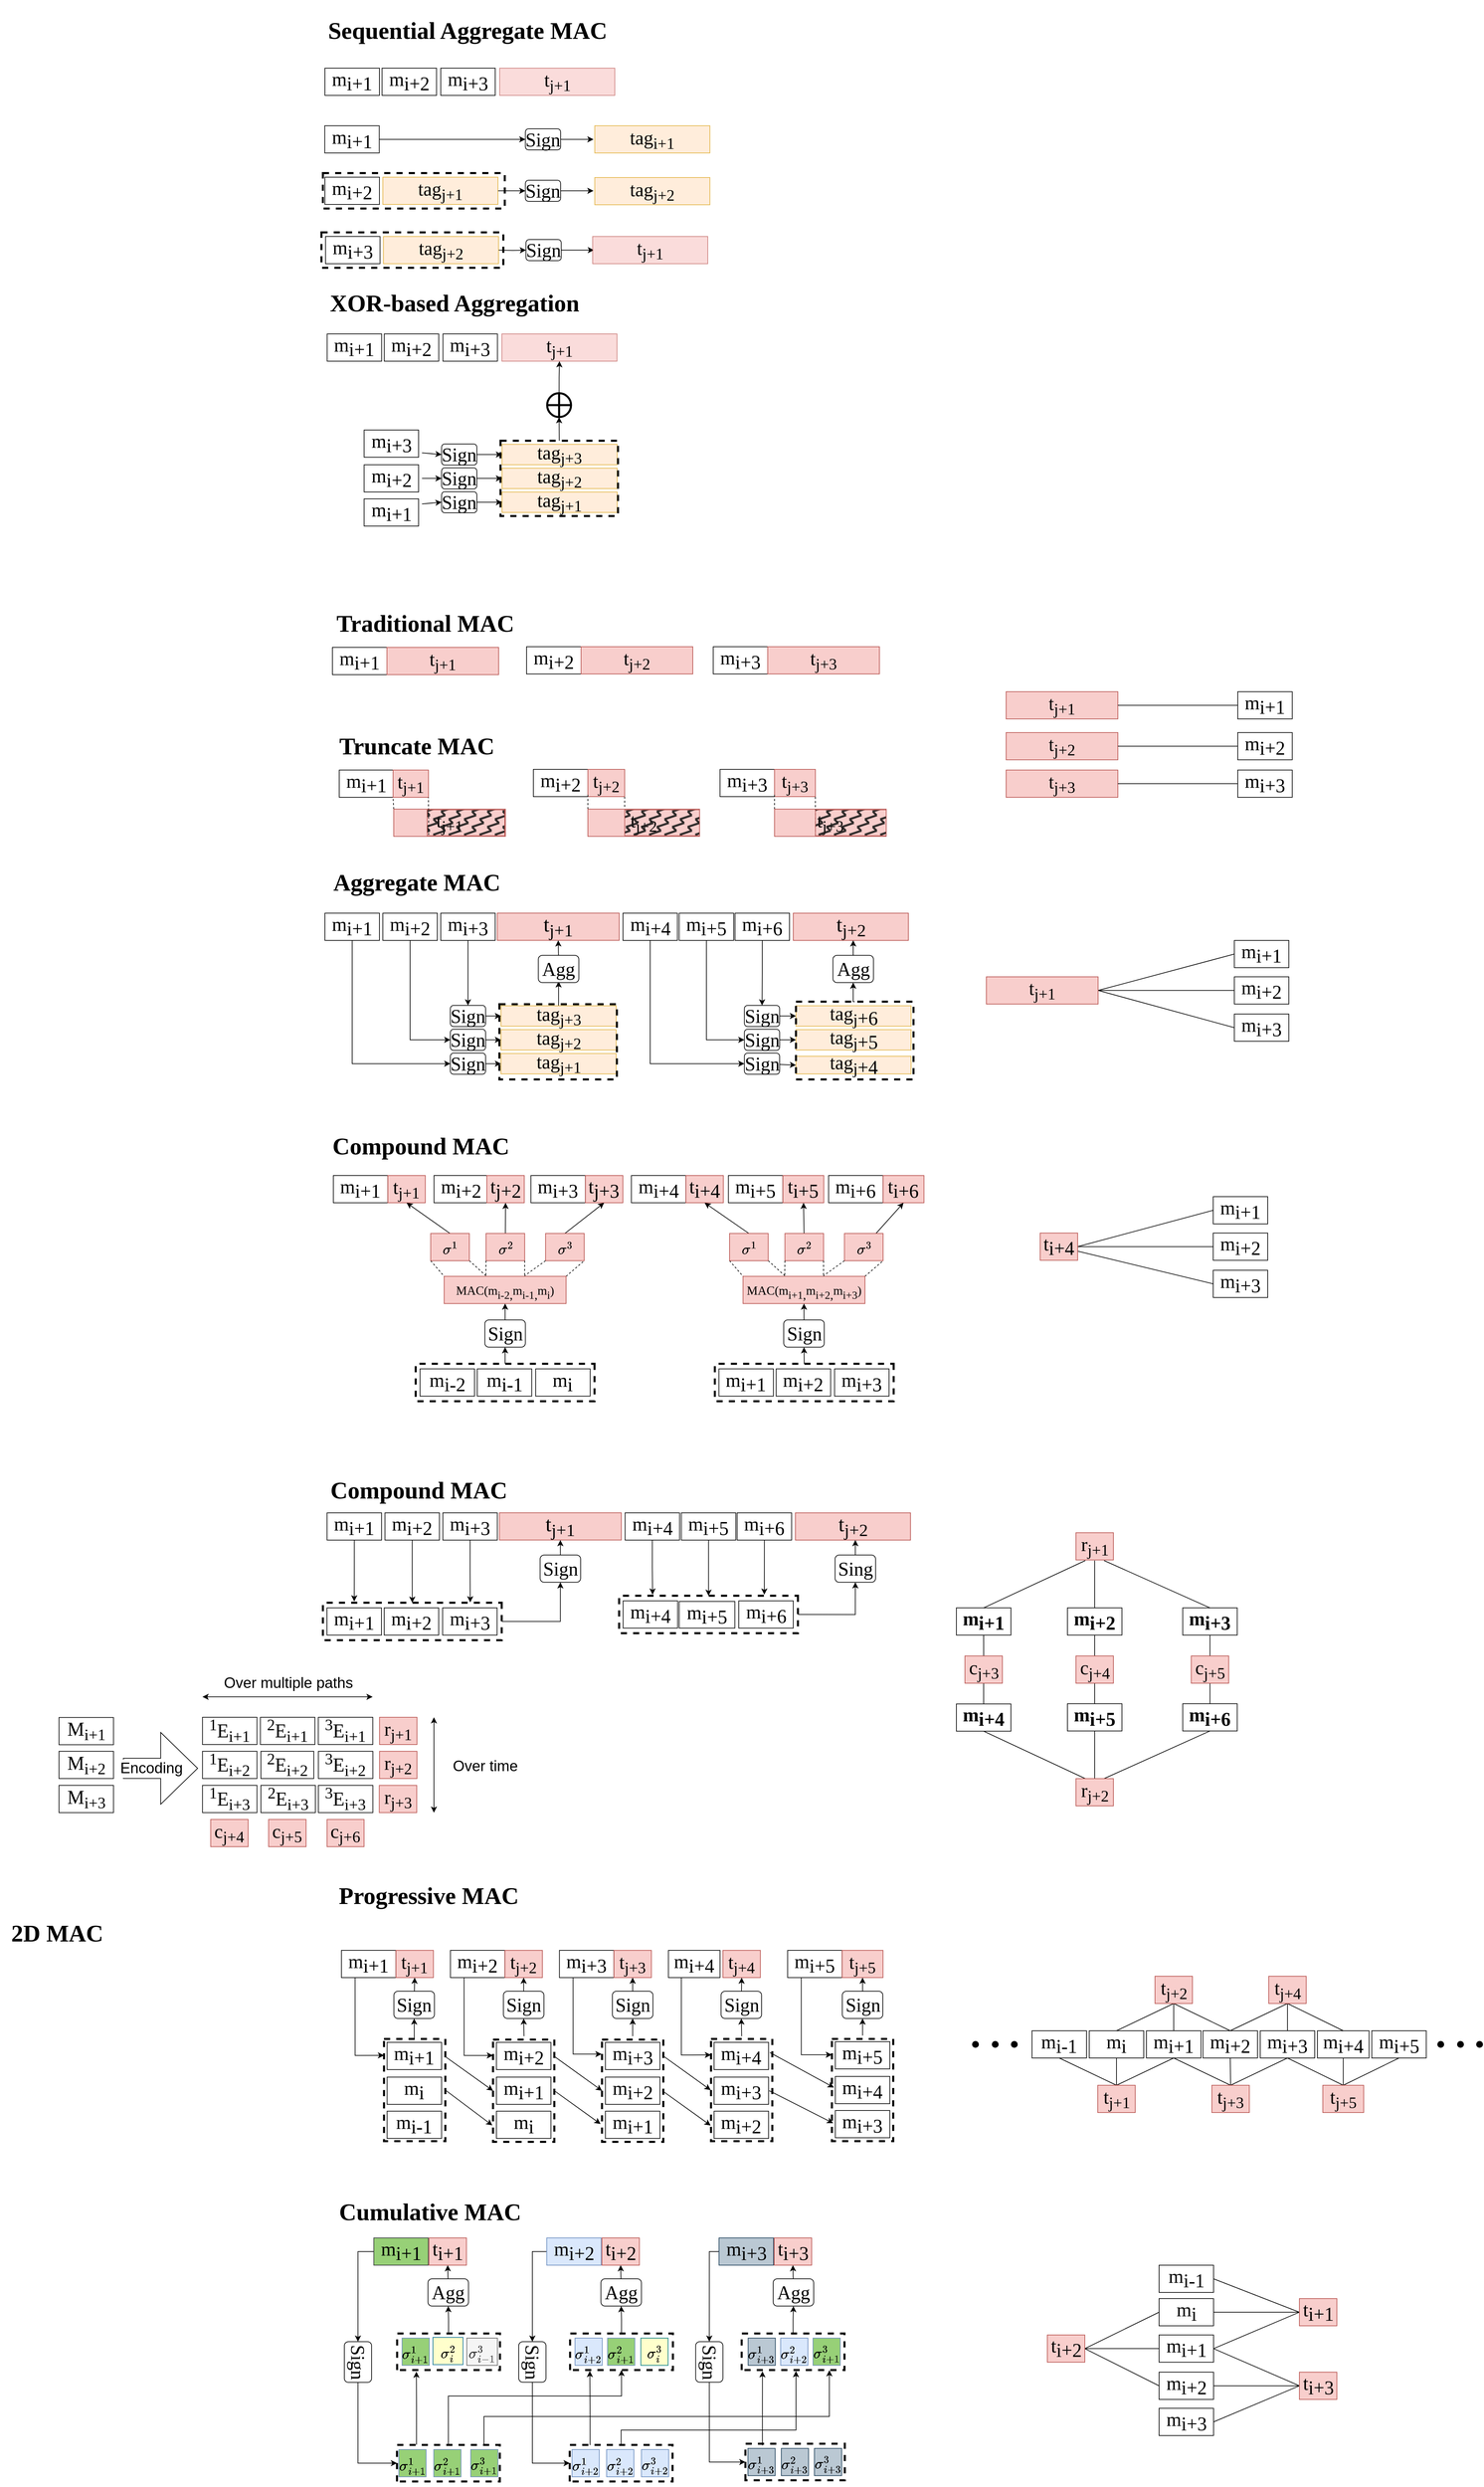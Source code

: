 <mxfile version="24.7.10">
  <diagram name="Page-1" id="5vq4HKyh1jyDOqxMfQYT">
    <mxGraphModel dx="1944" dy="1703" grid="1" gridSize="10" guides="1" tooltips="1" connect="1" arrows="1" fold="1" page="1" pageScale="1" pageWidth="850" pageHeight="1100" math="1" shadow="0">
      <root>
        <mxCell id="0" />
        <mxCell id="1" parent="0" />
        <mxCell id="beAL5vudYXf60fwT0WFV-15" style="edgeStyle=orthogonalEdgeStyle;rounded=0;orthogonalLoop=1;jettySize=auto;html=1;entryX=0;entryY=0.5;entryDx=0;entryDy=0;" parent="1" source="7LfN_9OkxTcba98f9i6o-15" target="dsXAJnGnoEv3D2MMQ_t2-146" edge="1">
          <mxGeometry relative="1" as="geometry" />
        </mxCell>
        <mxCell id="7LfN_9OkxTcba98f9i6o-15" value="m&lt;sub style=&quot;font-size: 28px;&quot;&gt;i+1&lt;/sub&gt;" style="rounded=0;whiteSpace=wrap;html=1;fontFamily=Garamond;fontSize=28;strokeWidth=1;strokeColor=#36393d;fontStyle=0;fillColor=#97D077;" parent="1" vertex="1">
          <mxGeometry x="71.75" y="2344" width="80" height="40" as="geometry" />
        </mxCell>
        <mxCell id="EZM_7AwwGuS_n_n86a-i-77" style="edgeStyle=orthogonalEdgeStyle;rounded=0;orthogonalLoop=1;jettySize=auto;html=1;exitX=0.5;exitY=1;exitDx=0;exitDy=0;entryX=0;entryY=0.5;entryDx=0;entryDy=0;" parent="1" source="7LfN_9OkxTcba98f9i6o-64" target="beAL5vudYXf60fwT0WFV-93" edge="1">
          <mxGeometry relative="1" as="geometry" />
        </mxCell>
        <mxCell id="7LfN_9OkxTcba98f9i6o-64" value="m&lt;sub style=&quot;font-size: 28px;&quot;&gt;i+2&lt;/sub&gt;" style="rounded=0;whiteSpace=wrap;html=1;fontFamily=Garamond;fontSize=28;strokeWidth=1;strokeColor=default;fontStyle=0;fillColor=none;" parent="1" vertex="1">
          <mxGeometry x="85" y="400" width="80" height="40" as="geometry" />
        </mxCell>
        <mxCell id="EZM_7AwwGuS_n_n86a-i-76" style="edgeStyle=orthogonalEdgeStyle;rounded=0;orthogonalLoop=1;jettySize=auto;html=1;exitX=0.5;exitY=1;exitDx=0;exitDy=0;entryX=0.5;entryY=0;entryDx=0;entryDy=0;" parent="1" source="7LfN_9OkxTcba98f9i6o-66" target="beAL5vudYXf60fwT0WFV-94" edge="1">
          <mxGeometry relative="1" as="geometry" />
        </mxCell>
        <mxCell id="7LfN_9OkxTcba98f9i6o-66" value="m&lt;sub style=&quot;font-size: 28px;&quot;&gt;i+3&lt;/sub&gt;" style="rounded=0;whiteSpace=wrap;html=1;fontFamily=Garamond;fontSize=28;strokeWidth=1;strokeColor=default;fontStyle=0;fillColor=none;" parent="1" vertex="1">
          <mxGeometry x="170" y="400" width="80" height="40" as="geometry" />
        </mxCell>
        <mxCell id="7LfN_9OkxTcba98f9i6o-67" value="&lt;font style=&quot;font-size: 31px;&quot;&gt;t&lt;font style=&quot;font-size: 31px;&quot;&gt;&lt;sub&gt;j+1&lt;/sub&gt;&lt;/font&gt;&lt;/font&gt;" style="rounded=0;whiteSpace=wrap;html=1;fontFamily=Garamond;fontSize=28;fillColor=#f8cecc;strokeColor=#b85450;" parent="1" vertex="1">
          <mxGeometry x="253" y="399.9" width="179" height="40" as="geometry" />
        </mxCell>
        <mxCell id="EZM_7AwwGuS_n_n86a-i-86" style="edgeStyle=orthogonalEdgeStyle;rounded=0;orthogonalLoop=1;jettySize=auto;html=1;exitX=0.5;exitY=1;exitDx=0;exitDy=0;entryX=0;entryY=0.5;entryDx=0;entryDy=0;" parent="1" source="7LfN_9OkxTcba98f9i6o-68" target="beAL5vudYXf60fwT0WFV-119" edge="1">
          <mxGeometry relative="1" as="geometry" />
        </mxCell>
        <mxCell id="7LfN_9OkxTcba98f9i6o-68" value="m&lt;sub style=&quot;font-size: 28px;&quot;&gt;i+4&lt;/sub&gt;" style="rounded=0;whiteSpace=wrap;html=1;fontFamily=Garamond;fontSize=28;" parent="1" vertex="1">
          <mxGeometry x="437.5" y="400" width="80" height="40" as="geometry" />
        </mxCell>
        <mxCell id="EZM_7AwwGuS_n_n86a-i-85" style="edgeStyle=orthogonalEdgeStyle;rounded=0;orthogonalLoop=1;jettySize=auto;html=1;exitX=0.5;exitY=1;exitDx=0;exitDy=0;entryX=0;entryY=0.5;entryDx=0;entryDy=0;" parent="1" source="7LfN_9OkxTcba98f9i6o-69" target="beAL5vudYXf60fwT0WFV-130" edge="1">
          <mxGeometry relative="1" as="geometry" />
        </mxCell>
        <mxCell id="7LfN_9OkxTcba98f9i6o-69" value="m&lt;sub style=&quot;font-size: 28px;&quot;&gt;i+5&lt;/sub&gt;" style="rounded=0;whiteSpace=wrap;html=1;fontFamily=Garamond;fontSize=28;" parent="1" vertex="1">
          <mxGeometry x="520" y="400" width="80" height="40" as="geometry" />
        </mxCell>
        <mxCell id="EZM_7AwwGuS_n_n86a-i-78" style="edgeStyle=orthogonalEdgeStyle;rounded=0;orthogonalLoop=1;jettySize=auto;html=1;exitX=0.5;exitY=1;exitDx=0;exitDy=0;entryX=0;entryY=0.5;entryDx=0;entryDy=0;" parent="1" source="7LfN_9OkxTcba98f9i6o-70" target="R5h9vcgwqC-V3kslJ7xL-179" edge="1">
          <mxGeometry relative="1" as="geometry" />
        </mxCell>
        <mxCell id="7LfN_9OkxTcba98f9i6o-70" value="m&lt;sub style=&quot;font-size: 28px;&quot;&gt;i+1&lt;/sub&gt;" style="rounded=0;whiteSpace=wrap;html=1;fontFamily=Garamond;fontSize=28;strokeWidth=1;strokeColor=default;fontStyle=0;fillColor=none;" parent="1" vertex="1">
          <mxGeometry y="400" width="80" height="40" as="geometry" />
        </mxCell>
        <mxCell id="EZM_7AwwGuS_n_n86a-i-84" value="" style="edgeStyle=orthogonalEdgeStyle;rounded=0;orthogonalLoop=1;jettySize=auto;html=1;" parent="1" source="7LfN_9OkxTcba98f9i6o-88" target="beAL5vudYXf60fwT0WFV-131" edge="1">
          <mxGeometry relative="1" as="geometry" />
        </mxCell>
        <mxCell id="7LfN_9OkxTcba98f9i6o-88" value="m&lt;sub style=&quot;font-size: 28px;&quot;&gt;i+6&lt;/sub&gt;" style="rounded=0;whiteSpace=wrap;html=1;fontFamily=Garamond;fontSize=28;" parent="1" vertex="1">
          <mxGeometry x="602.0" y="400" width="80" height="40" as="geometry" />
        </mxCell>
        <mxCell id="7LfN_9OkxTcba98f9i6o-127" value="&lt;h1 style=&quot;font-size: 35px;&quot;&gt;Aggregate MAC&lt;/h1&gt;" style="text;html=1;align=center;verticalAlign=middle;whiteSpace=wrap;rounded=0;fontSize=35;fontFamily=Garamond;" parent="1" vertex="1">
          <mxGeometry x="-0.25" y="340" width="270" height="30" as="geometry" />
        </mxCell>
        <mxCell id="7LfN_9OkxTcba98f9i6o-128" value="&lt;h1 style=&quot;&quot;&gt;&lt;font style=&quot;font-size: 35px;&quot;&gt;Compound MAC&lt;/font&gt;&lt;/h1&gt;" style="text;html=1;align=center;verticalAlign=middle;whiteSpace=wrap;rounded=0;fontSize=28;fontFamily=Garamond;" parent="1" vertex="1">
          <mxGeometry x="-9.38" y="720" width="300" height="30" as="geometry" />
        </mxCell>
        <mxCell id="7LfN_9OkxTcba98f9i6o-130" value="&lt;h1 style=&quot;&quot;&gt;&lt;font style=&quot;font-size: 35px;&quot;&gt;Cumulative MAC&lt;/font&gt;&lt;/h1&gt;" style="text;html=1;align=center;verticalAlign=middle;whiteSpace=wrap;rounded=0;fontSize=28;fontFamily=Garamond;" parent="1" vertex="1">
          <mxGeometry x="-1.5" y="2276" width="310.5" height="46" as="geometry" />
        </mxCell>
        <mxCell id="7LfN_9OkxTcba98f9i6o-141" value="&lt;span&gt;m&lt;sub style=&quot;font-size: 28px;&quot;&gt;i+2&lt;/sub&gt;&lt;/span&gt;" style="rounded=0;whiteSpace=wrap;html=1;fontFamily=Garamond;fontSize=28;fontStyle=0;strokeWidth=1;strokeColor=default;fillColor=none;" parent="1" vertex="1">
          <mxGeometry x="306" y="189" width="80" height="40" as="geometry" />
        </mxCell>
        <mxCell id="R5h9vcgwqC-V3kslJ7xL-208" style="edgeStyle=none;rounded=0;orthogonalLoop=1;jettySize=auto;html=1;exitX=1;exitY=1;exitDx=0;exitDy=0;entryX=0;entryY=1;entryDx=0;entryDy=0;endArrow=none;endFill=0;dashed=1;fontStyle=0;fontFamily=Garamond;" parent="1" source="7LfN_9OkxTcba98f9i6o-142" target="R5h9vcgwqC-V3kslJ7xL-29" edge="1">
          <mxGeometry relative="1" as="geometry" />
        </mxCell>
        <mxCell id="7LfN_9OkxTcba98f9i6o-142" value="t&lt;sub&gt;j&lt;/sub&gt;&lt;sub&gt;+2&lt;/sub&gt;" style="rounded=0;whiteSpace=wrap;html=1;fontFamily=Garamond;fontSize=28;fillColor=#f8cecc;fontStyle=0;strokeWidth=1;strokeColor=#b85450;" parent="1" vertex="1">
          <mxGeometry x="386" y="189" width="54" height="40" as="geometry" />
        </mxCell>
        <mxCell id="7LfN_9OkxTcba98f9i6o-143" value="&lt;span&gt;m&lt;sub style=&quot;font-size: 28px;&quot;&gt;i+3&lt;/sub&gt;&lt;/span&gt;" style="rounded=0;whiteSpace=wrap;html=1;fontFamily=Garamond;fontSize=28;fontStyle=0;strokeWidth=1;strokeColor=default;fillColor=none;" parent="1" vertex="1">
          <mxGeometry x="580" y="189" width="80" height="40" as="geometry" />
        </mxCell>
        <mxCell id="7LfN_9OkxTcba98f9i6o-144" value="t&lt;sub&gt;j&lt;/sub&gt;&lt;sub&gt;+3&lt;/sub&gt;" style="rounded=0;whiteSpace=wrap;html=1;fontFamily=Garamond;fontSize=28;fillColor=#f8cecc;fontStyle=0;strokeWidth=1;strokeColor=#b85450;" parent="1" vertex="1">
          <mxGeometry x="660" y="189" width="60" height="40" as="geometry" />
        </mxCell>
        <mxCell id="7LfN_9OkxTcba98f9i6o-148" value="&lt;span&gt;m&lt;sub style=&quot;font-size: 28px;&quot;&gt;i+1&lt;/sub&gt;&lt;/span&gt;" style="rounded=0;whiteSpace=wrap;html=1;fontFamily=Garamond;fontSize=28;fontStyle=0" parent="1" vertex="1">
          <mxGeometry x="21" y="190" width="80" height="40" as="geometry" />
        </mxCell>
        <mxCell id="7LfN_9OkxTcba98f9i6o-149" value="t&lt;sub&gt;j&lt;/sub&gt;&lt;sub&gt;+1&lt;/sub&gt;" style="rounded=0;whiteSpace=wrap;html=1;fontFamily=Garamond;fontSize=28;labelBackgroundColor=none;fillColor=#f8cecc;strokeColor=#b85450;fontStyle=0" parent="1" vertex="1">
          <mxGeometry x="100" y="190" width="52" height="40" as="geometry" />
        </mxCell>
        <mxCell id="7LfN_9OkxTcba98f9i6o-152" value="&lt;h1 style=&quot;font-size: 35px;&quot;&gt;&lt;font style=&quot;font-size: 35px;&quot;&gt;Truncate MAC&lt;/font&gt;&lt;/h1&gt;" style="text;html=1;align=center;verticalAlign=middle;whiteSpace=wrap;rounded=0;fontSize=35;fontFamily=Garamond;" parent="1" vertex="1">
          <mxGeometry x="10" y="140" width="250" height="30" as="geometry" />
        </mxCell>
        <mxCell id="R5h9vcgwqC-V3kslJ7xL-188" style="edgeStyle=none;rounded=0;orthogonalLoop=1;jettySize=auto;html=1;fontSize=28;fontFamily=Garamond;" parent="1" source="7LfN_9OkxTcba98f9i6o-189" edge="1">
          <mxGeometry relative="1" as="geometry">
            <mxPoint x="343" y="500" as="targetPoint" />
          </mxGeometry>
        </mxCell>
        <mxCell id="7LfN_9OkxTcba98f9i6o-189" value="tag&lt;span style=&quot;font-size: 28px;&quot;&gt;&lt;sub&gt;j+3&lt;/sub&gt;&lt;/span&gt;" style="rounded=0;whiteSpace=wrap;html=1;fontFamily=Garamond;fontSize=28;fillColor=#ffe6cc;rotation=0;opacity=70;strokeColor=#d79b00;" parent="1" vertex="1">
          <mxGeometry x="258.5" y="535.9" width="169" height="30" as="geometry" />
        </mxCell>
        <mxCell id="7LfN_9OkxTcba98f9i6o-190" value="tag&lt;span style=&quot;font-size: 28px;&quot;&gt;&lt;sub&gt;j+2&lt;/sub&gt;&lt;/span&gt;" style="rounded=0;whiteSpace=wrap;html=1;fontFamily=Garamond;fontSize=28;fillColor=#ffe6cc;rotation=0;opacity=70;strokeColor=#d79b00;" parent="1" vertex="1">
          <mxGeometry x="258.5" y="570.9" width="169" height="30" as="geometry" />
        </mxCell>
        <mxCell id="7LfN_9OkxTcba98f9i6o-191" value="tag&lt;sub&gt;j&lt;/sub&gt;&lt;span style=&quot;font-size: 28px;&quot;&gt;&lt;sub&gt;+1&lt;/sub&gt;&lt;/span&gt;" style="rounded=0;whiteSpace=wrap;html=1;fontFamily=Garamond;fontSize=28;fillColor=#ffe6cc;rotation=0;opacity=70;strokeColor=#d79b00;" parent="1" vertex="1">
          <mxGeometry x="258.5" y="605.9" width="169" height="30" as="geometry" />
        </mxCell>
        <mxCell id="R5h9vcgwqC-V3kslJ7xL-6" value="&lt;font style=&quot;font-size: 31px;&quot;&gt;t&lt;sub&gt;j+2&lt;/sub&gt;&lt;/font&gt;" style="rounded=0;whiteSpace=wrap;html=1;fontFamily=Garamond;fontSize=28;fillColor=#f8cecc;strokeColor=#b85450;" parent="1" vertex="1">
          <mxGeometry x="687.5" y="400" width="169" height="40" as="geometry" />
        </mxCell>
        <mxCell id="R5h9vcgwqC-V3kslJ7xL-22" value="" style="endArrow=none;dashed=1;html=1;rounded=0;exitX=0;exitY=0;exitDx=0;exitDy=0;fontSize=28;fontStyle=0;fontFamily=Garamond;" parent="1" edge="1">
          <mxGeometry width="50" height="50" relative="1" as="geometry">
            <mxPoint x="660" y="247.32" as="sourcePoint" />
            <mxPoint x="660" y="226.32" as="targetPoint" />
          </mxGeometry>
        </mxCell>
        <mxCell id="R5h9vcgwqC-V3kslJ7xL-23" value="t&lt;sub&gt;j&lt;/sub&gt;&lt;sub&gt;+3&lt;/sub&gt;" style="rounded=0;whiteSpace=wrap;html=1;fontFamily=Garamond;fontSize=28;labelBackgroundColor=none;fillColor=#f8cecc;strokeColor=#b85450;fontStyle=0" parent="1" vertex="1">
          <mxGeometry x="660" y="247.32" width="164" height="40" as="geometry" />
        </mxCell>
        <mxCell id="R5h9vcgwqC-V3kslJ7xL-24" value="" style="endArrow=none;dashed=1;html=1;rounded=0;exitX=0;exitY=1;exitDx=0;exitDy=0;fontSize=28;entryX=1;entryY=1;entryDx=0;entryDy=0;fontStyle=0;fontFamily=Garamond;" parent="1" source="R5h9vcgwqC-V3kslJ7xL-25" target="7LfN_9OkxTcba98f9i6o-144" edge="1">
          <mxGeometry width="50" height="50" relative="1" as="geometry">
            <mxPoint x="700" y="290" as="sourcePoint" />
            <mxPoint x="700" y="227.32" as="targetPoint" />
          </mxGeometry>
        </mxCell>
        <mxCell id="R5h9vcgwqC-V3kslJ7xL-25" value="" style="rounded=0;whiteSpace=wrap;html=1;strokeColor=#b85450;opacity=90;glass=0;shadow=0;fillStyle=zigzag-line;fillColor=#1A1A1A;fontSize=28;fontStyle=0;fontFamily=Garamond;" parent="1" vertex="1">
          <mxGeometry x="720" y="248.32" width="104" height="38" as="geometry" />
        </mxCell>
        <mxCell id="R5h9vcgwqC-V3kslJ7xL-26" value="" style="endArrow=none;dashed=1;html=1;rounded=0;exitX=0;exitY=0;exitDx=0;exitDy=0;fontSize=28;fontStyle=0;fontFamily=Garamond;" parent="1" edge="1">
          <mxGeometry width="50" height="50" relative="1" as="geometry">
            <mxPoint x="386" y="247.32" as="sourcePoint" />
            <mxPoint x="386" y="226.32" as="targetPoint" />
          </mxGeometry>
        </mxCell>
        <mxCell id="R5h9vcgwqC-V3kslJ7xL-27" value="t&lt;sub&gt;j&lt;/sub&gt;&lt;sub&gt;+2&lt;/sub&gt;" style="rounded=0;whiteSpace=wrap;html=1;fontFamily=Garamond;fontSize=28;labelBackgroundColor=none;fillColor=#f8cecc;strokeColor=#b85450;fontStyle=0" parent="1" vertex="1">
          <mxGeometry x="386" y="247.32" width="164" height="40" as="geometry" />
        </mxCell>
        <mxCell id="R5h9vcgwqC-V3kslJ7xL-29" value="" style="rounded=0;whiteSpace=wrap;html=1;strokeColor=#b85450;opacity=90;glass=0;shadow=0;fillStyle=zigzag-line;fillColor=#1A1A1A;fontSize=28;fontStyle=0;fontFamily=Garamond;" parent="1" vertex="1">
          <mxGeometry x="440" y="248.32" width="110" height="38" as="geometry" />
        </mxCell>
        <mxCell id="R5h9vcgwqC-V3kslJ7xL-30" value="" style="endArrow=none;dashed=1;html=1;rounded=0;exitX=0;exitY=0;exitDx=0;exitDy=0;fontSize=28;entryX=0;entryY=1;entryDx=0;entryDy=0;fontStyle=0;fontFamily=Garamond;" parent="1" target="7LfN_9OkxTcba98f9i6o-149" edge="1">
          <mxGeometry width="50" height="50" relative="1" as="geometry">
            <mxPoint x="101" y="247.32" as="sourcePoint" />
            <mxPoint x="101" y="226.32" as="targetPoint" />
          </mxGeometry>
        </mxCell>
        <mxCell id="R5h9vcgwqC-V3kslJ7xL-31" value="t&lt;sub&gt;j&lt;/sub&gt;&lt;sub&gt;+1&lt;/sub&gt;" style="rounded=0;whiteSpace=wrap;html=1;fontFamily=Garamond;fontSize=28;labelBackgroundColor=none;fillColor=#f8cecc;strokeColor=#b85450;fontStyle=0" parent="1" vertex="1">
          <mxGeometry x="101" y="247.32" width="164" height="40" as="geometry" />
        </mxCell>
        <mxCell id="R5h9vcgwqC-V3kslJ7xL-32" value="" style="endArrow=none;dashed=1;html=1;rounded=0;exitX=0.312;exitY=0.949;exitDx=0;exitDy=0;fontSize=28;entryX=1;entryY=1;entryDx=0;entryDy=0;exitPerimeter=0;fontStyle=0;fontFamily=Garamond;" parent="1" source="R5h9vcgwqC-V3kslJ7xL-31" target="7LfN_9OkxTcba98f9i6o-149" edge="1">
          <mxGeometry width="50" height="50" relative="1" as="geometry">
            <mxPoint x="141" y="290" as="sourcePoint" />
            <mxPoint x="141" y="227.32" as="targetPoint" />
          </mxGeometry>
        </mxCell>
        <mxCell id="R5h9vcgwqC-V3kslJ7xL-33" value="" style="rounded=0;whiteSpace=wrap;html=1;strokeColor=#b85450;opacity=90;glass=0;shadow=0;fillStyle=zigzag-line;fillColor=#1A1A1A;fontSize=28;fontStyle=0;fontFamily=Garamond;" parent="1" vertex="1">
          <mxGeometry x="150" y="248.32" width="114" height="38" as="geometry" />
        </mxCell>
        <mxCell id="R5h9vcgwqC-V3kslJ7xL-44" value="m&lt;sub style=&quot;font-size: 28px;&quot;&gt;i+2&lt;/sub&gt;" style="rounded=0;whiteSpace=wrap;html=1;fontFamily=Garamond;fontSize=28;strokeWidth=1;strokeColor=default;fontStyle=0;fillColor=none;" parent="1" vertex="1">
          <mxGeometry x="160.12" y="785" width="80" height="40" as="geometry" />
        </mxCell>
        <mxCell id="R5h9vcgwqC-V3kslJ7xL-46" value="m&lt;sub style=&quot;font-size: 28px;&quot;&gt;i+3&lt;/sub&gt;" style="rounded=0;whiteSpace=wrap;html=1;fontFamily=Garamond;fontSize=28;strokeWidth=1;strokeColor=default;fontStyle=0;fillColor=none;" parent="1" vertex="1">
          <mxGeometry x="302.37" y="785" width="80" height="40" as="geometry" />
        </mxCell>
        <mxCell id="beAL5vudYXf60fwT0WFV-50" style="edgeStyle=none;rounded=0;orthogonalLoop=1;jettySize=auto;html=1;exitX=1;exitY=0;exitDx=0;exitDy=0;entryX=1;entryY=0;entryDx=0;entryDy=0;endArrow=none;endFill=0;dashed=1;" parent="1" source="R5h9vcgwqC-V3kslJ7xL-47" target="beAL5vudYXf60fwT0WFV-43" edge="1">
          <mxGeometry relative="1" as="geometry" />
        </mxCell>
        <mxCell id="R5h9vcgwqC-V3kslJ7xL-47" value="&lt;font style=&quot;&quot;&gt;&lt;span style=&quot;font-size: 18px;&quot;&gt;MAC(m&lt;/span&gt;&lt;sub style=&quot;&quot;&gt;&lt;font style=&quot;font-size: 16px;&quot;&gt;i+1&lt;/font&gt;&lt;/sub&gt;&lt;sub style=&quot;font-size: 18px;&quot;&gt;,&lt;/sub&gt;&lt;span style=&quot;font-size: 18px; background-color: initial;&quot;&gt;m&lt;/span&gt;&lt;sub style=&quot;background-color: initial;&quot;&gt;&lt;font style=&quot;font-size: 16px;&quot;&gt;i+2&lt;/font&gt;&lt;/sub&gt;&lt;sub style=&quot;font-size: 18px; background-color: initial;&quot;&gt;,&lt;/sub&gt;&lt;span style=&quot;font-size: 18px; background-color: initial;&quot;&gt;m&lt;/span&gt;&lt;sub style=&quot;background-color: initial;&quot;&gt;&lt;font style=&quot;font-size: 16px;&quot;&gt;i+3&lt;/font&gt;&lt;/sub&gt;&lt;span style=&quot;font-size: 18px; background-color: initial;&quot;&gt;)&lt;/span&gt;&lt;/font&gt;" style="rounded=0;whiteSpace=wrap;html=1;fontFamily=Garamond;fontSize=28;fillColor=#f8cecc;strokeColor=#b85450;" parent="1" vertex="1">
          <mxGeometry x="613.75" y="932.9" width="179" height="40" as="geometry" />
        </mxCell>
        <mxCell id="R5h9vcgwqC-V3kslJ7xL-49" value="m&lt;sub style=&quot;font-size: 28px;&quot;&gt;i+4&lt;/sub&gt;" style="rounded=0;whiteSpace=wrap;html=1;fontFamily=Garamond;fontSize=28;" parent="1" vertex="1">
          <mxGeometry x="449.87" y="785" width="80" height="40" as="geometry" />
        </mxCell>
        <mxCell id="R5h9vcgwqC-V3kslJ7xL-51" value="m&lt;sub style=&quot;font-size: 28px;&quot;&gt;i+5&lt;/sub&gt;" style="rounded=0;whiteSpace=wrap;html=1;fontFamily=Garamond;fontSize=28;" parent="1" vertex="1">
          <mxGeometry x="592.28" y="785" width="80" height="40" as="geometry" />
        </mxCell>
        <mxCell id="R5h9vcgwqC-V3kslJ7xL-53" value="m&lt;sub style=&quot;font-size: 28px;&quot;&gt;i+1&lt;/sub&gt;" style="rounded=0;whiteSpace=wrap;html=1;fontFamily=Garamond;fontSize=28;strokeWidth=1;strokeColor=default;fontStyle=0;fillColor=none;" parent="1" vertex="1">
          <mxGeometry x="12.37" y="785" width="80" height="40" as="geometry" />
        </mxCell>
        <mxCell id="R5h9vcgwqC-V3kslJ7xL-55" value="m&lt;sub style=&quot;font-size: 28px;&quot;&gt;i+6&lt;/sub&gt;" style="rounded=0;whiteSpace=wrap;html=1;fontFamily=Garamond;fontSize=28;" parent="1" vertex="1">
          <mxGeometry x="739.37" y="785" width="80" height="40" as="geometry" />
        </mxCell>
        <mxCell id="R5h9vcgwqC-V3kslJ7xL-67" value="m&lt;sub style=&quot;font-size: 28px;&quot;&gt;i+1&lt;/sub&gt;" style="rounded=0;whiteSpace=wrap;html=1;fontFamily=Garamond;fontSize=28;strokeWidth=1;strokeColor=default;fontStyle=0;fillColor=none;" parent="1" vertex="1">
          <mxGeometry x="578.37" y="1068.75" width="80" height="40" as="geometry" />
        </mxCell>
        <mxCell id="R5h9vcgwqC-V3kslJ7xL-68" value="m&lt;sub style=&quot;font-size: 28px;&quot;&gt;i+2&lt;/sub&gt;" style="rounded=0;whiteSpace=wrap;html=1;fontFamily=Garamond;fontSize=28;strokeWidth=1;strokeColor=default;fontStyle=0;fillColor=none;" parent="1" vertex="1">
          <mxGeometry x="662.37" y="1068.75" width="80" height="40" as="geometry" />
        </mxCell>
        <mxCell id="R5h9vcgwqC-V3kslJ7xL-69" value="m&lt;sub style=&quot;font-size: 28px;&quot;&gt;i+3&lt;/sub&gt;" style="rounded=0;whiteSpace=wrap;html=1;fontFamily=Garamond;fontSize=28;strokeWidth=1;strokeColor=default;fontStyle=0;fillColor=none;" parent="1" vertex="1">
          <mxGeometry x="748.12" y="1068.75" width="80" height="40" as="geometry" />
        </mxCell>
        <mxCell id="beAL5vudYXf60fwT0WFV-38" style="edgeStyle=orthogonalEdgeStyle;rounded=0;orthogonalLoop=1;jettySize=auto;html=1;exitX=0;exitY=0.5;exitDx=0;exitDy=0;entryX=0.5;entryY=1;entryDx=0;entryDy=0;" parent="1" source="R5h9vcgwqC-V3kslJ7xL-72" target="R5h9vcgwqC-V3kslJ7xL-93" edge="1">
          <mxGeometry relative="1" as="geometry" />
        </mxCell>
        <mxCell id="R5h9vcgwqC-V3kslJ7xL-72" value="" style="rounded=0;whiteSpace=wrap;html=1;fillColor=none;dashed=1;strokeWidth=3;fontSize=28;fontFamily=Garamond;rotation=90;" parent="1" vertex="1">
          <mxGeometry x="676.12" y="957.5" width="55" height="262.5" as="geometry" />
        </mxCell>
        <mxCell id="beAL5vudYXf60fwT0WFV-39" style="edgeStyle=orthogonalEdgeStyle;rounded=0;orthogonalLoop=1;jettySize=auto;html=1;exitX=0.5;exitY=0;exitDx=0;exitDy=0;entryX=0.5;entryY=1;entryDx=0;entryDy=0;" parent="1" source="R5h9vcgwqC-V3kslJ7xL-93" target="R5h9vcgwqC-V3kslJ7xL-47" edge="1">
          <mxGeometry relative="1" as="geometry" />
        </mxCell>
        <mxCell id="R5h9vcgwqC-V3kslJ7xL-93" value="&lt;font style=&quot;font-size: 28px;&quot;&gt;Sign&lt;/font&gt;" style="rounded=1;whiteSpace=wrap;html=1;fontSize=28;fontFamily=Garamond;" parent="1" vertex="1">
          <mxGeometry x="673.5" y="996.9" width="59.5" height="40" as="geometry" />
        </mxCell>
        <mxCell id="R5h9vcgwqC-V3kslJ7xL-186" style="edgeStyle=none;rounded=0;orthogonalLoop=1;jettySize=auto;html=1;entryX=0;entryY=0.5;entryDx=0;entryDy=0;fontSize=28;fontFamily=Garamond;exitX=1;exitY=0.5;exitDx=0;exitDy=0;" parent="1" source="beAL5vudYXf60fwT0WFV-94" target="7LfN_9OkxTcba98f9i6o-189" edge="1">
          <mxGeometry relative="1" as="geometry">
            <mxPoint x="215" y="550.897" as="sourcePoint" />
          </mxGeometry>
        </mxCell>
        <mxCell id="R5h9vcgwqC-V3kslJ7xL-184" style="edgeStyle=none;rounded=0;orthogonalLoop=1;jettySize=auto;html=1;fontSize=28;fontFamily=Garamond;exitX=1;exitY=0.5;exitDx=0;exitDy=0;" parent="1" source="beAL5vudYXf60fwT0WFV-93" target="7LfN_9OkxTcba98f9i6o-190" edge="1">
          <mxGeometry relative="1" as="geometry">
            <mxPoint x="217.75" y="584.2" as="sourcePoint" />
          </mxGeometry>
        </mxCell>
        <mxCell id="R5h9vcgwqC-V3kslJ7xL-180" style="edgeStyle=none;rounded=0;orthogonalLoop=1;jettySize=auto;html=1;entryX=0;entryY=0.5;entryDx=0;entryDy=0;fontSize=28;fontFamily=Garamond;" parent="1" source="R5h9vcgwqC-V3kslJ7xL-179" target="7LfN_9OkxTcba98f9i6o-191" edge="1">
          <mxGeometry relative="1" as="geometry" />
        </mxCell>
        <mxCell id="R5h9vcgwqC-V3kslJ7xL-179" value="&lt;font style=&quot;font-size: 28px;&quot;&gt;Sign&lt;/font&gt;" style="rounded=1;whiteSpace=wrap;html=1;fontSize=28;fontFamily=Garamond;" parent="1" vertex="1">
          <mxGeometry x="184.12" y="605.4" width="51.75" height="31" as="geometry" />
        </mxCell>
        <mxCell id="beAL5vudYXf60fwT0WFV-108" style="edgeStyle=none;rounded=0;orthogonalLoop=1;jettySize=auto;html=1;entryX=0.5;entryY=1;entryDx=0;entryDy=0;" parent="1" target="7LfN_9OkxTcba98f9i6o-67" edge="1">
          <mxGeometry relative="1" as="geometry">
            <mxPoint x="342.5" y="442.4" as="targetPoint" />
            <mxPoint x="343" y="470" as="sourcePoint" />
          </mxGeometry>
        </mxCell>
        <mxCell id="R5h9vcgwqC-V3kslJ7xL-206" value="" style="rounded=0;whiteSpace=wrap;html=1;fillColor=none;dashed=1;strokeWidth=3;fontSize=28;fontFamily=Garamond;" parent="1" vertex="1">
          <mxGeometry x="256.12" y="533.6" width="172.5" height="110.4" as="geometry" />
        </mxCell>
        <mxCell id="dsXAJnGnoEv3D2MMQ_t2-1" value="&lt;span&gt;m&lt;sub style=&quot;font-size: 28px;&quot;&gt;i+2&lt;/sub&gt;&lt;/span&gt;" style="rounded=0;whiteSpace=wrap;html=1;fontFamily=Garamond;fontSize=28;fontStyle=0;strokeWidth=1;strokeColor=default;fillColor=none;" parent="1" vertex="1">
          <mxGeometry x="296" y="9" width="80" height="40" as="geometry" />
        </mxCell>
        <mxCell id="dsXAJnGnoEv3D2MMQ_t2-4" value="&lt;span&gt;m&lt;sub style=&quot;font-size: 28px;&quot;&gt;i+3&lt;/sub&gt;&lt;/span&gt;" style="rounded=0;whiteSpace=wrap;html=1;fontFamily=Garamond;fontSize=28;fontStyle=0;strokeWidth=1;strokeColor=default;fillColor=none;" parent="1" vertex="1">
          <mxGeometry x="570" y="9" width="80" height="40" as="geometry" />
        </mxCell>
        <mxCell id="dsXAJnGnoEv3D2MMQ_t2-6" value="&lt;span&gt;m&lt;sub style=&quot;font-size: 28px;&quot;&gt;i+1&lt;/sub&gt;&lt;/span&gt;" style="rounded=0;whiteSpace=wrap;html=1;fontFamily=Garamond;fontSize=28;fontStyle=0" parent="1" vertex="1">
          <mxGeometry x="11" y="10" width="80" height="40" as="geometry" />
        </mxCell>
        <mxCell id="dsXAJnGnoEv3D2MMQ_t2-8" value="&lt;h1 style=&quot;font-size: 35px;&quot;&gt;&lt;font style=&quot;font-size: 35px;&quot;&gt;Traditional MAC&lt;/font&gt;&lt;/h1&gt;" style="text;html=1;align=center;verticalAlign=middle;whiteSpace=wrap;rounded=0;fontSize=35;fontFamily=Garamond;" parent="1" vertex="1">
          <mxGeometry y="-40" width="295" height="30" as="geometry" />
        </mxCell>
        <mxCell id="dsXAJnGnoEv3D2MMQ_t2-10" value="&lt;span style=&quot;color: rgb(0, 0, 0); font-size: 28px; font-style: normal; font-variant-ligatures: normal; font-variant-caps: normal; letter-spacing: normal; orphans: 2; text-align: center; text-indent: 0px; text-transform: none; widows: 2; word-spacing: 0px; -webkit-text-stroke-width: 0px; white-space: normal; text-decoration-thickness: initial; text-decoration-style: initial; text-decoration-color: initial; float: none; display: inline !important;&quot;&gt;t&lt;sub&gt;j&lt;/sub&gt;&lt;/span&gt;&lt;span style=&quot;forced-color-adjust: none; color: rgb(0, 0, 0); font-style: normal; font-variant-ligatures: normal; font-variant-caps: normal; letter-spacing: normal; orphans: 2; text-align: center; text-indent: 0px; text-transform: none; widows: 2; word-spacing: 0px; -webkit-text-stroke-width: 0px; white-space: normal; text-decoration-thickness: initial; text-decoration-style: initial; text-decoration-color: initial; font-size: 28px;&quot;&gt;&lt;sub&gt;+3&lt;/sub&gt;&lt;/span&gt;" style="rounded=0;whiteSpace=wrap;html=1;fontFamily=Garamond;fontSize=28;labelBackgroundColor=none;fillColor=#f8cecc;strokeColor=#b85450;fontStyle=0" parent="1" vertex="1">
          <mxGeometry x="650" y="9" width="164" height="40" as="geometry" />
        </mxCell>
        <mxCell id="dsXAJnGnoEv3D2MMQ_t2-14" value="&lt;span style=&quot;color: rgb(0, 0, 0); font-size: 28px; font-style: normal; font-variant-ligatures: normal; font-variant-caps: normal; letter-spacing: normal; orphans: 2; text-align: center; text-indent: 0px; text-transform: none; widows: 2; word-spacing: 0px; -webkit-text-stroke-width: 0px; white-space: normal; text-decoration-thickness: initial; text-decoration-style: initial; text-decoration-color: initial; float: none; display: inline !important;&quot;&gt;t&lt;/span&gt;&lt;span style=&quot;forced-color-adjust: none; color: rgb(0, 0, 0); font-style: normal; font-variant-ligatures: normal; font-variant-caps: normal; letter-spacing: normal; orphans: 2; text-align: center; text-indent: 0px; text-transform: none; widows: 2; word-spacing: 0px; -webkit-text-stroke-width: 0px; white-space: normal; text-decoration-thickness: initial; text-decoration-style: initial; text-decoration-color: initial; font-size: 28px;&quot;&gt;&lt;sub&gt;j+2&lt;/sub&gt;&lt;/span&gt;" style="rounded=0;whiteSpace=wrap;html=1;fontFamily=Garamond;fontSize=28;labelBackgroundColor=none;fillColor=#f8cecc;strokeColor=#b85450;fontStyle=0" parent="1" vertex="1">
          <mxGeometry x="376" y="9" width="164" height="40" as="geometry" />
        </mxCell>
        <mxCell id="dsXAJnGnoEv3D2MMQ_t2-17" value="&lt;span style=&quot;color: rgb(0, 0, 0); font-size: 28px; font-style: normal; font-variant-ligatures: normal; font-variant-caps: normal; letter-spacing: normal; orphans: 2; text-align: center; text-indent: 0px; text-transform: none; widows: 2; word-spacing: 0px; -webkit-text-stroke-width: 0px; white-space: normal; text-decoration-thickness: initial; text-decoration-style: initial; text-decoration-color: initial; float: none; display: inline !important;&quot;&gt;t&lt;sub&gt;j&lt;/sub&gt;&lt;/span&gt;&lt;span style=&quot;forced-color-adjust: none; color: rgb(0, 0, 0); font-style: normal; font-variant-ligatures: normal; font-variant-caps: normal; letter-spacing: normal; orphans: 2; text-align: center; text-indent: 0px; text-transform: none; widows: 2; word-spacing: 0px; -webkit-text-stroke-width: 0px; white-space: normal; text-decoration-thickness: initial; text-decoration-style: initial; text-decoration-color: initial; font-size: 28px;&quot;&gt;&lt;sub&gt;+1&lt;/sub&gt;&lt;/span&gt;" style="rounded=0;whiteSpace=wrap;html=1;fontFamily=Garamond;fontSize=28;labelBackgroundColor=none;fillColor=#f8cecc;strokeColor=#b85450;fontStyle=0" parent="1" vertex="1">
          <mxGeometry x="91" y="10" width="164" height="40" as="geometry" />
        </mxCell>
        <mxCell id="dsXAJnGnoEv3D2MMQ_t2-80" value="m&lt;sub style=&quot;font-size: 28px;&quot;&gt;i+2&lt;/sub&gt;" style="rounded=0;whiteSpace=wrap;html=1;fontFamily=Garamond;fontSize=28;strokeWidth=1;strokeColor=default;fontStyle=0;fillColor=none;" parent="1" vertex="1">
          <mxGeometry x="184.25" y="1922" width="80" height="40" as="geometry" />
        </mxCell>
        <mxCell id="dsXAJnGnoEv3D2MMQ_t2-81" value="t&lt;span style=&quot;background-color: initial;&quot;&gt;&lt;sub&gt;j+2&lt;/sub&gt;&lt;/span&gt;" style="rounded=0;whiteSpace=wrap;html=1;fontFamily=Garamond;fontSize=28;fillColor=#f8cecc;strokeWidth=1;strokeColor=#b85450;fontStyle=0" parent="1" vertex="1">
          <mxGeometry x="264.25" y="1922" width="55" height="40" as="geometry" />
        </mxCell>
        <mxCell id="dsXAJnGnoEv3D2MMQ_t2-82" value="m&lt;sub style=&quot;font-size: 28px;&quot;&gt;i+3&lt;/sub&gt;" style="rounded=0;whiteSpace=wrap;html=1;fontFamily=Garamond;fontSize=28;strokeWidth=1;strokeColor=default;fontStyle=0;fillColor=none;" parent="1" vertex="1">
          <mxGeometry x="344.25" y="1922" width="80" height="40" as="geometry" />
        </mxCell>
        <mxCell id="dsXAJnGnoEv3D2MMQ_t2-83" value="t&lt;sub&gt;j&lt;/sub&gt;&lt;span style=&quot;font-size: 28px;&quot;&gt;&lt;sub&gt;+3&lt;/sub&gt;&lt;/span&gt;" style="rounded=0;whiteSpace=wrap;html=1;fontFamily=Garamond;fontSize=28;fillColor=#f8cecc;strokeColor=#b85450;" parent="1" vertex="1">
          <mxGeometry x="424.25" y="1922" width="55" height="40" as="geometry" />
        </mxCell>
        <mxCell id="dsXAJnGnoEv3D2MMQ_t2-84" value="m&lt;sub style=&quot;font-size: 28px;&quot;&gt;i+4&lt;/sub&gt;" style="rounded=0;whiteSpace=wrap;html=1;fontFamily=Garamond;fontSize=28;" parent="1" vertex="1">
          <mxGeometry x="504.25" y="1922" width="75.75" height="40" as="geometry" />
        </mxCell>
        <mxCell id="dsXAJnGnoEv3D2MMQ_t2-85" value="m&lt;sub style=&quot;font-size: 28px;&quot;&gt;i+5&lt;/sub&gt;" style="rounded=0;whiteSpace=wrap;html=1;fontFamily=Garamond;fontSize=28;" parent="1" vertex="1">
          <mxGeometry x="679.25" y="1922" width="80" height="40" as="geometry" />
        </mxCell>
        <mxCell id="dsXAJnGnoEv3D2MMQ_t2-86" value="m&lt;sub style=&quot;font-size: 28px;&quot;&gt;i+1&lt;/sub&gt;" style="rounded=0;whiteSpace=wrap;html=1;fontFamily=Garamond;fontSize=28;strokeWidth=1;strokeColor=default;fontStyle=0;fillColor=none;" parent="1" vertex="1">
          <mxGeometry x="24.25" y="1922" width="80" height="40" as="geometry" />
        </mxCell>
        <mxCell id="dsXAJnGnoEv3D2MMQ_t2-87" value="&lt;span style=&quot;color: rgb(0, 0, 0); font-size: 28px; font-style: normal; font-variant-ligatures: normal; font-variant-caps: normal; letter-spacing: normal; orphans: 2; text-align: center; text-indent: 0px; text-transform: none; widows: 2; word-spacing: 0px; -webkit-text-stroke-width: 0px; white-space: normal; text-decoration-thickness: initial; text-decoration-style: initial; text-decoration-color: initial; float: none; display: inline !important;&quot;&gt;t&lt;/span&gt;&lt;span style=&quot;forced-color-adjust: none; color: rgb(0, 0, 0); font-style: normal; font-variant-ligatures: normal; font-variant-caps: normal; letter-spacing: normal; orphans: 2; text-align: center; text-indent: 0px; text-transform: none; widows: 2; word-spacing: 0px; -webkit-text-stroke-width: 0px; white-space: normal; text-decoration-thickness: initial; text-decoration-style: initial; text-decoration-color: initial; font-size: 28px;&quot;&gt;&lt;sub&gt;j+1&lt;/sub&gt;&lt;/span&gt;" style="rounded=0;whiteSpace=wrap;html=1;fontFamily=Garamond;fontSize=28;labelBackgroundColor=none;fillColor=#f8cecc;strokeWidth=1;strokeColor=#b85450;fontStyle=0" parent="1" vertex="1">
          <mxGeometry x="104.25" y="1922" width="55" height="40" as="geometry" />
        </mxCell>
        <mxCell id="dsXAJnGnoEv3D2MMQ_t2-88" value="&lt;h1 style=&quot;&quot;&gt;&lt;font style=&quot;font-size: 35px;&quot;&gt;Progressive MAC&lt;/font&gt;&lt;/h1&gt;" style="text;html=1;align=center;verticalAlign=middle;whiteSpace=wrap;rounded=0;fontSize=28;fontFamily=Garamond;" parent="1" vertex="1">
          <mxGeometry x="1.62" y="1820" width="300.75" height="30" as="geometry" />
        </mxCell>
        <mxCell id="dsXAJnGnoEv3D2MMQ_t2-89" value="t&lt;span style=&quot;font-size: 28px;&quot;&gt;&lt;sub&gt;j+4&lt;/sub&gt;&lt;/span&gt;" style="rounded=0;whiteSpace=wrap;html=1;fontFamily=Garamond;fontSize=28;fillColor=#f8cecc;strokeColor=#b85450;" parent="1" vertex="1">
          <mxGeometry x="584.25" y="1922" width="55" height="40" as="geometry" />
        </mxCell>
        <mxCell id="dsXAJnGnoEv3D2MMQ_t2-90" value="t&lt;span style=&quot;font-size: 28px;&quot;&gt;&lt;sub&gt;j+5&lt;/sub&gt;&lt;/span&gt;" style="rounded=0;whiteSpace=wrap;html=1;fontFamily=Garamond;fontSize=28;fillColor=#f8cecc;strokeColor=#b85450;" parent="1" vertex="1">
          <mxGeometry x="759.25" y="1922" width="60" height="40" as="geometry" />
        </mxCell>
        <mxCell id="dsXAJnGnoEv3D2MMQ_t2-91" value="m&lt;sub style=&quot;font-size: 28px;&quot;&gt;i-1&lt;/sub&gt;" style="rounded=0;whiteSpace=wrap;html=1;fontFamily=Garamond;fontSize=28;strokeWidth=1;strokeColor=default;fontStyle=0;fillColor=none;" parent="1" vertex="1">
          <mxGeometry x="91.25" y="2158" width="80" height="40" as="geometry" />
        </mxCell>
        <mxCell id="dsXAJnGnoEv3D2MMQ_t2-92" value="m&lt;sub style=&quot;font-size: 28px;&quot;&gt;i&lt;/sub&gt;" style="rounded=0;whiteSpace=wrap;html=1;fontFamily=Garamond;fontSize=28;strokeWidth=1;strokeColor=default;fontStyle=0;fillColor=none;" parent="1" vertex="1">
          <mxGeometry x="91.25" y="2108" width="80" height="40" as="geometry" />
        </mxCell>
        <mxCell id="dsXAJnGnoEv3D2MMQ_t2-93" value="m&lt;sub style=&quot;font-size: 28px;&quot;&gt;i+1&lt;/sub&gt;" style="rounded=0;whiteSpace=wrap;html=1;fontFamily=Garamond;fontSize=28;strokeWidth=1;strokeColor=default;fontStyle=0;fillColor=none;" parent="1" vertex="1">
          <mxGeometry x="91.25" y="2057" width="80" height="40" as="geometry" />
        </mxCell>
        <mxCell id="dsXAJnGnoEv3D2MMQ_t2-94" style="edgeStyle=none;rounded=0;orthogonalLoop=1;jettySize=auto;html=1;entryX=0.5;entryY=1;entryDx=0;entryDy=0;fontFamily=Garamond;" parent="1" source="dsXAJnGnoEv3D2MMQ_t2-95" target="dsXAJnGnoEv3D2MMQ_t2-87" edge="1">
          <mxGeometry relative="1" as="geometry" />
        </mxCell>
        <mxCell id="dsXAJnGnoEv3D2MMQ_t2-95" value="&lt;font style=&quot;font-size: 28px;&quot;&gt;Sign&lt;/font&gt;" style="rounded=1;whiteSpace=wrap;html=1;fontSize=28;fontFamily=Garamond;" parent="1" vertex="1">
          <mxGeometry x="101.25" y="1982" width="59.5" height="40" as="geometry" />
        </mxCell>
        <mxCell id="dsXAJnGnoEv3D2MMQ_t2-96" value="m&lt;sub style=&quot;font-size: 28px;&quot;&gt;i&lt;/sub&gt;" style="rounded=0;whiteSpace=wrap;html=1;fontFamily=Garamond;fontSize=28;strokeWidth=1;strokeColor=default;fontStyle=0;fillColor=none;" parent="1" vertex="1">
          <mxGeometry x="251.75" y="2158" width="80" height="40" as="geometry" />
        </mxCell>
        <mxCell id="dsXAJnGnoEv3D2MMQ_t2-97" value="m&lt;sub style=&quot;font-size: 28px;&quot;&gt;i+1&lt;/sub&gt;" style="rounded=0;whiteSpace=wrap;html=1;fontFamily=Garamond;fontSize=28;strokeWidth=1;strokeColor=default;fontStyle=0;fillColor=none;" parent="1" vertex="1">
          <mxGeometry x="251.75" y="2108" width="80" height="40" as="geometry" />
        </mxCell>
        <mxCell id="dsXAJnGnoEv3D2MMQ_t2-98" value="m&lt;sub style=&quot;font-size: 28px;&quot;&gt;i+2&lt;/sub&gt;" style="rounded=0;whiteSpace=wrap;html=1;fontFamily=Garamond;fontSize=28;strokeWidth=1;strokeColor=default;fontStyle=0;fillColor=none;" parent="1" vertex="1">
          <mxGeometry x="251.75" y="2057" width="80" height="40" as="geometry" />
        </mxCell>
        <mxCell id="dsXAJnGnoEv3D2MMQ_t2-99" style="edgeStyle=none;rounded=0;orthogonalLoop=1;jettySize=auto;html=1;entryX=0.5;entryY=1;entryDx=0;entryDy=0;fontFamily=Garamond;" parent="1" source="dsXAJnGnoEv3D2MMQ_t2-100" target="dsXAJnGnoEv3D2MMQ_t2-81" edge="1">
          <mxGeometry relative="1" as="geometry" />
        </mxCell>
        <mxCell id="dsXAJnGnoEv3D2MMQ_t2-100" value="&lt;font style=&quot;font-size: 28px;&quot;&gt;Sign&lt;/font&gt;" style="rounded=1;whiteSpace=wrap;html=1;fontSize=28;fontFamily=Garamond;" parent="1" vertex="1">
          <mxGeometry x="262" y="1982" width="59.5" height="40" as="geometry" />
        </mxCell>
        <mxCell id="dsXAJnGnoEv3D2MMQ_t2-101" value="m&lt;sub style=&quot;font-size: 28px;&quot;&gt;i+1&lt;/sub&gt;" style="rounded=0;whiteSpace=wrap;html=1;fontFamily=Garamond;fontSize=28;strokeWidth=1;strokeColor=default;fontStyle=0;fillColor=none;" parent="1" vertex="1">
          <mxGeometry x="411.75" y="2158" width="80" height="40" as="geometry" />
        </mxCell>
        <mxCell id="dsXAJnGnoEv3D2MMQ_t2-102" value="m&lt;sub style=&quot;font-size: 28px;&quot;&gt;i+2&lt;/sub&gt;" style="rounded=0;whiteSpace=wrap;html=1;fontFamily=Garamond;fontSize=28;strokeWidth=1;strokeColor=default;fontStyle=0;fillColor=none;" parent="1" vertex="1">
          <mxGeometry x="411.75" y="2108" width="80" height="40" as="geometry" />
        </mxCell>
        <mxCell id="dsXAJnGnoEv3D2MMQ_t2-103" value="m&lt;sub style=&quot;font-size: 28px;&quot;&gt;i+3&lt;/sub&gt;" style="rounded=0;whiteSpace=wrap;html=1;fontFamily=Garamond;fontSize=28;strokeWidth=1;strokeColor=default;fontStyle=0;fillColor=none;" parent="1" vertex="1">
          <mxGeometry x="411.75" y="2057" width="80" height="40" as="geometry" />
        </mxCell>
        <mxCell id="dsXAJnGnoEv3D2MMQ_t2-104" style="edgeStyle=none;rounded=0;orthogonalLoop=1;jettySize=auto;html=1;entryX=0.5;entryY=1;entryDx=0;entryDy=0;fontFamily=Garamond;" parent="1" source="dsXAJnGnoEv3D2MMQ_t2-105" target="dsXAJnGnoEv3D2MMQ_t2-83" edge="1">
          <mxGeometry relative="1" as="geometry" />
        </mxCell>
        <mxCell id="dsXAJnGnoEv3D2MMQ_t2-105" value="&lt;font style=&quot;font-size: 28px;&quot;&gt;Sign&lt;/font&gt;" style="rounded=1;whiteSpace=wrap;html=1;fontSize=28;fontFamily=Garamond;" parent="1" vertex="1">
          <mxGeometry x="422" y="1982" width="59.5" height="40" as="geometry" />
        </mxCell>
        <mxCell id="dsXAJnGnoEv3D2MMQ_t2-106" value="m&lt;sub style=&quot;font-size: 28px;&quot;&gt;i+2&lt;/sub&gt;" style="rounded=0;whiteSpace=wrap;html=1;fontFamily=Garamond;fontSize=28;strokeWidth=1;strokeColor=default;fontStyle=0;fillColor=none;" parent="1" vertex="1">
          <mxGeometry x="571.25" y="2158" width="80" height="40" as="geometry" />
        </mxCell>
        <mxCell id="dsXAJnGnoEv3D2MMQ_t2-107" value="m&lt;sub style=&quot;font-size: 28px;&quot;&gt;i+3&lt;/sub&gt;" style="rounded=0;whiteSpace=wrap;html=1;fontFamily=Garamond;fontSize=28;strokeWidth=1;strokeColor=default;fontStyle=0;fillColor=none;" parent="1" vertex="1">
          <mxGeometry x="571.25" y="2108" width="80" height="40" as="geometry" />
        </mxCell>
        <mxCell id="dsXAJnGnoEv3D2MMQ_t2-108" value="m&lt;sub style=&quot;font-size: 28px;&quot;&gt;i+4&lt;/sub&gt;" style="rounded=0;whiteSpace=wrap;html=1;fontFamily=Garamond;fontSize=28;strokeWidth=1;strokeColor=default;fontStyle=0;fillColor=none;" parent="1" vertex="1">
          <mxGeometry x="571.25" y="2057" width="80" height="40" as="geometry" />
        </mxCell>
        <mxCell id="dsXAJnGnoEv3D2MMQ_t2-109" style="edgeStyle=none;rounded=0;orthogonalLoop=1;jettySize=auto;html=1;entryX=0.5;entryY=1;entryDx=0;entryDy=0;fontFamily=Garamond;" parent="1" source="dsXAJnGnoEv3D2MMQ_t2-110" target="dsXAJnGnoEv3D2MMQ_t2-89" edge="1">
          <mxGeometry relative="1" as="geometry" />
        </mxCell>
        <mxCell id="dsXAJnGnoEv3D2MMQ_t2-110" value="&lt;font style=&quot;font-size: 28px;&quot;&gt;Sign&lt;/font&gt;" style="rounded=1;whiteSpace=wrap;html=1;fontSize=28;fontFamily=Garamond;" parent="1" vertex="1">
          <mxGeometry x="581.5" y="1982" width="59.5" height="40" as="geometry" />
        </mxCell>
        <mxCell id="dsXAJnGnoEv3D2MMQ_t2-111" value="m&lt;sub style=&quot;font-size: 28px;&quot;&gt;i+3&lt;/sub&gt;" style="rounded=0;whiteSpace=wrap;html=1;fontFamily=Garamond;fontSize=28;strokeWidth=1;strokeColor=default;fontStyle=0;fillColor=none;" parent="1" vertex="1">
          <mxGeometry x="749.25" y="2157" width="80" height="40" as="geometry" />
        </mxCell>
        <mxCell id="dsXAJnGnoEv3D2MMQ_t2-112" value="m&lt;sub style=&quot;font-size: 28px;&quot;&gt;i+4&lt;/sub&gt;" style="rounded=0;whiteSpace=wrap;html=1;fontFamily=Garamond;fontSize=28;strokeWidth=1;strokeColor=default;fontStyle=0;fillColor=none;" parent="1" vertex="1">
          <mxGeometry x="749.25" y="2107" width="80" height="40" as="geometry" />
        </mxCell>
        <mxCell id="dsXAJnGnoEv3D2MMQ_t2-113" value="m&lt;sub style=&quot;font-size: 28px;&quot;&gt;i+5&lt;/sub&gt;" style="rounded=0;whiteSpace=wrap;html=1;fontFamily=Garamond;fontSize=28;strokeWidth=1;strokeColor=default;fontStyle=0;fillColor=none;" parent="1" vertex="1">
          <mxGeometry x="749.25" y="2056" width="80" height="40" as="geometry" />
        </mxCell>
        <mxCell id="dsXAJnGnoEv3D2MMQ_t2-114" style="edgeStyle=none;rounded=0;orthogonalLoop=1;jettySize=auto;html=1;entryX=0.5;entryY=1;entryDx=0;entryDy=0;fontFamily=Garamond;" parent="1" source="dsXAJnGnoEv3D2MMQ_t2-115" target="dsXAJnGnoEv3D2MMQ_t2-90" edge="1">
          <mxGeometry relative="1" as="geometry" />
        </mxCell>
        <mxCell id="dsXAJnGnoEv3D2MMQ_t2-115" value="&lt;font style=&quot;font-size: 28px;&quot;&gt;Sign&lt;/font&gt;" style="rounded=1;whiteSpace=wrap;html=1;fontSize=28;fontFamily=Garamond;" parent="1" vertex="1">
          <mxGeometry x="759.5" y="1982" width="59.5" height="40" as="geometry" />
        </mxCell>
        <mxCell id="dsXAJnGnoEv3D2MMQ_t2-116" style="edgeStyle=orthogonalEdgeStyle;rounded=0;orthogonalLoop=1;jettySize=auto;html=1;exitX=0.5;exitY=0;exitDx=0;exitDy=0;entryX=0.5;entryY=1;entryDx=0;entryDy=0;fontSize=28;fontFamily=Garamond;" parent="1" target="dsXAJnGnoEv3D2MMQ_t2-100" edge="1">
          <mxGeometry relative="1" as="geometry">
            <mxPoint x="292.25" y="2048" as="sourcePoint" />
          </mxGeometry>
        </mxCell>
        <mxCell id="dsXAJnGnoEv3D2MMQ_t2-117" style="edgeStyle=orthogonalEdgeStyle;rounded=0;orthogonalLoop=1;jettySize=auto;html=1;exitX=0.5;exitY=0;exitDx=0;exitDy=0;entryX=0.5;entryY=1;entryDx=0;entryDy=0;fontSize=28;fontFamily=Garamond;" parent="1" target="dsXAJnGnoEv3D2MMQ_t2-105" edge="1">
          <mxGeometry relative="1" as="geometry">
            <mxPoint x="451.75" y="2048" as="sourcePoint" />
          </mxGeometry>
        </mxCell>
        <mxCell id="dsXAJnGnoEv3D2MMQ_t2-118" style="edgeStyle=orthogonalEdgeStyle;rounded=0;orthogonalLoop=1;jettySize=auto;html=1;exitX=0.5;exitY=0;exitDx=0;exitDy=0;entryX=0.5;entryY=1;entryDx=0;entryDy=0;fontSize=28;fontFamily=Garamond;" parent="1" target="dsXAJnGnoEv3D2MMQ_t2-110" edge="1">
          <mxGeometry relative="1" as="geometry">
            <mxPoint x="611.75" y="2048" as="sourcePoint" />
          </mxGeometry>
        </mxCell>
        <mxCell id="dsXAJnGnoEv3D2MMQ_t2-119" style="edgeStyle=orthogonalEdgeStyle;rounded=0;orthogonalLoop=1;jettySize=auto;html=1;exitX=0.5;exitY=0;exitDx=0;exitDy=0;entryX=0.5;entryY=1;entryDx=0;entryDy=0;fontSize=28;fontFamily=Garamond;" parent="1" target="dsXAJnGnoEv3D2MMQ_t2-115" edge="1">
          <mxGeometry relative="1" as="geometry">
            <mxPoint x="789.25" y="2047" as="sourcePoint" />
          </mxGeometry>
        </mxCell>
        <mxCell id="dsXAJnGnoEv3D2MMQ_t2-120" style="edgeStyle=none;rounded=0;orthogonalLoop=1;jettySize=auto;html=1;exitX=0.993;exitY=0.17;exitDx=0;exitDy=0;entryX=0;entryY=0.5;entryDx=0;entryDy=0;exitPerimeter=0;fontSize=28;fontFamily=Garamond;" parent="1" source="dsXAJnGnoEv3D2MMQ_t2-122" target="dsXAJnGnoEv3D2MMQ_t2-124" edge="1">
          <mxGeometry relative="1" as="geometry" />
        </mxCell>
        <mxCell id="dsXAJnGnoEv3D2MMQ_t2-121" style="edgeStyle=none;rounded=0;orthogonalLoop=1;jettySize=auto;html=1;entryX=0.5;entryY=1;entryDx=0;entryDy=0;fontFamily=Garamond;" parent="1" source="dsXAJnGnoEv3D2MMQ_t2-122" target="dsXAJnGnoEv3D2MMQ_t2-95" edge="1">
          <mxGeometry relative="1" as="geometry" />
        </mxCell>
        <mxCell id="dsXAJnGnoEv3D2MMQ_t2-122" value="" style="rounded=0;whiteSpace=wrap;html=1;fillColor=none;dashed=1;strokeWidth=3;fontSize=28;fontFamily=Garamond;" parent="1" vertex="1">
          <mxGeometry x="86.75" y="2052" width="90" height="150" as="geometry" />
        </mxCell>
        <mxCell id="dsXAJnGnoEv3D2MMQ_t2-123" style="edgeStyle=none;rounded=0;orthogonalLoop=1;jettySize=auto;html=1;exitX=0.997;exitY=0.163;exitDx=0;exitDy=0;entryX=0;entryY=0.5;entryDx=0;entryDy=0;exitPerimeter=0;fontSize=28;fontFamily=Garamond;" parent="1" source="dsXAJnGnoEv3D2MMQ_t2-124" target="dsXAJnGnoEv3D2MMQ_t2-125" edge="1">
          <mxGeometry relative="1" as="geometry" />
        </mxCell>
        <mxCell id="dsXAJnGnoEv3D2MMQ_t2-124" value="" style="rounded=0;whiteSpace=wrap;html=1;fillColor=none;dashed=1;strokeWidth=3;fontSize=28;fontFamily=Garamond;" parent="1" vertex="1">
          <mxGeometry x="246.75" y="2053" width="90" height="150" as="geometry" />
        </mxCell>
        <mxCell id="dsXAJnGnoEv3D2MMQ_t2-125" value="" style="rounded=0;whiteSpace=wrap;html=1;fillColor=none;dashed=1;strokeWidth=3;fontSize=28;fontFamily=Garamond;" parent="1" vertex="1">
          <mxGeometry x="406.75" y="2053" width="90" height="150" as="geometry" />
        </mxCell>
        <mxCell id="dsXAJnGnoEv3D2MMQ_t2-126" value="" style="rounded=0;whiteSpace=wrap;html=1;fillColor=none;dashed=1;strokeWidth=3;fontSize=28;fontFamily=Garamond;" parent="1" vertex="1">
          <mxGeometry x="566.75" y="2052" width="90" height="150" as="geometry" />
        </mxCell>
        <mxCell id="dsXAJnGnoEv3D2MMQ_t2-127" value="" style="rounded=0;whiteSpace=wrap;html=1;fillColor=none;dashed=1;strokeWidth=3;fontSize=28;fontFamily=Garamond;" parent="1" vertex="1">
          <mxGeometry x="744.25" y="2052" width="90" height="150" as="geometry" />
        </mxCell>
        <mxCell id="dsXAJnGnoEv3D2MMQ_t2-128" style="edgeStyle=none;rounded=0;orthogonalLoop=1;jettySize=auto;html=1;exitX=1;exitY=0.5;exitDx=0;exitDy=0;entryX=-0.011;entryY=0.839;entryDx=0;entryDy=0;entryPerimeter=0;fontSize=28;fontFamily=Garamond;" parent="1" source="dsXAJnGnoEv3D2MMQ_t2-122" target="dsXAJnGnoEv3D2MMQ_t2-124" edge="1">
          <mxGeometry relative="1" as="geometry" />
        </mxCell>
        <mxCell id="dsXAJnGnoEv3D2MMQ_t2-129" style="edgeStyle=orthogonalEdgeStyle;rounded=0;orthogonalLoop=1;jettySize=auto;html=1;exitX=0.25;exitY=1;exitDx=0;exitDy=0;entryX=0;entryY=0.161;entryDx=0;entryDy=0;entryPerimeter=0;fontSize=28;fontFamily=Garamond;" parent="1" source="dsXAJnGnoEv3D2MMQ_t2-86" target="dsXAJnGnoEv3D2MMQ_t2-122" edge="1">
          <mxGeometry relative="1" as="geometry" />
        </mxCell>
        <mxCell id="dsXAJnGnoEv3D2MMQ_t2-130" style="edgeStyle=orthogonalEdgeStyle;rounded=0;orthogonalLoop=1;jettySize=auto;html=1;exitX=0.25;exitY=1;exitDx=0;exitDy=0;entryX=-0.001;entryY=0.155;entryDx=0;entryDy=0;entryPerimeter=0;fontSize=28;fontFamily=Garamond;" parent="1" source="dsXAJnGnoEv3D2MMQ_t2-80" target="dsXAJnGnoEv3D2MMQ_t2-124" edge="1">
          <mxGeometry relative="1" as="geometry" />
        </mxCell>
        <mxCell id="dsXAJnGnoEv3D2MMQ_t2-131" style="edgeStyle=orthogonalEdgeStyle;rounded=0;orthogonalLoop=1;jettySize=auto;html=1;exitX=0.25;exitY=1;exitDx=0;exitDy=0;entryX=-0.007;entryY=0.142;entryDx=0;entryDy=0;entryPerimeter=0;fontSize=28;fontFamily=Garamond;" parent="1" source="dsXAJnGnoEv3D2MMQ_t2-82" target="dsXAJnGnoEv3D2MMQ_t2-125" edge="1">
          <mxGeometry relative="1" as="geometry" />
        </mxCell>
        <mxCell id="dsXAJnGnoEv3D2MMQ_t2-132" style="edgeStyle=orthogonalEdgeStyle;rounded=0;orthogonalLoop=1;jettySize=auto;html=1;exitX=0.25;exitY=1;exitDx=0;exitDy=0;entryX=0;entryY=0.157;entryDx=0;entryDy=0;entryPerimeter=0;fontSize=28;fontFamily=Garamond;" parent="1" source="dsXAJnGnoEv3D2MMQ_t2-84" target="dsXAJnGnoEv3D2MMQ_t2-126" edge="1">
          <mxGeometry relative="1" as="geometry" />
        </mxCell>
        <mxCell id="dsXAJnGnoEv3D2MMQ_t2-133" style="edgeStyle=orthogonalEdgeStyle;rounded=0;orthogonalLoop=1;jettySize=auto;html=1;exitX=0.25;exitY=1;exitDx=0;exitDy=0;entryX=0;entryY=0.155;entryDx=0;entryDy=0;entryPerimeter=0;fontSize=28;fontFamily=Garamond;" parent="1" source="dsXAJnGnoEv3D2MMQ_t2-85" target="dsXAJnGnoEv3D2MMQ_t2-127" edge="1">
          <mxGeometry relative="1" as="geometry" />
        </mxCell>
        <mxCell id="dsXAJnGnoEv3D2MMQ_t2-134" style="edgeStyle=none;rounded=0;orthogonalLoop=1;jettySize=auto;html=1;exitX=1;exitY=0.5;exitDx=0;exitDy=0;entryX=-0.024;entryY=0.825;entryDx=0;entryDy=0;entryPerimeter=0;fontSize=28;fontFamily=Garamond;" parent="1" source="dsXAJnGnoEv3D2MMQ_t2-124" target="dsXAJnGnoEv3D2MMQ_t2-125" edge="1">
          <mxGeometry relative="1" as="geometry" />
        </mxCell>
        <mxCell id="dsXAJnGnoEv3D2MMQ_t2-135" style="edgeStyle=none;rounded=0;orthogonalLoop=1;jettySize=auto;html=1;exitX=0.997;exitY=0.163;exitDx=0;exitDy=0;entryX=0;entryY=0.5;entryDx=0;entryDy=0;exitPerimeter=0;fontSize=28;fontFamily=Garamond;" parent="1" edge="1">
          <mxGeometry relative="1" as="geometry">
            <mxPoint x="495.25" y="2076" as="sourcePoint" />
            <mxPoint x="566.25" y="2127" as="targetPoint" />
          </mxGeometry>
        </mxCell>
        <mxCell id="dsXAJnGnoEv3D2MMQ_t2-136" style="edgeStyle=none;rounded=0;orthogonalLoop=1;jettySize=auto;html=1;exitX=0.997;exitY=0.163;exitDx=0;exitDy=0;entryX=0;entryY=0.5;entryDx=0;entryDy=0;exitPerimeter=0;fontSize=28;fontFamily=Garamond;" parent="1" edge="1">
          <mxGeometry relative="1" as="geometry">
            <mxPoint x="495.25" y="2128" as="sourcePoint" />
            <mxPoint x="566.25" y="2179" as="targetPoint" />
          </mxGeometry>
        </mxCell>
        <mxCell id="dsXAJnGnoEv3D2MMQ_t2-137" style="edgeStyle=none;rounded=0;orthogonalLoop=1;jettySize=auto;html=1;exitX=0.997;exitY=0.163;exitDx=0;exitDy=0;entryX=-0.013;entryY=0.824;entryDx=0;entryDy=0;exitPerimeter=0;entryPerimeter=0;fontSize=28;fontFamily=Garamond;" parent="1" edge="1">
          <mxGeometry relative="1" as="geometry">
            <mxPoint x="652.25" y="2128" as="sourcePoint" />
            <mxPoint x="746.08" y="2175.6" as="targetPoint" />
          </mxGeometry>
        </mxCell>
        <mxCell id="dsXAJnGnoEv3D2MMQ_t2-138" style="edgeStyle=none;rounded=0;orthogonalLoop=1;jettySize=auto;html=1;exitX=0.997;exitY=0.163;exitDx=0;exitDy=0;entryX=-0.001;entryY=0.475;entryDx=0;entryDy=0;exitPerimeter=0;entryPerimeter=0;fontSize=28;fontFamily=Garamond;" parent="1" edge="1">
          <mxGeometry relative="1" as="geometry">
            <mxPoint x="653.25" y="2072" as="sourcePoint" />
            <mxPoint x="747.16" y="2123.25" as="targetPoint" />
          </mxGeometry>
        </mxCell>
        <mxCell id="beAL5vudYXf60fwT0WFV-16" style="edgeStyle=orthogonalEdgeStyle;rounded=0;orthogonalLoop=1;jettySize=auto;html=1;exitX=1;exitY=0.5;exitDx=0;exitDy=0;entryX=0.5;entryY=0;entryDx=0;entryDy=0;" parent="1" source="dsXAJnGnoEv3D2MMQ_t2-146" target="beAL5vudYXf60fwT0WFV-1" edge="1">
          <mxGeometry relative="1" as="geometry" />
        </mxCell>
        <mxCell id="dsXAJnGnoEv3D2MMQ_t2-146" value="&lt;font style=&quot;font-size: 28px;&quot;&gt;Sign&lt;/font&gt;" style="rounded=1;whiteSpace=wrap;html=1;fontSize=28;fontFamily=Garamond;rotation=90;" parent="1" vertex="1">
          <mxGeometry x="18.62" y="2506.12" width="59.75" height="40" as="geometry" />
        </mxCell>
        <mxCell id="mFNTWLWJIuclgcYO60Qp-29" style="edgeStyle=orthogonalEdgeStyle;rounded=0;orthogonalLoop=1;jettySize=auto;html=1;exitX=1;exitY=0.5;exitDx=0;exitDy=0;entryX=0.5;entryY=1;entryDx=0;entryDy=0;" parent="1" source="mFNTWLWJIuclgcYO60Qp-7" target="mFNTWLWJIuclgcYO60Qp-12" edge="1">
          <mxGeometry relative="1" as="geometry" />
        </mxCell>
        <mxCell id="mFNTWLWJIuclgcYO60Qp-7" value="" style="rounded=0;whiteSpace=wrap;html=1;fillColor=none;dashed=1;strokeWidth=3;fontSize=28;fontFamily=Garamond;rotation=-90;" parent="1" vertex="1">
          <mxGeometry x="154.66" y="2435.54" width="53.63" height="150.93" as="geometry" />
        </mxCell>
        <mxCell id="mFNTWLWJIuclgcYO60Qp-9" value="&lt;span style=&quot;text-align: left;&quot;&gt;&lt;font style=&quot;font-size: 21px;&quot;&gt;\(\sigma^2_{i}\)&lt;/font&gt;&lt;/span&gt;" style="rounded=0;whiteSpace=wrap;html=1;fontFamily=Garamond;fontSize=28;labelBackgroundColor=none;fillColor=#FFFFCC;strokeColor=#10739e;fontStyle=0;rotation=0;" parent="1" vertex="1">
          <mxGeometry x="158.5" y="2489.94" width="44.25" height="40" as="geometry" />
        </mxCell>
        <mxCell id="mFNTWLWJIuclgcYO60Qp-10" value="&lt;span style=&quot;text-align: left;&quot;&gt;&lt;font style=&quot;font-size: 21px;&quot;&gt;\(\sigma^3_{i-1}\)&lt;/font&gt;&lt;/span&gt;" style="rounded=0;whiteSpace=wrap;html=1;fontFamily=Garamond;fontSize=28;labelBackgroundColor=none;fontStyle=0;rotation=0;fillColor=#f5f5f5;fontColor=#333333;strokeColor=#666666;" parent="1" vertex="1">
          <mxGeometry x="208.25" y="2491.01" width="45" height="40" as="geometry" />
        </mxCell>
        <mxCell id="mFNTWLWJIuclgcYO60Qp-11" style="edgeStyle=none;rounded=0;orthogonalLoop=1;jettySize=auto;html=1;entryX=0.5;entryY=1;entryDx=0;entryDy=0;fontFamily=Garamond;" parent="1" source="mFNTWLWJIuclgcYO60Qp-12" target="mFNTWLWJIuclgcYO60Qp-14" edge="1">
          <mxGeometry relative="1" as="geometry">
            <mxPoint x="181.25" y="2384" as="targetPoint" />
          </mxGeometry>
        </mxCell>
        <mxCell id="mFNTWLWJIuclgcYO60Qp-12" value="&lt;font style=&quot;font-size: 28px;&quot;&gt;Agg&lt;/font&gt;" style="rounded=1;whiteSpace=wrap;html=1;fontSize=28;fontFamily=Garamond;" parent="1" vertex="1">
          <mxGeometry x="151.25" y="2404" width="59.5" height="40" as="geometry" />
        </mxCell>
        <mxCell id="mFNTWLWJIuclgcYO60Qp-14" value="t&lt;sub style=&quot;font-size: 28px;&quot;&gt;i+1&lt;/sub&gt;" style="rounded=0;whiteSpace=wrap;html=1;fontFamily=Garamond;fontSize=28;fillColor=#f8cecc;strokeWidth=1;strokeColor=#b85450;fontStyle=0" parent="1" vertex="1">
          <mxGeometry x="152.75" y="2344" width="55" height="40" as="geometry" />
        </mxCell>
        <mxCell id="mFNTWLWJIuclgcYO60Qp-72" value="&lt;span style=&quot;text-align: left;&quot;&gt;&lt;font style=&quot;font-size: 21px;&quot;&gt;\(\sigma^1_{i+1}\)&lt;/font&gt;&lt;/span&gt;" style="rounded=0;whiteSpace=wrap;html=1;fontFamily=Garamond;fontSize=28;labelBackgroundColor=none;fillColor=#97D077;strokeColor=#6c8ebf;fontStyle=0;rotation=0;direction=south;" parent="1" vertex="1">
          <mxGeometry x="113.25" y="2491.01" width="40" height="40" as="geometry" />
        </mxCell>
        <mxCell id="beAL5vudYXf60fwT0WFV-14" style="edgeStyle=orthogonalEdgeStyle;rounded=0;orthogonalLoop=1;jettySize=auto;html=1;exitX=0;exitY=0.5;exitDx=0;exitDy=0;entryX=0;entryY=0.5;entryDx=0;entryDy=0;" parent="1" source="mFNTWLWJIuclgcYO60Qp-74" target="beAL5vudYXf60fwT0WFV-12" edge="1">
          <mxGeometry relative="1" as="geometry">
            <mxPoint x="304.5" y="2466" as="targetPoint" />
          </mxGeometry>
        </mxCell>
        <mxCell id="mFNTWLWJIuclgcYO60Qp-74" value="m&lt;sub style=&quot;font-size: 28px;&quot;&gt;i+2&lt;/sub&gt;" style="rounded=0;whiteSpace=wrap;html=1;fontFamily=Garamond;fontSize=28;strokeWidth=1;strokeColor=#6c8ebf;fontStyle=0;fillColor=#dae8fc;" parent="1" vertex="1">
          <mxGeometry x="325.63" y="2344" width="80" height="40" as="geometry" />
        </mxCell>
        <mxCell id="mFNTWLWJIuclgcYO60Qp-75" value="&lt;span style=&quot;text-align: left;&quot;&gt;&lt;font style=&quot;font-size: 21px;&quot;&gt;\(\sigma^1_{i+2}\)&lt;/font&gt;&lt;/span&gt;" style="rounded=0;whiteSpace=wrap;html=1;fontFamily=Garamond;fontSize=28;labelBackgroundColor=none;fillColor=#dae8fc;strokeColor=#6c8ebf;fontStyle=0;rotation=0;direction=south;" parent="1" vertex="1">
          <mxGeometry x="362.75" y="2654.54" width="40" height="40" as="geometry" />
        </mxCell>
        <mxCell id="mFNTWLWJIuclgcYO60Qp-78" value="&lt;span style=&quot;text-align: left;&quot;&gt;&lt;font style=&quot;font-size: 21px;&quot;&gt;\(\sigma^2_{i+2}\)&lt;/font&gt;&lt;/span&gt;" style="rounded=0;whiteSpace=wrap;html=1;fontFamily=Garamond;fontSize=28;labelBackgroundColor=none;fillColor=#dae8fc;strokeColor=#6c8ebf;fontStyle=0;rotation=0;direction=south;" parent="1" vertex="1">
          <mxGeometry x="413.5" y="2654.54" width="40" height="40" as="geometry" />
        </mxCell>
        <mxCell id="mFNTWLWJIuclgcYO60Qp-79" value="&lt;span style=&quot;text-align: left;&quot;&gt;&lt;font style=&quot;font-size: 21px;&quot;&gt;\(\sigma^3_{i+2}\)&lt;/font&gt;&lt;/span&gt;" style="rounded=0;whiteSpace=wrap;html=1;fontFamily=Garamond;fontSize=28;labelBackgroundColor=none;fillColor=#dae8fc;strokeColor=#6c8ebf;fontStyle=0;rotation=0;direction=south;" parent="1" vertex="1">
          <mxGeometry x="464.63" y="2654.54" width="40" height="40" as="geometry" />
        </mxCell>
        <mxCell id="mFNTWLWJIuclgcYO60Qp-80" style="edgeStyle=orthogonalEdgeStyle;rounded=0;orthogonalLoop=1;jettySize=auto;html=1;exitX=1;exitY=0.5;exitDx=0;exitDy=0;entryX=0.5;entryY=1;entryDx=0;entryDy=0;" parent="1" source="mFNTWLWJIuclgcYO60Qp-81" target="mFNTWLWJIuclgcYO60Qp-85" edge="1">
          <mxGeometry relative="1" as="geometry" />
        </mxCell>
        <mxCell id="mFNTWLWJIuclgcYO60Qp-81" value="" style="rounded=0;whiteSpace=wrap;html=1;fillColor=none;dashed=1;strokeWidth=3;fontSize=28;fontFamily=Garamond;rotation=-90;" parent="1" vertex="1">
          <mxGeometry x="408.54" y="2435.54" width="53.63" height="150.93" as="geometry" />
        </mxCell>
        <mxCell id="mFNTWLWJIuclgcYO60Qp-84" style="edgeStyle=none;rounded=0;orthogonalLoop=1;jettySize=auto;html=1;entryX=0.5;entryY=1;entryDx=0;entryDy=0;fontFamily=Garamond;" parent="1" source="mFNTWLWJIuclgcYO60Qp-85" target="mFNTWLWJIuclgcYO60Qp-86" edge="1">
          <mxGeometry relative="1" as="geometry">
            <mxPoint x="435.13" y="2384" as="targetPoint" />
          </mxGeometry>
        </mxCell>
        <mxCell id="mFNTWLWJIuclgcYO60Qp-85" value="&lt;font style=&quot;font-size: 28px;&quot;&gt;Agg&lt;/font&gt;" style="rounded=1;whiteSpace=wrap;html=1;fontSize=28;fontFamily=Garamond;" parent="1" vertex="1">
          <mxGeometry x="405.13" y="2404" width="59.5" height="40" as="geometry" />
        </mxCell>
        <mxCell id="mFNTWLWJIuclgcYO60Qp-86" value="t&lt;sub style=&quot;font-size: 28px;&quot;&gt;i+2&lt;/sub&gt;" style="rounded=0;whiteSpace=wrap;html=1;fontFamily=Garamond;fontSize=28;fillColor=#f8cecc;strokeWidth=1;strokeColor=#b85450;fontStyle=0" parent="1" vertex="1">
          <mxGeometry x="406.63" y="2344" width="55" height="40" as="geometry" />
        </mxCell>
        <mxCell id="mFNTWLWJIuclgcYO60Qp-89" value="&lt;span style=&quot;text-align: left;&quot;&gt;&lt;font style=&quot;font-size: 21px;&quot;&gt;\(\sigma^1_{i+2}\)&lt;/font&gt;&lt;/span&gt;" style="rounded=0;whiteSpace=wrap;html=1;fontFamily=Garamond;fontSize=28;labelBackgroundColor=none;fillColor=#dae8fc;strokeColor=#6c8ebf;fontStyle=0;rotation=0;direction=south;" parent="1" vertex="1">
          <mxGeometry x="367.13" y="2491.01" width="40" height="40" as="geometry" />
        </mxCell>
        <mxCell id="mFNTWLWJIuclgcYO60Qp-91" value="&lt;span style=&quot;text-align: left;&quot;&gt;&lt;font style=&quot;font-size: 21px;&quot;&gt;\(\sigma^2_{i+1}\)&lt;/font&gt;&lt;/span&gt;" style="rounded=0;whiteSpace=wrap;html=1;fontFamily=Garamond;fontSize=28;labelBackgroundColor=none;fillColor=#97D077;strokeColor=#6c8ebf;fontStyle=0;rotation=0;direction=south;" parent="1" vertex="1">
          <mxGeometry x="414.88" y="2491.01" width="40" height="40" as="geometry" />
        </mxCell>
        <mxCell id="beAL5vudYXf60fwT0WFV-19" style="edgeStyle=orthogonalEdgeStyle;rounded=0;orthogonalLoop=1;jettySize=auto;html=1;exitX=0;exitY=0.5;exitDx=0;exitDy=0;entryX=0;entryY=0.5;entryDx=0;entryDy=0;" parent="1" source="mFNTWLWJIuclgcYO60Qp-93" target="beAL5vudYXf60fwT0WFV-13" edge="1">
          <mxGeometry relative="1" as="geometry">
            <Array as="points">
              <mxPoint x="564.5" y="2364" />
            </Array>
          </mxGeometry>
        </mxCell>
        <mxCell id="mFNTWLWJIuclgcYO60Qp-93" value="m&lt;sub style=&quot;font-size: 28px;&quot;&gt;i+3&lt;/sub&gt;" style="rounded=0;whiteSpace=wrap;html=1;fontFamily=Garamond;fontSize=28;strokeWidth=1;strokeColor=#23445d;fontStyle=0;fillColor=#bac8d3;" parent="1" vertex="1">
          <mxGeometry x="578.5" y="2344" width="80" height="40" as="geometry" />
        </mxCell>
        <mxCell id="mFNTWLWJIuclgcYO60Qp-94" value="&lt;span style=&quot;text-align: left;&quot;&gt;&lt;font style=&quot;font-size: 21px;&quot;&gt;\(\sigma^1_{i+3}\)&lt;/font&gt;&lt;/span&gt;" style="rounded=0;whiteSpace=wrap;html=1;fontFamily=Garamond;fontSize=28;labelBackgroundColor=none;fillColor=#bac8d3;strokeColor=#23445d;fontStyle=0;rotation=0;direction=south;" parent="1" vertex="1">
          <mxGeometry x="620.94" y="2652.85" width="40" height="40" as="geometry" />
        </mxCell>
        <mxCell id="mFNTWLWJIuclgcYO60Qp-97" value="&lt;span style=&quot;text-align: left;&quot;&gt;&lt;font style=&quot;font-size: 21px;&quot;&gt;\(\sigma^2_{i+3}\)&lt;/font&gt;&lt;/span&gt;" style="rounded=0;whiteSpace=wrap;html=1;fontFamily=Garamond;fontSize=28;labelBackgroundColor=none;fillColor=#bac8d3;strokeColor=#23445d;fontStyle=0;rotation=0;direction=south;" parent="1" vertex="1">
          <mxGeometry x="669.94" y="2652.85" width="40" height="40" as="geometry" />
        </mxCell>
        <mxCell id="mFNTWLWJIuclgcYO60Qp-99" style="edgeStyle=orthogonalEdgeStyle;rounded=0;orthogonalLoop=1;jettySize=auto;html=1;exitX=1;exitY=0.5;exitDx=0;exitDy=0;entryX=0.5;entryY=1;entryDx=0;entryDy=0;" parent="1" source="mFNTWLWJIuclgcYO60Qp-100" target="mFNTWLWJIuclgcYO60Qp-103" edge="1">
          <mxGeometry relative="1" as="geometry" />
        </mxCell>
        <mxCell id="mFNTWLWJIuclgcYO60Qp-100" value="" style="rounded=0;whiteSpace=wrap;html=1;fillColor=none;dashed=1;strokeWidth=3;fontSize=28;fontFamily=Garamond;rotation=-90;" parent="1" vertex="1">
          <mxGeometry x="660.41" y="2435.54" width="53.63" height="150.93" as="geometry" />
        </mxCell>
        <mxCell id="mFNTWLWJIuclgcYO60Qp-102" style="edgeStyle=none;rounded=0;orthogonalLoop=1;jettySize=auto;html=1;entryX=0.5;entryY=1;entryDx=0;entryDy=0;fontFamily=Garamond;" parent="1" source="mFNTWLWJIuclgcYO60Qp-103" target="mFNTWLWJIuclgcYO60Qp-104" edge="1">
          <mxGeometry relative="1" as="geometry">
            <mxPoint x="688" y="2384" as="targetPoint" />
          </mxGeometry>
        </mxCell>
        <mxCell id="mFNTWLWJIuclgcYO60Qp-103" value="&lt;font style=&quot;font-size: 28px;&quot;&gt;Agg&lt;/font&gt;" style="rounded=1;whiteSpace=wrap;html=1;fontSize=28;fontFamily=Garamond;" parent="1" vertex="1">
          <mxGeometry x="658" y="2404" width="59.5" height="40" as="geometry" />
        </mxCell>
        <mxCell id="mFNTWLWJIuclgcYO60Qp-104" value="t&lt;sub style=&quot;font-size: 28px;&quot;&gt;i+3&lt;/sub&gt;" style="rounded=0;whiteSpace=wrap;html=1;fontFamily=Garamond;fontSize=28;fillColor=#f8cecc;strokeWidth=1;strokeColor=#b85450;fontStyle=0" parent="1" vertex="1">
          <mxGeometry x="659.5" y="2344" width="55" height="40" as="geometry" />
        </mxCell>
        <mxCell id="mFNTWLWJIuclgcYO60Qp-109" value="&lt;span style=&quot;text-align: left;&quot;&gt;&lt;font style=&quot;font-size: 21px;&quot;&gt;\(\sigma^1_{i+3}\)&lt;/font&gt;&lt;/span&gt;" style="rounded=0;whiteSpace=wrap;html=1;fontFamily=Garamond;fontSize=28;labelBackgroundColor=none;fillColor=#bac8d3;strokeColor=#23445d;fontStyle=0;rotation=0;direction=south;" parent="1" vertex="1">
          <mxGeometry x="621.25" y="2491" width="40" height="40" as="geometry" />
        </mxCell>
        <mxCell id="mFNTWLWJIuclgcYO60Qp-110" value="&lt;span style=&quot;text-align: left;&quot;&gt;&lt;font style=&quot;font-size: 21px;&quot;&gt;\(\sigma^2_{i+2}\)&lt;/font&gt;&lt;/span&gt;" style="rounded=0;whiteSpace=wrap;html=1;fontFamily=Garamond;fontSize=28;labelBackgroundColor=none;fillColor=#dae8fc;strokeColor=#6c8ebf;fontStyle=0;rotation=0;direction=south;" parent="1" vertex="1">
          <mxGeometry x="669" y="2491.01" width="40" height="40" as="geometry" />
        </mxCell>
        <mxCell id="mFNTWLWJIuclgcYO60Qp-112" value="&lt;span style=&quot;text-align: left;&quot;&gt;&lt;font style=&quot;font-size: 21px;&quot;&gt;\(\sigma^3_{i+1}\)&lt;/font&gt;&lt;/span&gt;" style="rounded=0;whiteSpace=wrap;html=1;fontFamily=Garamond;fontSize=28;labelBackgroundColor=none;fillColor=#97D077;strokeColor=#6c8ebf;fontStyle=0;rotation=0;direction=south;" parent="1" vertex="1">
          <mxGeometry x="716.5" y="2491" width="40" height="40" as="geometry" />
        </mxCell>
        <mxCell id="mFNTWLWJIuclgcYO60Qp-114" value="&lt;span style=&quot;text-align: left;&quot;&gt;&lt;font style=&quot;font-size: 21px;&quot;&gt;\(\sigma^3_{i+3}\)&lt;/font&gt;&lt;/span&gt;" style="rounded=0;whiteSpace=wrap;html=1;fontFamily=Garamond;fontSize=28;labelBackgroundColor=none;fillColor=#bac8d3;strokeColor=#23445d;fontStyle=0;rotation=0;direction=south;" parent="1" vertex="1">
          <mxGeometry x="718.56" y="2652.85" width="40" height="40" as="geometry" />
        </mxCell>
        <mxCell id="mFNTWLWJIuclgcYO60Qp-117" value="&lt;span style=&quot;text-align: left;&quot;&gt;&lt;font style=&quot;font-size: 21px;&quot;&gt;\(\sigma^1_{i+1}\)&lt;/font&gt;&lt;/span&gt;" style="rounded=0;whiteSpace=wrap;html=1;fontFamily=Garamond;fontSize=28;labelBackgroundColor=none;fillColor=#97D077;strokeColor=#6c8ebf;fontStyle=0;rotation=0;direction=south;" parent="1" vertex="1">
          <mxGeometry x="108.5" y="2654.54" width="40" height="40" as="geometry" />
        </mxCell>
        <mxCell id="mFNTWLWJIuclgcYO60Qp-118" value="&lt;span style=&quot;text-align: left;&quot;&gt;&lt;font style=&quot;font-size: 21px;&quot;&gt;\(\sigma^2_{i+1}\)&lt;/font&gt;&lt;/span&gt;" style="rounded=0;whiteSpace=wrap;html=1;fontFamily=Garamond;fontSize=28;labelBackgroundColor=none;fillColor=#97D077;strokeColor=#6c8ebf;fontStyle=0;rotation=0;direction=south;" parent="1" vertex="1">
          <mxGeometry x="159.75" y="2654.54" width="40" height="40" as="geometry" />
        </mxCell>
        <mxCell id="mFNTWLWJIuclgcYO60Qp-119" value="&lt;span style=&quot;text-align: left;&quot;&gt;&lt;font style=&quot;font-size: 21px;&quot;&gt;\(\sigma^3_{i+1}\)&lt;/font&gt;&lt;/span&gt;" style="rounded=0;whiteSpace=wrap;html=1;fontFamily=Garamond;fontSize=28;labelBackgroundColor=none;fillColor=#97D077;strokeColor=#6c8ebf;fontStyle=0;rotation=0;direction=south;" parent="1" vertex="1">
          <mxGeometry x="214" y="2654.54" width="40" height="40" as="geometry" />
        </mxCell>
        <mxCell id="mFNTWLWJIuclgcYO60Qp-156" value="&lt;span style=&quot;text-align: left;&quot;&gt;&lt;font style=&quot;font-size: 21px;&quot;&gt;\(\sigma^3_{i}\)&lt;/font&gt;&lt;/span&gt;" style="rounded=0;whiteSpace=wrap;html=1;fontFamily=Garamond;fontSize=28;labelBackgroundColor=none;fontStyle=0;rotation=0;fillColor=#FFFFCC;strokeColor=#0e8088;" parent="1" vertex="1">
          <mxGeometry x="463.75" y="2491.01" width="40" height="40" as="geometry" />
        </mxCell>
        <mxCell id="beAL5vudYXf60fwT0WFV-7" style="edgeStyle=orthogonalEdgeStyle;rounded=0;orthogonalLoop=1;jettySize=auto;html=1;exitX=1;exitY=0.5;exitDx=0;exitDy=0;entryX=0;entryY=0.5;entryDx=0;entryDy=0;" parent="1" source="beAL5vudYXf60fwT0WFV-1" target="mFNTWLWJIuclgcYO60Qp-81" edge="1">
          <mxGeometry relative="1" as="geometry">
            <Array as="points">
              <mxPoint x="181.5" y="2576" />
              <mxPoint x="435.5" y="2576" />
            </Array>
          </mxGeometry>
        </mxCell>
        <mxCell id="beAL5vudYXf60fwT0WFV-1" value="" style="rounded=0;whiteSpace=wrap;html=1;fillColor=none;dashed=1;strokeWidth=3;fontSize=28;fontFamily=Garamond;rotation=-90;" parent="1" vertex="1">
          <mxGeometry x="154.43" y="2599.08" width="53.63" height="150.93" as="geometry" />
        </mxCell>
        <mxCell id="beAL5vudYXf60fwT0WFV-2" value="" style="rounded=0;whiteSpace=wrap;html=1;fillColor=none;dashed=1;strokeWidth=3;fontSize=28;fontFamily=Garamond;rotation=-90;" parent="1" vertex="1">
          <mxGeometry x="408" y="2599.08" width="53.63" height="150.93" as="geometry" />
        </mxCell>
        <mxCell id="beAL5vudYXf60fwT0WFV-3" value="" style="rounded=0;whiteSpace=wrap;html=1;fillColor=none;dashed=1;strokeWidth=3;fontSize=28;fontFamily=Garamond;rotation=-90;" parent="1" vertex="1">
          <mxGeometry x="663.41" y="2599.89" width="53.63" height="145.92" as="geometry" />
        </mxCell>
        <mxCell id="beAL5vudYXf60fwT0WFV-6" style="edgeStyle=orthogonalEdgeStyle;rounded=0;orthogonalLoop=1;jettySize=auto;html=1;exitX=1.007;exitY=0.19;exitDx=0;exitDy=0;entryX=-0.045;entryY=0.187;entryDx=0;entryDy=0;entryPerimeter=0;exitPerimeter=0;" parent="1" source="beAL5vudYXf60fwT0WFV-1" target="mFNTWLWJIuclgcYO60Qp-7" edge="1">
          <mxGeometry relative="1" as="geometry" />
        </mxCell>
        <mxCell id="beAL5vudYXf60fwT0WFV-8" style="edgeStyle=orthogonalEdgeStyle;rounded=0;orthogonalLoop=1;jettySize=auto;html=1;exitX=0.999;exitY=0.846;exitDx=0;exitDy=0;entryX=-0.005;entryY=0.851;entryDx=0;entryDy=0;entryPerimeter=0;exitPerimeter=0;" parent="1" source="beAL5vudYXf60fwT0WFV-1" target="mFNTWLWJIuclgcYO60Qp-100" edge="1">
          <mxGeometry relative="1" as="geometry">
            <Array as="points">
              <mxPoint x="233.5" y="2606" />
              <mxPoint x="740.5" y="2606" />
              <mxPoint x="740.5" y="2538" />
            </Array>
          </mxGeometry>
        </mxCell>
        <mxCell id="beAL5vudYXf60fwT0WFV-10" style="edgeStyle=orthogonalEdgeStyle;rounded=0;orthogonalLoop=1;jettySize=auto;html=1;exitX=1;exitY=0.5;exitDx=0;exitDy=0;entryX=-0.03;entryY=0.527;entryDx=0;entryDy=0;entryPerimeter=0;" parent="1" source="beAL5vudYXf60fwT0WFV-2" target="mFNTWLWJIuclgcYO60Qp-100" edge="1">
          <mxGeometry relative="1" as="geometry">
            <Array as="points">
              <mxPoint x="434.5" y="2626" />
              <mxPoint x="691.5" y="2626" />
              <mxPoint x="691.5" y="2539" />
            </Array>
          </mxGeometry>
        </mxCell>
        <mxCell id="beAL5vudYXf60fwT0WFV-11" style="edgeStyle=orthogonalEdgeStyle;rounded=0;orthogonalLoop=1;jettySize=auto;html=1;exitX=0.955;exitY=0.171;exitDx=0;exitDy=0;entryX=-0.035;entryY=0.202;entryDx=0;entryDy=0;entryPerimeter=0;exitPerimeter=0;" parent="1" source="beAL5vudYXf60fwT0WFV-3" target="mFNTWLWJIuclgcYO60Qp-100" edge="1">
          <mxGeometry relative="1" as="geometry" />
        </mxCell>
        <mxCell id="beAL5vudYXf60fwT0WFV-18" style="edgeStyle=orthogonalEdgeStyle;rounded=0;orthogonalLoop=1;jettySize=auto;html=1;exitX=1;exitY=0.5;exitDx=0;exitDy=0;entryX=0.5;entryY=0;entryDx=0;entryDy=0;" parent="1" source="beAL5vudYXf60fwT0WFV-12" target="beAL5vudYXf60fwT0WFV-2" edge="1">
          <mxGeometry relative="1" as="geometry" />
        </mxCell>
        <mxCell id="beAL5vudYXf60fwT0WFV-12" value="&lt;font style=&quot;font-size: 28px;&quot;&gt;Sign&lt;/font&gt;" style="rounded=1;whiteSpace=wrap;html=1;fontSize=28;fontFamily=Garamond;rotation=90;" parent="1" vertex="1">
          <mxGeometry x="274.75" y="2506" width="59.5" height="40" as="geometry" />
        </mxCell>
        <mxCell id="beAL5vudYXf60fwT0WFV-21" style="edgeStyle=orthogonalEdgeStyle;rounded=0;orthogonalLoop=1;jettySize=auto;html=1;exitX=1;exitY=0.5;exitDx=0;exitDy=0;entryX=0.5;entryY=0;entryDx=0;entryDy=0;" parent="1" source="beAL5vudYXf60fwT0WFV-13" target="beAL5vudYXf60fwT0WFV-3" edge="1">
          <mxGeometry relative="1" as="geometry" />
        </mxCell>
        <mxCell id="beAL5vudYXf60fwT0WFV-13" value="&lt;font style=&quot;font-size: 28px;&quot;&gt;Sign&lt;/font&gt;" style="rounded=1;whiteSpace=wrap;html=1;fontSize=28;fontFamily=Garamond;rotation=90;" parent="1" vertex="1">
          <mxGeometry x="534.5" y="2506" width="59.5" height="40" as="geometry" />
        </mxCell>
        <mxCell id="beAL5vudYXf60fwT0WFV-22" style="edgeStyle=orthogonalEdgeStyle;rounded=0;orthogonalLoop=1;jettySize=auto;html=1;exitX=0.995;exitY=0.198;exitDx=0;exitDy=0;entryX=-0.026;entryY=0.192;entryDx=0;entryDy=0;entryPerimeter=0;exitPerimeter=0;" parent="1" source="beAL5vudYXf60fwT0WFV-2" target="mFNTWLWJIuclgcYO60Qp-81" edge="1">
          <mxGeometry relative="1" as="geometry" />
        </mxCell>
        <mxCell id="beAL5vudYXf60fwT0WFV-28" value="&lt;span style=&quot;color: rgb(0, 0, 0); font-size: 28px; font-style: normal; font-variant-ligatures: normal; font-variant-caps: normal; letter-spacing: normal; orphans: 2; text-align: center; text-indent: 0px; text-transform: none; widows: 2; word-spacing: 0px; -webkit-text-stroke-width: 0px; white-space: normal; text-decoration-thickness: initial; text-decoration-style: initial; text-decoration-color: initial; float: none; display: inline !important;&quot;&gt;t&lt;/span&gt;&lt;span style=&quot;forced-color-adjust: none; color: rgb(0, 0, 0); font-style: normal; font-variant-ligatures: normal; font-variant-caps: normal; letter-spacing: normal; orphans: 2; text-align: center; text-indent: 0px; text-transform: none; widows: 2; word-spacing: 0px; -webkit-text-stroke-width: 0px; white-space: normal; text-decoration-thickness: initial; text-decoration-style: initial; text-decoration-color: initial; font-size: 28px;&quot;&gt;&lt;sub&gt;j+1&lt;/sub&gt;&lt;/span&gt;" style="rounded=0;whiteSpace=wrap;html=1;fontFamily=Garamond;fontSize=28;labelBackgroundColor=none;fillColor=#f8cecc;strokeWidth=1;strokeColor=#b85450;fontStyle=0" parent="1" vertex="1">
          <mxGeometry x="92.37" y="785" width="55" height="40" as="geometry" />
        </mxCell>
        <mxCell id="beAL5vudYXf60fwT0WFV-29" value="t&lt;sub style=&quot;font-size: 28px;&quot;&gt;j+2&lt;/sub&gt;" style="rounded=0;whiteSpace=wrap;html=1;fontFamily=Garamond;fontSize=28;fillColor=#f8cecc;strokeWidth=1;strokeColor=#b85450;fontStyle=0" parent="1" vertex="1">
          <mxGeometry x="237.62" y="785" width="55" height="40" as="geometry" />
        </mxCell>
        <mxCell id="beAL5vudYXf60fwT0WFV-30" value="t&lt;sub style=&quot;font-size: 28px;&quot;&gt;j+3&lt;/sub&gt;" style="rounded=0;whiteSpace=wrap;html=1;fontFamily=Garamond;fontSize=28;fillColor=#f8cecc;strokeColor=#b85450;" parent="1" vertex="1">
          <mxGeometry x="382.37" y="785" width="55" height="40" as="geometry" />
        </mxCell>
        <mxCell id="beAL5vudYXf60fwT0WFV-31" value="t&lt;sub style=&quot;font-size: 28px;&quot;&gt;i+4&lt;/sub&gt;" style="rounded=0;whiteSpace=wrap;html=1;fontFamily=Garamond;fontSize=28;fillColor=#f8cecc;strokeColor=#b85450;" parent="1" vertex="1">
          <mxGeometry x="529.87" y="785" width="55" height="40" as="geometry" />
        </mxCell>
        <mxCell id="beAL5vudYXf60fwT0WFV-32" value="t&lt;sub style=&quot;font-size: 28px;&quot;&gt;i+5&lt;/sub&gt;" style="rounded=0;whiteSpace=wrap;html=1;fontFamily=Garamond;fontSize=28;fillColor=#f8cecc;strokeColor=#b85450;" parent="1" vertex="1">
          <mxGeometry x="672.28" y="785" width="60" height="40" as="geometry" />
        </mxCell>
        <mxCell id="beAL5vudYXf60fwT0WFV-33" value="t&lt;sub style=&quot;font-size: 28px;&quot;&gt;i+6&lt;/sub&gt;" style="rounded=0;whiteSpace=wrap;html=1;fontFamily=Garamond;fontSize=28;fillColor=#f8cecc;strokeColor=#b85450;" parent="1" vertex="1">
          <mxGeometry x="819.37" y="785" width="60" height="40" as="geometry" />
        </mxCell>
        <mxCell id="beAL5vudYXf60fwT0WFV-44" style="edgeStyle=none;rounded=0;orthogonalLoop=1;jettySize=auto;html=1;exitX=0;exitY=0.5;exitDx=0;exitDy=0;entryX=0.5;entryY=1;entryDx=0;entryDy=0;" parent="1" source="beAL5vudYXf60fwT0WFV-41" target="beAL5vudYXf60fwT0WFV-31" edge="1">
          <mxGeometry relative="1" as="geometry" />
        </mxCell>
        <mxCell id="beAL5vudYXf60fwT0WFV-53" style="edgeStyle=none;rounded=0;orthogonalLoop=1;jettySize=auto;html=1;exitX=1;exitY=0;exitDx=0;exitDy=0;entryX=0.343;entryY=-0.022;entryDx=0;entryDy=0;entryPerimeter=0;endArrow=none;endFill=0;dashed=1;" parent="1" source="beAL5vudYXf60fwT0WFV-41" target="R5h9vcgwqC-V3kslJ7xL-47" edge="1">
          <mxGeometry relative="1" as="geometry" />
        </mxCell>
        <mxCell id="beAL5vudYXf60fwT0WFV-54" style="edgeStyle=none;rounded=0;orthogonalLoop=1;jettySize=auto;html=1;exitX=1;exitY=1;exitDx=0;exitDy=0;entryX=0;entryY=0;entryDx=0;entryDy=0;endArrow=none;endFill=0;dashed=1;" parent="1" source="beAL5vudYXf60fwT0WFV-41" target="R5h9vcgwqC-V3kslJ7xL-47" edge="1">
          <mxGeometry relative="1" as="geometry" />
        </mxCell>
        <mxCell id="beAL5vudYXf60fwT0WFV-41" value="&lt;span style=&quot;text-align: left;&quot;&gt;&lt;font style=&quot;font-size: 21px;&quot;&gt;\(\sigma^1\)&lt;/font&gt;&lt;/span&gt;" style="rounded=0;whiteSpace=wrap;html=1;fontFamily=Garamond;fontSize=28;labelBackgroundColor=none;fillColor=#f8cecc;strokeColor=#b85450;fontStyle=0;rotation=0;direction=south;" parent="1" vertex="1">
          <mxGeometry x="594" y="870" width="56.74" height="40" as="geometry" />
        </mxCell>
        <mxCell id="beAL5vudYXf60fwT0WFV-45" value="" style="edgeStyle=none;rounded=0;orthogonalLoop=1;jettySize=auto;html=1;" parent="1" source="beAL5vudYXf60fwT0WFV-42" target="beAL5vudYXf60fwT0WFV-32" edge="1">
          <mxGeometry relative="1" as="geometry" />
        </mxCell>
        <mxCell id="beAL5vudYXf60fwT0WFV-42" value="&lt;span style=&quot;text-align: left;&quot;&gt;&lt;font style=&quot;font-size: 21px;&quot;&gt;\(\sigma^2\)&lt;/font&gt;&lt;/span&gt;" style="rounded=0;whiteSpace=wrap;html=1;fontFamily=Garamond;fontSize=28;labelBackgroundColor=none;fillColor=#f8cecc;strokeColor=#b85450;fontStyle=0;rotation=0;direction=south;" parent="1" vertex="1">
          <mxGeometry x="675.25" y="870" width="56.74" height="40" as="geometry" />
        </mxCell>
        <mxCell id="beAL5vudYXf60fwT0WFV-46" style="edgeStyle=none;rounded=0;orthogonalLoop=1;jettySize=auto;html=1;entryX=0.5;entryY=1;entryDx=0;entryDy=0;" parent="1" source="beAL5vudYXf60fwT0WFV-43" target="beAL5vudYXf60fwT0WFV-33" edge="1">
          <mxGeometry relative="1" as="geometry" />
        </mxCell>
        <mxCell id="beAL5vudYXf60fwT0WFV-43" value="&lt;span style=&quot;text-align: left;&quot;&gt;&lt;font style=&quot;font-size: 21px;&quot;&gt;\(\sigma^3\)&lt;/font&gt;&lt;/span&gt;" style="rounded=0;whiteSpace=wrap;html=1;fontFamily=Garamond;fontSize=28;labelBackgroundColor=none;fillColor=#f8cecc;strokeColor=#b85450;fontStyle=0;rotation=0;direction=south;" parent="1" vertex="1">
          <mxGeometry x="762.63" y="870" width="56.74" height="40" as="geometry" />
        </mxCell>
        <mxCell id="beAL5vudYXf60fwT0WFV-51" style="edgeStyle=none;rounded=0;orthogonalLoop=1;jettySize=auto;html=1;exitX=1;exitY=0;exitDx=0;exitDy=0;entryX=0.66;entryY=-0.002;entryDx=0;entryDy=0;entryPerimeter=0;endArrow=none;endFill=0;startArrow=none;startFill=0;dashed=1;" parent="1" source="beAL5vudYXf60fwT0WFV-42" target="R5h9vcgwqC-V3kslJ7xL-47" edge="1">
          <mxGeometry relative="1" as="geometry" />
        </mxCell>
        <mxCell id="beAL5vudYXf60fwT0WFV-52" style="edgeStyle=none;rounded=0;orthogonalLoop=1;jettySize=auto;html=1;exitX=1;exitY=1;exitDx=0;exitDy=0;entryX=0.342;entryY=0.022;entryDx=0;entryDy=0;entryPerimeter=0;endArrow=none;endFill=0;dashed=1;" parent="1" source="beAL5vudYXf60fwT0WFV-42" target="R5h9vcgwqC-V3kslJ7xL-47" edge="1">
          <mxGeometry relative="1" as="geometry" />
        </mxCell>
        <mxCell id="beAL5vudYXf60fwT0WFV-55" style="edgeStyle=none;rounded=0;orthogonalLoop=1;jettySize=auto;html=1;exitX=1;exitY=1;exitDx=0;exitDy=0;entryX=0.659;entryY=-0.017;entryDx=0;entryDy=0;entryPerimeter=0;endArrow=none;endFill=0;dashed=1;" parent="1" source="beAL5vudYXf60fwT0WFV-43" target="R5h9vcgwqC-V3kslJ7xL-47" edge="1">
          <mxGeometry relative="1" as="geometry" />
        </mxCell>
        <mxCell id="beAL5vudYXf60fwT0WFV-56" style="edgeStyle=none;rounded=0;orthogonalLoop=1;jettySize=auto;html=1;exitX=1;exitY=0;exitDx=0;exitDy=0;entryX=1;entryY=0;entryDx=0;entryDy=0;endArrow=none;endFill=0;dashed=1;" parent="1" source="beAL5vudYXf60fwT0WFV-57" target="beAL5vudYXf60fwT0WFV-69" edge="1">
          <mxGeometry relative="1" as="geometry" />
        </mxCell>
        <mxCell id="beAL5vudYXf60fwT0WFV-57" value="&lt;font style=&quot;&quot;&gt;&lt;span style=&quot;font-size: 18px;&quot;&gt;MAC(m&lt;/span&gt;&lt;sub style=&quot;&quot;&gt;&lt;font style=&quot;font-size: 16px;&quot;&gt;i-2&lt;/font&gt;&lt;/sub&gt;&lt;sub style=&quot;font-size: 18px;&quot;&gt;,&lt;/sub&gt;&lt;span style=&quot;font-size: 18px; background-color: initial;&quot;&gt;m&lt;/span&gt;&lt;sub style=&quot;background-color: initial;&quot;&gt;&lt;font style=&quot;font-size: 16px;&quot;&gt;i-1&lt;/font&gt;&lt;/sub&gt;&lt;sub style=&quot;font-size: 18px; background-color: initial;&quot;&gt;,&lt;/sub&gt;&lt;span style=&quot;font-size: 18px; background-color: initial;&quot;&gt;m&lt;/span&gt;&lt;sub style=&quot;background-color: initial;&quot;&gt;&lt;font style=&quot;font-size: 16px;&quot;&gt;i&lt;/font&gt;&lt;/sub&gt;&lt;span style=&quot;font-size: 18px; background-color: initial;&quot;&gt;)&lt;/span&gt;&lt;/font&gt;" style="rounded=0;whiteSpace=wrap;html=1;fontFamily=Garamond;fontSize=28;fillColor=#f8cecc;strokeColor=#b85450;" parent="1" vertex="1">
          <mxGeometry x="175.0" y="932.9" width="179" height="40" as="geometry" />
        </mxCell>
        <mxCell id="beAL5vudYXf60fwT0WFV-58" value="m&lt;sub style=&quot;font-size: 28px;&quot;&gt;i-2&lt;/sub&gt;" style="rounded=0;whiteSpace=wrap;html=1;fontFamily=Garamond;fontSize=28;strokeWidth=1;strokeColor=default;fontStyle=0;fillColor=none;" parent="1" vertex="1">
          <mxGeometry x="139.62" y="1068.75" width="80" height="40" as="geometry" />
        </mxCell>
        <mxCell id="beAL5vudYXf60fwT0WFV-59" value="m&lt;sub style=&quot;font-size: 28px;&quot;&gt;i-1&lt;/sub&gt;" style="rounded=0;whiteSpace=wrap;html=1;fontFamily=Garamond;fontSize=28;strokeWidth=1;strokeColor=default;fontStyle=0;fillColor=none;" parent="1" vertex="1">
          <mxGeometry x="223.62" y="1068.75" width="80" height="40" as="geometry" />
        </mxCell>
        <mxCell id="beAL5vudYXf60fwT0WFV-60" value="m&lt;sub style=&quot;font-size: 28px;&quot;&gt;i&lt;/sub&gt;" style="rounded=0;whiteSpace=wrap;html=1;fontFamily=Garamond;fontSize=28;strokeWidth=1;strokeColor=default;fontStyle=0;fillColor=none;" parent="1" vertex="1">
          <mxGeometry x="309.37" y="1068.75" width="80" height="40" as="geometry" />
        </mxCell>
        <mxCell id="beAL5vudYXf60fwT0WFV-61" style="edgeStyle=orthogonalEdgeStyle;rounded=0;orthogonalLoop=1;jettySize=auto;html=1;exitX=0;exitY=0.5;exitDx=0;exitDy=0;entryX=0.5;entryY=1;entryDx=0;entryDy=0;" parent="1" source="beAL5vudYXf60fwT0WFV-62" target="beAL5vudYXf60fwT0WFV-64" edge="1">
          <mxGeometry relative="1" as="geometry" />
        </mxCell>
        <mxCell id="beAL5vudYXf60fwT0WFV-62" value="" style="rounded=0;whiteSpace=wrap;html=1;fillColor=none;dashed=1;strokeWidth=3;fontSize=28;fontFamily=Garamond;rotation=90;" parent="1" vertex="1">
          <mxGeometry x="237" y="957.5" width="55" height="262.5" as="geometry" />
        </mxCell>
        <mxCell id="beAL5vudYXf60fwT0WFV-63" style="edgeStyle=orthogonalEdgeStyle;rounded=0;orthogonalLoop=1;jettySize=auto;html=1;exitX=0.5;exitY=0;exitDx=0;exitDy=0;entryX=0.5;entryY=1;entryDx=0;entryDy=0;" parent="1" source="beAL5vudYXf60fwT0WFV-64" target="beAL5vudYXf60fwT0WFV-57" edge="1">
          <mxGeometry relative="1" as="geometry" />
        </mxCell>
        <mxCell id="beAL5vudYXf60fwT0WFV-64" value="&lt;font style=&quot;font-size: 28px;&quot;&gt;Sign&lt;/font&gt;" style="rounded=1;whiteSpace=wrap;html=1;fontSize=28;fontFamily=Garamond;" parent="1" vertex="1">
          <mxGeometry x="234.75" y="996.9" width="59.5" height="40" as="geometry" />
        </mxCell>
        <mxCell id="beAL5vudYXf60fwT0WFV-65" style="edgeStyle=none;rounded=0;orthogonalLoop=1;jettySize=auto;html=1;exitX=1;exitY=0;exitDx=0;exitDy=0;entryX=0.343;entryY=-0.022;entryDx=0;entryDy=0;entryPerimeter=0;endArrow=none;endFill=0;dashed=1;" parent="1" source="beAL5vudYXf60fwT0WFV-67" target="beAL5vudYXf60fwT0WFV-57" edge="1">
          <mxGeometry relative="1" as="geometry" />
        </mxCell>
        <mxCell id="beAL5vudYXf60fwT0WFV-66" style="edgeStyle=none;rounded=0;orthogonalLoop=1;jettySize=auto;html=1;exitX=1;exitY=1;exitDx=0;exitDy=0;entryX=0;entryY=0;entryDx=0;entryDy=0;endArrow=none;endFill=0;dashed=1;" parent="1" source="beAL5vudYXf60fwT0WFV-67" target="beAL5vudYXf60fwT0WFV-57" edge="1">
          <mxGeometry relative="1" as="geometry" />
        </mxCell>
        <mxCell id="beAL5vudYXf60fwT0WFV-75" style="edgeStyle=none;rounded=0;orthogonalLoop=1;jettySize=auto;html=1;exitX=0;exitY=0.5;exitDx=0;exitDy=0;entryX=0.5;entryY=1;entryDx=0;entryDy=0;" parent="1" source="beAL5vudYXf60fwT0WFV-67" target="beAL5vudYXf60fwT0WFV-28" edge="1">
          <mxGeometry relative="1" as="geometry" />
        </mxCell>
        <mxCell id="beAL5vudYXf60fwT0WFV-67" value="&lt;span style=&quot;text-align: left;&quot;&gt;&lt;font style=&quot;font-size: 21px;&quot;&gt;\(\sigma^1\)&lt;/font&gt;&lt;/span&gt;" style="rounded=0;whiteSpace=wrap;html=1;fontFamily=Garamond;fontSize=28;labelBackgroundColor=none;fillColor=#f8cecc;strokeColor=#b85450;fontStyle=0;rotation=0;direction=south;" parent="1" vertex="1">
          <mxGeometry x="155.25" y="870" width="56.74" height="40" as="geometry" />
        </mxCell>
        <mxCell id="beAL5vudYXf60fwT0WFV-74" style="edgeStyle=none;rounded=0;orthogonalLoop=1;jettySize=auto;html=1;exitX=0;exitY=0.5;exitDx=0;exitDy=0;entryX=0.5;entryY=1;entryDx=0;entryDy=0;" parent="1" source="beAL5vudYXf60fwT0WFV-68" target="beAL5vudYXf60fwT0WFV-29" edge="1">
          <mxGeometry relative="1" as="geometry" />
        </mxCell>
        <mxCell id="beAL5vudYXf60fwT0WFV-68" value="&lt;span style=&quot;text-align: left;&quot;&gt;&lt;font style=&quot;font-size: 21px;&quot;&gt;\(\sigma^2\)&lt;/font&gt;&lt;/span&gt;" style="rounded=0;whiteSpace=wrap;html=1;fontFamily=Garamond;fontSize=28;labelBackgroundColor=none;fillColor=#f8cecc;strokeColor=#b85450;fontStyle=0;rotation=0;direction=south;" parent="1" vertex="1">
          <mxGeometry x="236.5" y="870" width="56.74" height="40" as="geometry" />
        </mxCell>
        <mxCell id="beAL5vudYXf60fwT0WFV-73" style="edgeStyle=none;rounded=0;orthogonalLoop=1;jettySize=auto;html=1;exitX=0;exitY=0.5;exitDx=0;exitDy=0;entryX=0.5;entryY=1;entryDx=0;entryDy=0;" parent="1" source="beAL5vudYXf60fwT0WFV-69" target="beAL5vudYXf60fwT0WFV-30" edge="1">
          <mxGeometry relative="1" as="geometry" />
        </mxCell>
        <mxCell id="beAL5vudYXf60fwT0WFV-69" value="&lt;span style=&quot;text-align: left;&quot;&gt;&lt;font style=&quot;font-size: 21px;&quot;&gt;\(\sigma^3\)&lt;/font&gt;&lt;/span&gt;" style="rounded=0;whiteSpace=wrap;html=1;fontFamily=Garamond;fontSize=28;labelBackgroundColor=none;fillColor=#f8cecc;strokeColor=#b85450;fontStyle=0;rotation=0;direction=south;" parent="1" vertex="1">
          <mxGeometry x="323.88" y="870" width="56.74" height="40" as="geometry" />
        </mxCell>
        <mxCell id="beAL5vudYXf60fwT0WFV-70" style="edgeStyle=none;rounded=0;orthogonalLoop=1;jettySize=auto;html=1;exitX=1;exitY=0;exitDx=0;exitDy=0;entryX=0.66;entryY=-0.002;entryDx=0;entryDy=0;entryPerimeter=0;endArrow=none;endFill=0;startArrow=none;startFill=0;dashed=1;" parent="1" source="beAL5vudYXf60fwT0WFV-68" target="beAL5vudYXf60fwT0WFV-57" edge="1">
          <mxGeometry relative="1" as="geometry" />
        </mxCell>
        <mxCell id="beAL5vudYXf60fwT0WFV-71" style="edgeStyle=none;rounded=0;orthogonalLoop=1;jettySize=auto;html=1;exitX=1;exitY=1;exitDx=0;exitDy=0;entryX=0.342;entryY=0.022;entryDx=0;entryDy=0;entryPerimeter=0;endArrow=none;endFill=0;dashed=1;" parent="1" source="beAL5vudYXf60fwT0WFV-68" target="beAL5vudYXf60fwT0WFV-57" edge="1">
          <mxGeometry relative="1" as="geometry" />
        </mxCell>
        <mxCell id="beAL5vudYXf60fwT0WFV-72" style="edgeStyle=none;rounded=0;orthogonalLoop=1;jettySize=auto;html=1;exitX=1;exitY=1;exitDx=0;exitDy=0;entryX=0.659;entryY=-0.017;entryDx=0;entryDy=0;entryPerimeter=0;endArrow=none;endFill=0;dashed=1;" parent="1" source="beAL5vudYXf60fwT0WFV-69" target="beAL5vudYXf60fwT0WFV-57" edge="1">
          <mxGeometry relative="1" as="geometry" />
        </mxCell>
        <mxCell id="beAL5vudYXf60fwT0WFV-93" value="&lt;font style=&quot;font-size: 28px;&quot;&gt;Sign&lt;/font&gt;" style="rounded=1;whiteSpace=wrap;html=1;fontSize=28;fontFamily=Garamond;" parent="1" vertex="1">
          <mxGeometry x="184.12" y="570.4" width="51.75" height="31" as="geometry" />
        </mxCell>
        <mxCell id="beAL5vudYXf60fwT0WFV-94" value="&lt;font style=&quot;font-size: 28px;&quot;&gt;Sign&lt;/font&gt;" style="rounded=1;whiteSpace=wrap;html=1;fontSize=28;fontFamily=Garamond;" parent="1" vertex="1">
          <mxGeometry x="184.12" y="535.4" width="51.75" height="31" as="geometry" />
        </mxCell>
        <mxCell id="beAL5vudYXf60fwT0WFV-113" value="tag&lt;sub&gt;j&lt;span style=&quot;font-size: 28px;&quot;&gt;+6&lt;/span&gt;&lt;/sub&gt;" style="rounded=0;whiteSpace=wrap;html=1;fontFamily=Garamond;fontSize=28;fillColor=#ffe6cc;rotation=0;opacity=70;strokeColor=#d79b00;" parent="1" vertex="1">
          <mxGeometry x="691.5" y="535.9" width="169" height="30" as="geometry" />
        </mxCell>
        <mxCell id="beAL5vudYXf60fwT0WFV-114" value="tag&lt;sub&gt;j&lt;span style=&quot;font-size: 28px;&quot;&gt;+5&lt;/span&gt;&lt;/sub&gt;" style="rounded=0;whiteSpace=wrap;html=1;fontFamily=Garamond;fontSize=28;fillColor=#ffe6cc;rotation=0;opacity=70;strokeColor=#d79b00;" parent="1" vertex="1">
          <mxGeometry x="691.5" y="570.9" width="169" height="30" as="geometry" />
        </mxCell>
        <mxCell id="beAL5vudYXf60fwT0WFV-115" value="tag&lt;sub&gt;j&lt;span style=&quot;font-size: 28px;&quot;&gt;+4&lt;/span&gt;&lt;/sub&gt;" style="rounded=0;whiteSpace=wrap;html=1;fontFamily=Garamond;fontSize=28;fillColor=#ffe6cc;rotation=0;opacity=70;strokeColor=#d79b00;" parent="1" vertex="1">
          <mxGeometry x="691.5" y="610" width="169" height="25.9" as="geometry" />
        </mxCell>
        <mxCell id="beAL5vudYXf60fwT0WFV-116" style="edgeStyle=none;rounded=0;orthogonalLoop=1;jettySize=auto;html=1;entryX=0;entryY=0.5;entryDx=0;entryDy=0;fontSize=28;fontFamily=Garamond;exitX=1;exitY=0.5;exitDx=0;exitDy=0;" parent="1" source="beAL5vudYXf60fwT0WFV-131" target="beAL5vudYXf60fwT0WFV-113" edge="1">
          <mxGeometry relative="1" as="geometry">
            <mxPoint x="648.0" y="550.897" as="sourcePoint" />
          </mxGeometry>
        </mxCell>
        <mxCell id="beAL5vudYXf60fwT0WFV-117" style="edgeStyle=none;rounded=0;orthogonalLoop=1;jettySize=auto;html=1;fontSize=28;fontFamily=Garamond;exitX=1;exitY=0.5;exitDx=0;exitDy=0;" parent="1" source="beAL5vudYXf60fwT0WFV-130" target="beAL5vudYXf60fwT0WFV-114" edge="1">
          <mxGeometry relative="1" as="geometry">
            <mxPoint x="650.75" y="584.2" as="sourcePoint" />
          </mxGeometry>
        </mxCell>
        <mxCell id="beAL5vudYXf60fwT0WFV-118" style="edgeStyle=none;rounded=0;orthogonalLoop=1;jettySize=auto;html=1;entryX=0;entryY=0.5;entryDx=0;entryDy=0;fontSize=28;fontFamily=Garamond;" parent="1" source="beAL5vudYXf60fwT0WFV-119" target="beAL5vudYXf60fwT0WFV-115" edge="1">
          <mxGeometry relative="1" as="geometry" />
        </mxCell>
        <mxCell id="beAL5vudYXf60fwT0WFV-119" value="&lt;font style=&quot;font-size: 28px;&quot;&gt;Sign&lt;/font&gt;" style="rounded=1;whiteSpace=wrap;html=1;fontSize=28;fontFamily=Garamond;" parent="1" vertex="1">
          <mxGeometry x="615.75" y="605.4" width="51.75" height="31" as="geometry" />
        </mxCell>
        <mxCell id="beAL5vudYXf60fwT0WFV-120" style="edgeStyle=none;rounded=0;orthogonalLoop=1;jettySize=auto;html=1;entryX=0.5;entryY=1;entryDx=0;entryDy=0;" parent="1" source="beAL5vudYXf60fwT0WFV-121" edge="1">
          <mxGeometry relative="1" as="geometry">
            <mxPoint x="775.5" y="439.9" as="targetPoint" />
          </mxGeometry>
        </mxCell>
        <mxCell id="beAL5vudYXf60fwT0WFV-121" value="&lt;font style=&quot;font-size: 28px;&quot;&gt;Agg&lt;/font&gt;" style="rounded=1;whiteSpace=wrap;html=1;fontSize=28;fontFamily=Garamond;" parent="1" vertex="1">
          <mxGeometry x="745.75" y="461.9" width="59.5" height="40" as="geometry" />
        </mxCell>
        <mxCell id="_jCM9mW0Dp7NaadJ2j-2-2" style="edgeStyle=orthogonalEdgeStyle;rounded=0;orthogonalLoop=1;jettySize=auto;html=1;exitX=0.5;exitY=0;exitDx=0;exitDy=0;entryX=0.5;entryY=1;entryDx=0;entryDy=0;" parent="1" source="beAL5vudYXf60fwT0WFV-122" target="beAL5vudYXf60fwT0WFV-121" edge="1">
          <mxGeometry relative="1" as="geometry" />
        </mxCell>
        <mxCell id="beAL5vudYXf60fwT0WFV-122" value="" style="rounded=0;whiteSpace=wrap;html=1;fillColor=none;dashed=1;strokeWidth=3;fontSize=28;fontFamily=Garamond;" parent="1" vertex="1">
          <mxGeometry x="691.5" y="529.9" width="172.5" height="114.1" as="geometry" />
        </mxCell>
        <mxCell id="beAL5vudYXf60fwT0WFV-130" value="&lt;font style=&quot;font-size: 28px;&quot;&gt;Sign&lt;/font&gt;" style="rounded=1;whiteSpace=wrap;html=1;fontSize=28;fontFamily=Garamond;" parent="1" vertex="1">
          <mxGeometry x="615.75" y="570.4" width="51.75" height="31" as="geometry" />
        </mxCell>
        <mxCell id="beAL5vudYXf60fwT0WFV-131" value="&lt;font style=&quot;font-size: 28px;&quot;&gt;Sign&lt;/font&gt;" style="rounded=1;whiteSpace=wrap;html=1;fontSize=28;fontFamily=Garamond;" parent="1" vertex="1">
          <mxGeometry x="615.75" y="535.4" width="51.75" height="31" as="geometry" />
        </mxCell>
        <mxCell id="E082qJgBpeThV5Ob2_Xp-2" value="t&lt;sub&gt;j&lt;/sub&gt;&lt;sub&gt;+2&lt;/sub&gt;" style="rounded=0;whiteSpace=wrap;html=1;fontFamily=Garamond;fontSize=28;labelBackgroundColor=none;fillColor=#f8cecc;strokeColor=#b85450;fontStyle=0" parent="1" vertex="1">
          <mxGeometry x="1000" y="135" width="164" height="40" as="geometry" />
        </mxCell>
        <mxCell id="E082qJgBpeThV5Ob2_Xp-4" style="edgeStyle=orthogonalEdgeStyle;rounded=0;orthogonalLoop=1;jettySize=auto;html=1;entryX=1;entryY=0.5;entryDx=0;entryDy=0;endArrow=none;endFill=0;" parent="1" source="E082qJgBpeThV5Ob2_Xp-3" target="E082qJgBpeThV5Ob2_Xp-2" edge="1">
          <mxGeometry relative="1" as="geometry" />
        </mxCell>
        <mxCell id="E082qJgBpeThV5Ob2_Xp-3" value="m&lt;sub style=&quot;font-size: 28px;&quot;&gt;i+2&lt;/sub&gt;" style="rounded=0;whiteSpace=wrap;html=1;fontFamily=Garamond;fontSize=28;fontStyle=0" parent="1" vertex="1">
          <mxGeometry x="1340" y="135" width="80" height="40" as="geometry" />
        </mxCell>
        <mxCell id="E082qJgBpeThV5Ob2_Xp-65" style="edgeStyle=none;rounded=0;orthogonalLoop=1;jettySize=auto;html=1;exitX=1;exitY=0.5;exitDx=0;exitDy=0;entryX=0;entryY=0.5;entryDx=0;entryDy=0;endArrow=none;endFill=0;" parent="1" source="E082qJgBpeThV5Ob2_Xp-5" target="E082qJgBpeThV5Ob2_Xp-9" edge="1">
          <mxGeometry relative="1" as="geometry" />
        </mxCell>
        <mxCell id="E082qJgBpeThV5Ob2_Xp-66" style="edgeStyle=none;rounded=0;orthogonalLoop=1;jettySize=auto;html=1;entryX=0;entryY=0.5;entryDx=0;entryDy=0;endArrow=none;endFill=0;" parent="1" source="E082qJgBpeThV5Ob2_Xp-5" target="E082qJgBpeThV5Ob2_Xp-10" edge="1">
          <mxGeometry relative="1" as="geometry" />
        </mxCell>
        <mxCell id="E082qJgBpeThV5Ob2_Xp-67" style="edgeStyle=none;rounded=0;orthogonalLoop=1;jettySize=auto;html=1;entryX=0;entryY=0.5;entryDx=0;entryDy=0;endArrow=none;endFill=0;exitX=1;exitY=0.5;exitDx=0;exitDy=0;" parent="1" source="E082qJgBpeThV5Ob2_Xp-5" target="E082qJgBpeThV5Ob2_Xp-11" edge="1">
          <mxGeometry relative="1" as="geometry" />
        </mxCell>
        <mxCell id="E082qJgBpeThV5Ob2_Xp-5" value="t&lt;sub&gt;j&lt;/sub&gt;&lt;sub&gt;+1&lt;/sub&gt;" style="rounded=0;whiteSpace=wrap;html=1;fontFamily=Garamond;fontSize=28;labelBackgroundColor=none;fillColor=#f8cecc;strokeColor=#b85450;fontStyle=0" parent="1" vertex="1">
          <mxGeometry x="971" y="493.4" width="164" height="40" as="geometry" />
        </mxCell>
        <mxCell id="E082qJgBpeThV5Ob2_Xp-9" value="m&lt;sub style=&quot;font-size: 28px;&quot;&gt;i+1&lt;/sub&gt;" style="rounded=0;whiteSpace=wrap;html=1;fontFamily=Garamond;fontSize=28;strokeWidth=1;strokeColor=default;fontStyle=0;fillColor=none;" parent="1" vertex="1">
          <mxGeometry x="1335" y="440" width="80" height="40" as="geometry" />
        </mxCell>
        <mxCell id="E082qJgBpeThV5Ob2_Xp-10" value="m&lt;sub style=&quot;font-size: 28px;&quot;&gt;i+2&lt;/sub&gt;" style="rounded=0;whiteSpace=wrap;html=1;fontFamily=Garamond;fontSize=28;strokeWidth=1;strokeColor=default;fontStyle=0;fillColor=none;" parent="1" vertex="1">
          <mxGeometry x="1335" y="493.4" width="80" height="40" as="geometry" />
        </mxCell>
        <mxCell id="E082qJgBpeThV5Ob2_Xp-11" value="m&lt;sub style=&quot;font-size: 28px;&quot;&gt;i+3&lt;/sub&gt;" style="rounded=0;whiteSpace=wrap;html=1;fontFamily=Garamond;fontSize=28;strokeWidth=1;strokeColor=default;fontStyle=0;fillColor=none;" parent="1" vertex="1">
          <mxGeometry x="1335" y="548" width="80" height="40" as="geometry" />
        </mxCell>
        <mxCell id="E082qJgBpeThV5Ob2_Xp-20" value="m&lt;sub style=&quot;font-size: 28px;&quot;&gt;i+1&lt;/sub&gt;" style="rounded=0;whiteSpace=wrap;html=1;fontFamily=Garamond;fontSize=28;strokeWidth=1;strokeColor=default;fontStyle=0;fillColor=none;" parent="1" vertex="1">
          <mxGeometry x="1304" y="816" width="80" height="40" as="geometry" />
        </mxCell>
        <mxCell id="E082qJgBpeThV5Ob2_Xp-21" value="m&lt;sub style=&quot;font-size: 28px;&quot;&gt;i+2&lt;/sub&gt;" style="rounded=0;whiteSpace=wrap;html=1;fontFamily=Garamond;fontSize=28;strokeWidth=1;strokeColor=default;fontStyle=0;fillColor=none;" parent="1" vertex="1">
          <mxGeometry x="1304" y="869.4" width="80" height="40" as="geometry" />
        </mxCell>
        <mxCell id="E082qJgBpeThV5Ob2_Xp-22" value="m&lt;sub style=&quot;font-size: 28px;&quot;&gt;i+3&lt;/sub&gt;" style="rounded=0;whiteSpace=wrap;html=1;fontFamily=Garamond;fontSize=28;strokeWidth=1;strokeColor=default;fontStyle=0;fillColor=none;" parent="1" vertex="1">
          <mxGeometry x="1304" y="924" width="80" height="40" as="geometry" />
        </mxCell>
        <mxCell id="E082qJgBpeThV5Ob2_Xp-85" style="edgeStyle=none;rounded=0;orthogonalLoop=1;jettySize=auto;html=1;entryX=0;entryY=0.5;entryDx=0;entryDy=0;exitX=1;exitY=0.5;exitDx=0;exitDy=0;endArrow=none;endFill=0;" parent="1" source="E082qJgBpeThV5Ob2_Xp-24" target="E082qJgBpeThV5Ob2_Xp-20" edge="1">
          <mxGeometry relative="1" as="geometry" />
        </mxCell>
        <mxCell id="E082qJgBpeThV5Ob2_Xp-86" style="edgeStyle=none;rounded=0;orthogonalLoop=1;jettySize=auto;html=1;entryX=0;entryY=0.5;entryDx=0;entryDy=0;endArrow=none;endFill=0;" parent="1" source="E082qJgBpeThV5Ob2_Xp-24" target="E082qJgBpeThV5Ob2_Xp-21" edge="1">
          <mxGeometry relative="1" as="geometry" />
        </mxCell>
        <mxCell id="E082qJgBpeThV5Ob2_Xp-87" style="edgeStyle=none;rounded=0;orthogonalLoop=1;jettySize=auto;html=1;entryX=0;entryY=0.5;entryDx=0;entryDy=0;endArrow=none;endFill=0;" parent="1" source="E082qJgBpeThV5Ob2_Xp-24" target="E082qJgBpeThV5Ob2_Xp-22" edge="1">
          <mxGeometry relative="1" as="geometry" />
        </mxCell>
        <mxCell id="E082qJgBpeThV5Ob2_Xp-24" value="t&lt;sub style=&quot;font-size: 28px;&quot;&gt;i+4&lt;/sub&gt;" style="rounded=0;whiteSpace=wrap;html=1;fontFamily=Garamond;fontSize=28;fillColor=#f8cecc;strokeColor=#b85450;" parent="1" vertex="1">
          <mxGeometry x="1050" y="869.4" width="55" height="40" as="geometry" />
        </mxCell>
        <mxCell id="E082qJgBpeThV5Ob2_Xp-28" value="m&lt;sub style=&quot;font-size: 28px;&quot;&gt;i&lt;/sub&gt;" style="rounded=0;whiteSpace=wrap;html=1;fontFamily=Garamond;fontSize=28;strokeWidth=1;strokeColor=default;fontStyle=0;fillColor=none;" parent="1" vertex="1">
          <mxGeometry x="1122" y="2040" width="80" height="40" as="geometry" />
        </mxCell>
        <mxCell id="E082qJgBpeThV5Ob2_Xp-29" value="m&lt;sub style=&quot;font-size: 28px;&quot;&gt;i+1&lt;/sub&gt;" style="rounded=0;whiteSpace=wrap;html=1;fontFamily=Garamond;fontSize=28;strokeWidth=1;strokeColor=default;fontStyle=0;fillColor=none;" parent="1" vertex="1">
          <mxGeometry x="1206" y="2040" width="80" height="40" as="geometry" />
        </mxCell>
        <mxCell id="E082qJgBpeThV5Ob2_Xp-30" value="m&lt;sub style=&quot;font-size: 28px;&quot;&gt;i+2&lt;/sub&gt;" style="rounded=0;whiteSpace=wrap;html=1;fontFamily=Garamond;fontSize=28;strokeWidth=1;strokeColor=default;fontStyle=0;fillColor=none;" parent="1" vertex="1">
          <mxGeometry x="1289" y="2040" width="80" height="40" as="geometry" />
        </mxCell>
        <mxCell id="E082qJgBpeThV5Ob2_Xp-44" value="m&lt;sub style=&quot;font-size: 28px;&quot;&gt;i+3&lt;/sub&gt;" style="rounded=0;whiteSpace=wrap;html=1;fontFamily=Garamond;fontSize=28;strokeWidth=1;strokeColor=default;fontStyle=0;fillColor=none;" parent="1" vertex="1">
          <mxGeometry x="1373" y="2040" width="80" height="40" as="geometry" />
        </mxCell>
        <mxCell id="E082qJgBpeThV5Ob2_Xp-49" value="m&lt;sub style=&quot;font-size: 28px;&quot;&gt;i-1&lt;/sub&gt;" style="rounded=0;whiteSpace=wrap;html=1;fontFamily=Garamond;fontSize=28;strokeWidth=1;strokeColor=default;fontStyle=0;fillColor=none;" parent="1" vertex="1">
          <mxGeometry x="1038" y="2040" width="80" height="40" as="geometry" />
        </mxCell>
        <mxCell id="E082qJgBpeThV5Ob2_Xp-68" value="m&lt;sub style=&quot;font-size: 28px;&quot;&gt;i&lt;/sub&gt;" style="rounded=0;whiteSpace=wrap;html=1;fontFamily=Garamond;fontSize=28;strokeWidth=1;strokeColor=default;fontStyle=0;fillColor=none;" parent="1" vertex="1">
          <mxGeometry x="1224.5" y="2433" width="80" height="40" as="geometry" />
        </mxCell>
        <mxCell id="E082qJgBpeThV5Ob2_Xp-69" value="m&lt;sub style=&quot;font-size: 28px;&quot;&gt;i+1&lt;/sub&gt;" style="rounded=0;whiteSpace=wrap;html=1;fontFamily=Garamond;fontSize=28;strokeWidth=1;strokeColor=default;fontStyle=0;fillColor=none;" parent="1" vertex="1">
          <mxGeometry x="1224.5" y="2486.4" width="80" height="40" as="geometry" />
        </mxCell>
        <mxCell id="E082qJgBpeThV5Ob2_Xp-70" value="m&lt;sub style=&quot;font-size: 28px;&quot;&gt;i+2&lt;/sub&gt;" style="rounded=0;whiteSpace=wrap;html=1;fontFamily=Garamond;fontSize=28;strokeWidth=1;strokeColor=default;fontStyle=0;fillColor=none;" parent="1" vertex="1">
          <mxGeometry x="1224.5" y="2541" width="80" height="40" as="geometry" />
        </mxCell>
        <mxCell id="E082qJgBpeThV5Ob2_Xp-71" style="edgeStyle=none;rounded=0;orthogonalLoop=1;jettySize=auto;html=1;entryX=0;entryY=0.5;entryDx=0;entryDy=0;exitX=1;exitY=0.5;exitDx=0;exitDy=0;endArrow=none;endFill=0;" parent="1" source="E082qJgBpeThV5Ob2_Xp-74" target="E082qJgBpeThV5Ob2_Xp-68" edge="1">
          <mxGeometry relative="1" as="geometry" />
        </mxCell>
        <mxCell id="E082qJgBpeThV5Ob2_Xp-72" style="edgeStyle=none;rounded=0;orthogonalLoop=1;jettySize=auto;html=1;exitX=1;exitY=0.5;exitDx=0;exitDy=0;entryX=0;entryY=0.5;entryDx=0;entryDy=0;endArrow=none;endFill=0;" parent="1" source="E082qJgBpeThV5Ob2_Xp-74" target="E082qJgBpeThV5Ob2_Xp-69" edge="1">
          <mxGeometry relative="1" as="geometry" />
        </mxCell>
        <mxCell id="E082qJgBpeThV5Ob2_Xp-73" style="edgeStyle=none;rounded=0;orthogonalLoop=1;jettySize=auto;html=1;exitX=1;exitY=0.5;exitDx=0;exitDy=0;entryX=0;entryY=0.5;entryDx=0;entryDy=0;endArrow=none;endFill=0;" parent="1" source="E082qJgBpeThV5Ob2_Xp-74" target="E082qJgBpeThV5Ob2_Xp-70" edge="1">
          <mxGeometry relative="1" as="geometry" />
        </mxCell>
        <mxCell id="E082qJgBpeThV5Ob2_Xp-74" value="t&lt;sub style=&quot;font-size: 28px;&quot;&gt;i+2&lt;/sub&gt;" style="rounded=0;whiteSpace=wrap;html=1;fontFamily=Garamond;fontSize=28;fillColor=#f8cecc;strokeColor=#b85450;" parent="1" vertex="1">
          <mxGeometry x="1060.5" y="2486.4" width="55" height="40" as="geometry" />
        </mxCell>
        <mxCell id="E082qJgBpeThV5Ob2_Xp-75" value="m&lt;sub style=&quot;font-size: 28px;&quot;&gt;i+3&lt;/sub&gt;" style="rounded=0;whiteSpace=wrap;html=1;fontFamily=Garamond;fontSize=28;strokeWidth=1;strokeColor=default;fontStyle=0;fillColor=none;" parent="1" vertex="1">
          <mxGeometry x="1224.5" y="2594" width="80" height="40" as="geometry" />
        </mxCell>
        <mxCell id="E082qJgBpeThV5Ob2_Xp-76" style="edgeStyle=none;rounded=0;orthogonalLoop=1;jettySize=auto;html=1;entryX=1;entryY=0.5;entryDx=0;entryDy=0;exitX=0;exitY=0.5;exitDx=0;exitDy=0;endArrow=none;endFill=0;" parent="1" source="E082qJgBpeThV5Ob2_Xp-79" target="E082qJgBpeThV5Ob2_Xp-69" edge="1">
          <mxGeometry relative="1" as="geometry" />
        </mxCell>
        <mxCell id="E082qJgBpeThV5Ob2_Xp-77" style="edgeStyle=none;rounded=0;orthogonalLoop=1;jettySize=auto;html=1;entryX=1;entryY=0.5;entryDx=0;entryDy=0;exitX=0;exitY=0.5;exitDx=0;exitDy=0;endArrow=none;endFill=0;" parent="1" source="E082qJgBpeThV5Ob2_Xp-79" target="E082qJgBpeThV5Ob2_Xp-70" edge="1">
          <mxGeometry relative="1" as="geometry" />
        </mxCell>
        <mxCell id="E082qJgBpeThV5Ob2_Xp-78" style="edgeStyle=none;rounded=0;orthogonalLoop=1;jettySize=auto;html=1;exitX=0;exitY=0.5;exitDx=0;exitDy=0;entryX=1;entryY=0.5;entryDx=0;entryDy=0;endArrow=none;endFill=0;" parent="1" source="E082qJgBpeThV5Ob2_Xp-79" target="E082qJgBpeThV5Ob2_Xp-75" edge="1">
          <mxGeometry relative="1" as="geometry" />
        </mxCell>
        <mxCell id="E082qJgBpeThV5Ob2_Xp-79" value="t&lt;sub style=&quot;font-size: 28px;&quot;&gt;i+3&lt;/sub&gt;" style="rounded=0;whiteSpace=wrap;html=1;fontFamily=Garamond;fontSize=28;fillColor=#f8cecc;strokeColor=#b85450;" parent="1" vertex="1">
          <mxGeometry x="1430.5" y="2541" width="55" height="40" as="geometry" />
        </mxCell>
        <mxCell id="E082qJgBpeThV5Ob2_Xp-80" value="m&lt;sub style=&quot;font-size: 28px;&quot;&gt;i-1&lt;/sub&gt;" style="rounded=0;whiteSpace=wrap;html=1;fontFamily=Garamond;fontSize=28;strokeWidth=1;strokeColor=default;fontStyle=0;fillColor=none;" parent="1" vertex="1">
          <mxGeometry x="1224.5" y="2384" width="80" height="40" as="geometry" />
        </mxCell>
        <mxCell id="E082qJgBpeThV5Ob2_Xp-81" style="edgeStyle=none;rounded=0;orthogonalLoop=1;jettySize=auto;html=1;exitX=0;exitY=0.5;exitDx=0;exitDy=0;entryX=1;entryY=0.5;entryDx=0;entryDy=0;endArrow=none;endFill=0;" parent="1" source="E082qJgBpeThV5Ob2_Xp-84" target="E082qJgBpeThV5Ob2_Xp-80" edge="1">
          <mxGeometry relative="1" as="geometry" />
        </mxCell>
        <mxCell id="E082qJgBpeThV5Ob2_Xp-82" style="edgeStyle=none;rounded=0;orthogonalLoop=1;jettySize=auto;html=1;exitX=0;exitY=0.5;exitDx=0;exitDy=0;entryX=1;entryY=0.5;entryDx=0;entryDy=0;endArrow=none;endFill=0;" parent="1" source="E082qJgBpeThV5Ob2_Xp-84" target="E082qJgBpeThV5Ob2_Xp-68" edge="1">
          <mxGeometry relative="1" as="geometry" />
        </mxCell>
        <mxCell id="E082qJgBpeThV5Ob2_Xp-83" style="edgeStyle=none;rounded=0;orthogonalLoop=1;jettySize=auto;html=1;entryX=1;entryY=0.5;entryDx=0;entryDy=0;exitX=0;exitY=0.5;exitDx=0;exitDy=0;endArrow=none;endFill=0;" parent="1" source="E082qJgBpeThV5Ob2_Xp-84" target="E082qJgBpeThV5Ob2_Xp-69" edge="1">
          <mxGeometry relative="1" as="geometry" />
        </mxCell>
        <mxCell id="E082qJgBpeThV5Ob2_Xp-84" value="t&lt;sub style=&quot;font-size: 28px;&quot;&gt;i+1&lt;/sub&gt;" style="rounded=0;whiteSpace=wrap;html=1;fontFamily=Garamond;fontSize=28;fillColor=#f8cecc;strokeColor=#b85450;" parent="1" vertex="1">
          <mxGeometry x="1430.5" y="2433" width="55" height="40" as="geometry" />
        </mxCell>
        <mxCell id="yCuxAJEpt3nuxAy5BeAl-59" style="edgeStyle=orthogonalEdgeStyle;rounded=0;orthogonalLoop=1;jettySize=auto;html=1;exitX=0.5;exitY=1;exitDx=0;exitDy=0;entryX=0;entryY=0.5;entryDx=0;entryDy=0;" parent="1" source="yCuxAJEpt3nuxAy5BeAl-1" target="yCuxAJEpt3nuxAy5BeAl-55" edge="1">
          <mxGeometry relative="1" as="geometry" />
        </mxCell>
        <mxCell id="yCuxAJEpt3nuxAy5BeAl-1" value="m&lt;sub style=&quot;font-size: 28px;&quot;&gt;i+2&lt;/sub&gt;" style="rounded=0;whiteSpace=wrap;html=1;fontFamily=Garamond;fontSize=28;strokeWidth=1;strokeColor=default;fontStyle=0;fillColor=none;" parent="1" vertex="1">
          <mxGeometry x="88.13" y="1280" width="80" height="40" as="geometry" />
        </mxCell>
        <mxCell id="yCuxAJEpt3nuxAy5BeAl-2" value="m&lt;sub style=&quot;font-size: 28px;&quot;&gt;i+3&lt;/sub&gt;" style="rounded=0;whiteSpace=wrap;html=1;fontFamily=Garamond;fontSize=28;strokeWidth=1;strokeColor=default;fontStyle=0;fillColor=none;" parent="1" vertex="1">
          <mxGeometry x="173.13" y="1280" width="80" height="40" as="geometry" />
        </mxCell>
        <mxCell id="yCuxAJEpt3nuxAy5BeAl-3" value="&lt;font style=&quot;font-size: 31px;&quot;&gt;t&lt;sub&gt;j+1&lt;/sub&gt;&lt;/font&gt;" style="rounded=0;whiteSpace=wrap;html=1;fontFamily=Garamond;fontSize=28;fillColor=#f8cecc;strokeColor=#b85450;" parent="1" vertex="1">
          <mxGeometry x="256.13" y="1279.9" width="179" height="40" as="geometry" />
        </mxCell>
        <mxCell id="yCuxAJEpt3nuxAy5BeAl-4" value="m&lt;sub style=&quot;font-size: 28px;&quot;&gt;i+4&lt;/sub&gt;" style="rounded=0;whiteSpace=wrap;html=1;fontFamily=Garamond;fontSize=28;" parent="1" vertex="1">
          <mxGeometry x="440.63" y="1280" width="80" height="40" as="geometry" />
        </mxCell>
        <mxCell id="yCuxAJEpt3nuxAy5BeAl-66" style="edgeStyle=orthogonalEdgeStyle;rounded=0;orthogonalLoop=1;jettySize=auto;html=1;entryX=0;entryY=0.5;entryDx=0;entryDy=0;" parent="1" source="yCuxAJEpt3nuxAy5BeAl-5" target="yCuxAJEpt3nuxAy5BeAl-64" edge="1">
          <mxGeometry relative="1" as="geometry" />
        </mxCell>
        <mxCell id="yCuxAJEpt3nuxAy5BeAl-5" value="m&lt;sub style=&quot;font-size: 28px;&quot;&gt;i+5&lt;/sub&gt;" style="rounded=0;whiteSpace=wrap;html=1;fontFamily=Garamond;fontSize=28;" parent="1" vertex="1">
          <mxGeometry x="523.13" y="1280" width="80" height="40" as="geometry" />
        </mxCell>
        <mxCell id="yCuxAJEpt3nuxAy5BeAl-6" value="m&lt;sub style=&quot;font-size: 28px;&quot;&gt;i+1&lt;/sub&gt;" style="rounded=0;whiteSpace=wrap;html=1;fontFamily=Garamond;fontSize=28;strokeWidth=1;strokeColor=default;fontStyle=0;fillColor=none;" parent="1" vertex="1">
          <mxGeometry x="3.13" y="1280" width="80" height="40" as="geometry" />
        </mxCell>
        <mxCell id="yCuxAJEpt3nuxAy5BeAl-7" value="m&lt;sub style=&quot;font-size: 28px;&quot;&gt;i+6&lt;/sub&gt;" style="rounded=0;whiteSpace=wrap;html=1;fontFamily=Garamond;fontSize=28;" parent="1" vertex="1">
          <mxGeometry x="605.13" y="1280" width="80" height="40" as="geometry" />
        </mxCell>
        <mxCell id="yCuxAJEpt3nuxAy5BeAl-8" value="&lt;h1&gt;&lt;font style=&quot;font-size: 35px;&quot;&gt;Compound MAC&lt;/font&gt;&lt;/h1&gt;" style="text;html=1;align=center;verticalAlign=middle;whiteSpace=wrap;rounded=0;fontSize=35;fontFamily=Garamond;" parent="1" vertex="1">
          <mxGeometry x="2.88" y="1220" width="270" height="30" as="geometry" />
        </mxCell>
        <mxCell id="yCuxAJEpt3nuxAy5BeAl-13" value="&lt;font style=&quot;font-size: 31px;&quot;&gt;t&lt;sub&gt;j+2&lt;/sub&gt;&lt;/font&gt;" style="rounded=0;whiteSpace=wrap;html=1;fontFamily=Garamond;fontSize=28;fillColor=#f8cecc;strokeColor=#b85450;" parent="1" vertex="1">
          <mxGeometry x="690.63" y="1280" width="169" height="40" as="geometry" />
        </mxCell>
        <mxCell id="yCuxAJEpt3nuxAy5BeAl-18" style="edgeStyle=none;rounded=0;orthogonalLoop=1;jettySize=auto;html=1;entryX=0.5;entryY=1;entryDx=0;entryDy=0;" parent="1" source="yCuxAJEpt3nuxAy5BeAl-19" target="yCuxAJEpt3nuxAy5BeAl-3" edge="1">
          <mxGeometry relative="1" as="geometry">
            <mxPoint x="345.63" y="1322.4" as="targetPoint" />
          </mxGeometry>
        </mxCell>
        <mxCell id="yCuxAJEpt3nuxAy5BeAl-19" value="&lt;font style=&quot;font-size: 28px;&quot;&gt;Sign&lt;/font&gt;" style="rounded=1;whiteSpace=wrap;html=1;fontSize=28;fontFamily=Garamond;" parent="1" vertex="1">
          <mxGeometry x="315.88" y="1341.9" width="59.5" height="40" as="geometry" />
        </mxCell>
        <mxCell id="yCuxAJEpt3nuxAy5BeAl-37" style="edgeStyle=none;rounded=0;orthogonalLoop=1;jettySize=auto;html=1;entryX=0.5;entryY=1;entryDx=0;entryDy=0;" parent="1" source="yCuxAJEpt3nuxAy5BeAl-38" edge="1">
          <mxGeometry relative="1" as="geometry">
            <mxPoint x="778.63" y="1319.9" as="targetPoint" />
          </mxGeometry>
        </mxCell>
        <mxCell id="yCuxAJEpt3nuxAy5BeAl-38" value="&lt;font style=&quot;font-size: 28px;&quot;&gt;Sing&lt;/font&gt;" style="rounded=1;whiteSpace=wrap;html=1;fontSize=28;fontFamily=Garamond;" parent="1" vertex="1">
          <mxGeometry x="748.88" y="1341.9" width="59.5" height="40" as="geometry" />
        </mxCell>
        <mxCell id="yCuxAJEpt3nuxAy5BeAl-52" value="m&lt;sub style=&quot;font-size: 28px;&quot;&gt;i+1&lt;/sub&gt;" style="rounded=0;whiteSpace=wrap;html=1;fontFamily=Garamond;fontSize=28;strokeWidth=1;strokeColor=default;fontStyle=0;fillColor=none;" parent="1" vertex="1">
          <mxGeometry x="3" y="1419.4" width="80" height="40" as="geometry" />
        </mxCell>
        <mxCell id="yCuxAJEpt3nuxAy5BeAl-53" value="m&lt;sub style=&quot;font-size: 28px;&quot;&gt;i+2&lt;/sub&gt;" style="rounded=0;whiteSpace=wrap;html=1;fontFamily=Garamond;fontSize=28;strokeWidth=1;strokeColor=default;fontStyle=0;fillColor=none;" parent="1" vertex="1">
          <mxGeometry x="87" y="1419.4" width="80" height="40" as="geometry" />
        </mxCell>
        <mxCell id="yCuxAJEpt3nuxAy5BeAl-54" value="m&lt;sub style=&quot;font-size: 28px;&quot;&gt;i+3&lt;/sub&gt;" style="rounded=0;whiteSpace=wrap;html=1;fontFamily=Garamond;fontSize=28;strokeWidth=1;strokeColor=default;fontStyle=0;fillColor=none;" parent="1" vertex="1">
          <mxGeometry x="172.75" y="1419.4" width="80" height="40" as="geometry" />
        </mxCell>
        <mxCell id="yCuxAJEpt3nuxAy5BeAl-57" style="edgeStyle=orthogonalEdgeStyle;rounded=0;orthogonalLoop=1;jettySize=auto;html=1;exitX=0.5;exitY=0;exitDx=0;exitDy=0;entryX=0.5;entryY=1;entryDx=0;entryDy=0;" parent="1" source="yCuxAJEpt3nuxAy5BeAl-55" target="yCuxAJEpt3nuxAy5BeAl-19" edge="1">
          <mxGeometry relative="1" as="geometry" />
        </mxCell>
        <mxCell id="yCuxAJEpt3nuxAy5BeAl-55" value="" style="rounded=0;whiteSpace=wrap;html=1;fillColor=none;dashed=1;strokeWidth=3;fontSize=28;fontFamily=Garamond;rotation=90;" parent="1" vertex="1">
          <mxGeometry x="100.75" y="1308.15" width="55" height="262.5" as="geometry" />
        </mxCell>
        <mxCell id="yCuxAJEpt3nuxAy5BeAl-58" style="edgeStyle=orthogonalEdgeStyle;rounded=0;orthogonalLoop=1;jettySize=auto;html=1;exitX=0.5;exitY=1;exitDx=0;exitDy=0;" parent="1" source="yCuxAJEpt3nuxAy5BeAl-6" edge="1">
          <mxGeometry relative="1" as="geometry">
            <mxPoint x="43" y="1410" as="targetPoint" />
          </mxGeometry>
        </mxCell>
        <mxCell id="yCuxAJEpt3nuxAy5BeAl-60" style="edgeStyle=orthogonalEdgeStyle;rounded=0;orthogonalLoop=1;jettySize=auto;html=1;exitX=0.5;exitY=1;exitDx=0;exitDy=0;entryX=-0.01;entryY=0.176;entryDx=0;entryDy=0;entryPerimeter=0;" parent="1" source="yCuxAJEpt3nuxAy5BeAl-2" target="yCuxAJEpt3nuxAy5BeAl-55" edge="1">
          <mxGeometry relative="1" as="geometry" />
        </mxCell>
        <mxCell id="yCuxAJEpt3nuxAy5BeAl-61" value="m&lt;sub style=&quot;font-size: 28px;&quot;&gt;i+4&lt;/sub&gt;" style="rounded=0;whiteSpace=wrap;html=1;fontFamily=Garamond;fontSize=28;strokeWidth=1;strokeColor=default;fontStyle=0;fillColor=none;" parent="1" vertex="1">
          <mxGeometry x="437.75" y="1409.15" width="80" height="40" as="geometry" />
        </mxCell>
        <mxCell id="yCuxAJEpt3nuxAy5BeAl-62" value="m&lt;sub style=&quot;font-size: 28px;&quot;&gt;i+5&lt;/sub&gt;" style="rounded=0;whiteSpace=wrap;html=1;fontFamily=Garamond;fontSize=28;strokeWidth=1;strokeColor=default;fontStyle=0;fillColor=none;" parent="1" vertex="1">
          <mxGeometry x="520" y="1410" width="81.75" height="39.15" as="geometry" />
        </mxCell>
        <mxCell id="yCuxAJEpt3nuxAy5BeAl-63" value="m&lt;sub style=&quot;font-size: 28px;&quot;&gt;i+6&lt;/sub&gt;" style="rounded=0;whiteSpace=wrap;html=1;fontFamily=Garamond;fontSize=28;strokeWidth=1;strokeColor=default;fontStyle=0;fillColor=none;" parent="1" vertex="1">
          <mxGeometry x="607.5" y="1409.15" width="80" height="40" as="geometry" />
        </mxCell>
        <mxCell id="yCuxAJEpt3nuxAy5BeAl-68" style="edgeStyle=orthogonalEdgeStyle;rounded=0;orthogonalLoop=1;jettySize=auto;html=1;exitX=0.5;exitY=0;exitDx=0;exitDy=0;entryX=0.5;entryY=1;entryDx=0;entryDy=0;" parent="1" source="yCuxAJEpt3nuxAy5BeAl-64" target="yCuxAJEpt3nuxAy5BeAl-38" edge="1">
          <mxGeometry relative="1" as="geometry" />
        </mxCell>
        <mxCell id="yCuxAJEpt3nuxAy5BeAl-64" value="" style="rounded=0;whiteSpace=wrap;html=1;fillColor=none;dashed=1;strokeWidth=3;fontSize=28;fontFamily=Garamond;rotation=90;" parent="1" vertex="1">
          <mxGeometry x="535.63" y="1297.9" width="55" height="262.5" as="geometry" />
        </mxCell>
        <mxCell id="yCuxAJEpt3nuxAy5BeAl-65" style="edgeStyle=orthogonalEdgeStyle;rounded=0;orthogonalLoop=1;jettySize=auto;html=1;exitX=0.5;exitY=1;exitDx=0;exitDy=0;" parent="1" source="yCuxAJEpt3nuxAy5BeAl-4" edge="1">
          <mxGeometry relative="1" as="geometry">
            <mxPoint x="481" y="1400" as="targetPoint" />
          </mxGeometry>
        </mxCell>
        <mxCell id="yCuxAJEpt3nuxAy5BeAl-67" style="edgeStyle=orthogonalEdgeStyle;rounded=0;orthogonalLoop=1;jettySize=auto;html=1;exitX=0.5;exitY=1;exitDx=0;exitDy=0;" parent="1" source="yCuxAJEpt3nuxAy5BeAl-7" edge="1">
          <mxGeometry relative="1" as="geometry">
            <mxPoint x="645" y="1400" as="targetPoint" />
          </mxGeometry>
        </mxCell>
        <mxCell id="yCuxAJEpt3nuxAy5BeAl-70" value="&lt;sup&gt;2&lt;/sup&gt;E&lt;sub&gt;i+1&lt;/sub&gt;" style="rounded=0;whiteSpace=wrap;html=1;fontFamily=Garamond;fontSize=28;strokeWidth=1;strokeColor=default;fontStyle=0;fillColor=none;" parent="1" vertex="1">
          <mxGeometry x="-94.75" y="1580" width="80" height="40" as="geometry" />
        </mxCell>
        <mxCell id="yCuxAJEpt3nuxAy5BeAl-71" value="&lt;sup&gt;3&lt;/sup&gt;E&lt;sub&gt;i+1&lt;/sub&gt;" style="rounded=0;whiteSpace=wrap;html=1;fontFamily=Garamond;fontSize=28;strokeWidth=1;strokeColor=default;fontStyle=0;fillColor=none;" parent="1" vertex="1">
          <mxGeometry x="-9.75" y="1580" width="80" height="40" as="geometry" />
        </mxCell>
        <mxCell id="yCuxAJEpt3nuxAy5BeAl-73" value="&lt;sup&gt;1&lt;/sup&gt;E&lt;sub&gt;i+2&lt;/sub&gt;" style="rounded=0;whiteSpace=wrap;html=1;fontFamily=Garamond;fontSize=28;" parent="1" vertex="1">
          <mxGeometry x="-179.75" y="1629.9" width="80" height="40" as="geometry" />
        </mxCell>
        <mxCell id="yCuxAJEpt3nuxAy5BeAl-75" value="&lt;sup&gt;2&lt;/sup&gt;E&lt;sub&gt;i+2&lt;/sub&gt;" style="rounded=0;whiteSpace=wrap;html=1;fontFamily=Garamond;fontSize=28;" parent="1" vertex="1">
          <mxGeometry x="-94.01" y="1629.9" width="77.63" height="40" as="geometry" />
        </mxCell>
        <mxCell id="yCuxAJEpt3nuxAy5BeAl-76" value="&lt;sup&gt;1&lt;/sup&gt;E&lt;sub&gt;i+1&lt;/sub&gt;" style="rounded=0;whiteSpace=wrap;html=1;fontFamily=Garamond;fontSize=28;strokeWidth=1;strokeColor=default;fontStyle=0;fillColor=none;" parent="1" vertex="1">
          <mxGeometry x="-179.75" y="1580" width="80" height="40" as="geometry" />
        </mxCell>
        <mxCell id="yCuxAJEpt3nuxAy5BeAl-77" value="&lt;sup&gt;3&lt;/sup&gt;E&lt;sub&gt;i+2&lt;/sub&gt;" style="rounded=0;whiteSpace=wrap;html=1;fontFamily=Garamond;fontSize=28;" parent="1" vertex="1">
          <mxGeometry x="-9.63" y="1629.9" width="80" height="40" as="geometry" />
        </mxCell>
        <mxCell id="yCuxAJEpt3nuxAy5BeAl-97" value="&lt;h1&gt;&lt;font style=&quot;font-size: 35px;&quot;&gt;2D MAC&lt;/font&gt;&lt;/h1&gt;" style="text;html=1;align=center;verticalAlign=middle;whiteSpace=wrap;rounded=0;fontSize=35;fontFamily=Garamond;" parent="1" vertex="1">
          <mxGeometry x="-476.38" y="1870" width="166" height="30" as="geometry" />
        </mxCell>
        <mxCell id="yCuxAJEpt3nuxAy5BeAl-99" value="&lt;span style=&quot;color: rgb(0, 0, 0); font-size: 28px; font-style: normal; font-variant-ligatures: normal; font-variant-caps: normal; letter-spacing: normal; orphans: 2; text-align: center; text-indent: 0px; text-transform: none; widows: 2; word-spacing: 0px; -webkit-text-stroke-width: 0px; white-space: normal; text-decoration-thickness: initial; text-decoration-style: initial; text-decoration-color: initial; float: none; display: inline !important;&quot;&gt;r&lt;sub&gt;j&lt;/sub&gt;&lt;/span&gt;&lt;span style=&quot;forced-color-adjust: none; color: rgb(0, 0, 0); font-style: normal; font-variant-ligatures: normal; font-variant-caps: normal; letter-spacing: normal; orphans: 2; text-align: center; text-indent: 0px; text-transform: none; widows: 2; word-spacing: 0px; -webkit-text-stroke-width: 0px; white-space: normal; text-decoration-thickness: initial; text-decoration-style: initial; text-decoration-color: initial; font-size: 28px;&quot;&gt;&lt;sub&gt;+1&lt;/sub&gt;&lt;/span&gt;" style="rounded=0;whiteSpace=wrap;html=1;fontFamily=Garamond;fontSize=28;labelBackgroundColor=none;fillColor=#f8cecc;strokeWidth=1;strokeColor=#b85450;fontStyle=0" parent="1" vertex="1">
          <mxGeometry x="80.12" y="1580" width="55" height="40" as="geometry" />
        </mxCell>
        <mxCell id="yCuxAJEpt3nuxAy5BeAl-100" value="&lt;span style=&quot;color: rgb(0, 0, 0); font-size: 28px; font-style: normal; font-variant-ligatures: normal; font-variant-caps: normal; letter-spacing: normal; orphans: 2; text-align: center; text-indent: 0px; text-transform: none; widows: 2; word-spacing: 0px; -webkit-text-stroke-width: 0px; white-space: normal; text-decoration-thickness: initial; text-decoration-style: initial; text-decoration-color: initial; float: none; display: inline !important;&quot;&gt;r&lt;/span&gt;&lt;span style=&quot;forced-color-adjust: none; color: rgb(0, 0, 0); font-style: normal; font-variant-ligatures: normal; font-variant-caps: normal; letter-spacing: normal; orphans: 2; text-align: center; text-indent: 0px; text-transform: none; widows: 2; word-spacing: 0px; -webkit-text-stroke-width: 0px; white-space: normal; text-decoration-thickness: initial; text-decoration-style: initial; text-decoration-color: initial; font-size: 28px;&quot;&gt;&lt;sub&gt;j+2&lt;/sub&gt;&lt;/span&gt;" style="rounded=0;whiteSpace=wrap;html=1;fontFamily=Garamond;fontSize=28;labelBackgroundColor=none;fillColor=#f8cecc;strokeWidth=1;strokeColor=#b85450;fontStyle=0" parent="1" vertex="1">
          <mxGeometry x="80.12" y="1629.9" width="55" height="40" as="geometry" />
        </mxCell>
        <mxCell id="yCuxAJEpt3nuxAy5BeAl-101" value="&lt;span style=&quot;color: rgb(0, 0, 0); font-size: 28px; font-style: normal; font-variant-ligatures: normal; font-variant-caps: normal; letter-spacing: normal; orphans: 2; text-align: center; text-indent: 0px; text-transform: none; widows: 2; word-spacing: 0px; -webkit-text-stroke-width: 0px; white-space: normal; text-decoration-thickness: initial; text-decoration-style: initial; text-decoration-color: initial; float: none; display: inline !important;&quot;&gt;c&lt;/span&gt;&lt;span style=&quot;forced-color-adjust: none; color: rgb(0, 0, 0); font-style: normal; font-variant-ligatures: normal; font-variant-caps: normal; letter-spacing: normal; orphans: 2; text-align: center; text-indent: 0px; text-transform: none; widows: 2; word-spacing: 0px; -webkit-text-stroke-width: 0px; white-space: normal; text-decoration-thickness: initial; text-decoration-style: initial; text-decoration-color: initial; font-size: 28px;&quot;&gt;&lt;sub&gt;j+4&lt;/sub&gt;&lt;/span&gt;" style="rounded=0;whiteSpace=wrap;html=1;fontFamily=Garamond;fontSize=28;labelBackgroundColor=none;fillColor=#f8cecc;strokeWidth=1;strokeColor=#b85450;fontStyle=0" parent="1" vertex="1">
          <mxGeometry x="-167.69" y="1729.9" width="55" height="40" as="geometry" />
        </mxCell>
        <mxCell id="yCuxAJEpt3nuxAy5BeAl-102" value="&lt;span style=&quot;color: rgb(0, 0, 0); font-size: 28px; font-style: normal; font-variant-ligatures: normal; font-variant-caps: normal; letter-spacing: normal; orphans: 2; text-align: center; text-indent: 0px; text-transform: none; widows: 2; word-spacing: 0px; -webkit-text-stroke-width: 0px; white-space: normal; text-decoration-thickness: initial; text-decoration-style: initial; text-decoration-color: initial; float: none; display: inline !important;&quot;&gt;c&lt;sub&gt;j&lt;/sub&gt;&lt;/span&gt;&lt;span style=&quot;forced-color-adjust: none; color: rgb(0, 0, 0); font-style: normal; font-variant-ligatures: normal; font-variant-caps: normal; letter-spacing: normal; orphans: 2; text-align: center; text-indent: 0px; text-transform: none; widows: 2; word-spacing: 0px; -webkit-text-stroke-width: 0px; white-space: normal; text-decoration-thickness: initial; text-decoration-style: initial; text-decoration-color: initial; font-size: 28px;&quot;&gt;&lt;sub&gt;+5&lt;/sub&gt;&lt;/span&gt;" style="rounded=0;whiteSpace=wrap;html=1;fontFamily=Garamond;fontSize=28;labelBackgroundColor=none;fillColor=#f8cecc;strokeWidth=1;strokeColor=#b85450;fontStyle=0" parent="1" vertex="1">
          <mxGeometry x="-82.69" y="1729.9" width="55" height="40" as="geometry" />
        </mxCell>
        <mxCell id="yCuxAJEpt3nuxAy5BeAl-103" value="&lt;span style=&quot;color: rgb(0, 0, 0); font-size: 28px; font-style: normal; font-variant-ligatures: normal; font-variant-caps: normal; letter-spacing: normal; orphans: 2; text-align: center; text-indent: 0px; text-transform: none; widows: 2; word-spacing: 0px; -webkit-text-stroke-width: 0px; white-space: normal; text-decoration-thickness: initial; text-decoration-style: initial; text-decoration-color: initial; float: none; display: inline !important;&quot;&gt;c&lt;/span&gt;&lt;span style=&quot;forced-color-adjust: none; color: rgb(0, 0, 0); font-style: normal; font-variant-ligatures: normal; font-variant-caps: normal; letter-spacing: normal; orphans: 2; text-align: center; text-indent: 0px; text-transform: none; widows: 2; word-spacing: 0px; -webkit-text-stroke-width: 0px; white-space: normal; text-decoration-thickness: initial; text-decoration-style: initial; text-decoration-color: initial; font-size: 28px;&quot;&gt;&lt;sub&gt;j+6&lt;/sub&gt;&lt;/span&gt;" style="rounded=0;whiteSpace=wrap;html=1;fontFamily=Garamond;fontSize=28;labelBackgroundColor=none;fillColor=#f8cecc;strokeWidth=1;strokeColor=#b85450;fontStyle=0" parent="1" vertex="1">
          <mxGeometry x="3.12" y="1729.9" width="54.31" height="40" as="geometry" />
        </mxCell>
        <mxCell id="fD3plVUyuFZe_HFZhG2g-18" style="edgeStyle=none;rounded=0;orthogonalLoop=1;jettySize=auto;html=1;exitX=0.5;exitY=1;exitDx=0;exitDy=0;entryX=0.5;entryY=0;entryDx=0;entryDy=0;fontSize=28;fontStyle=1;endArrow=none;endFill=0;" parent="1" source="fD3plVUyuFZe_HFZhG2g-1" edge="1">
          <mxGeometry relative="1" as="geometry">
            <mxPoint x="1130" y="1490" as="targetPoint" />
          </mxGeometry>
        </mxCell>
        <mxCell id="fD3plVUyuFZe_HFZhG2g-1" value="m&lt;sub style=&quot;font-size: 28px;&quot;&gt;i+2&lt;/sub&gt;" style="rounded=0;whiteSpace=wrap;html=1;fontFamily=Garamond;fontSize=28;strokeWidth=1;strokeColor=default;fontStyle=1;fillColor=none;" parent="1" vertex="1">
          <mxGeometry x="1090" y="1419.4" width="80" height="40" as="geometry" />
        </mxCell>
        <mxCell id="fD3plVUyuFZe_HFZhG2g-2" value="m&lt;sub style=&quot;font-size: 28px;&quot;&gt;i+3&lt;/sub&gt;" style="rounded=0;whiteSpace=wrap;html=1;fontFamily=Garamond;fontSize=28;strokeWidth=1;strokeColor=default;fontStyle=1;fillColor=none;" parent="1" vertex="1">
          <mxGeometry x="1259.25" y="1419.4" width="80" height="40" as="geometry" />
        </mxCell>
        <mxCell id="fD3plVUyuFZe_HFZhG2g-22" style="edgeStyle=none;rounded=0;orthogonalLoop=1;jettySize=auto;html=1;exitX=0.5;exitY=1;exitDx=0;exitDy=0;entryX=0.25;entryY=0;entryDx=0;entryDy=0;fontSize=28;fontStyle=1;endArrow=none;endFill=0;" parent="1" source="fD3plVUyuFZe_HFZhG2g-3" edge="1">
          <mxGeometry relative="1" as="geometry">
            <mxPoint x="1116.25" y="1670" as="targetPoint" />
          </mxGeometry>
        </mxCell>
        <mxCell id="fD3plVUyuFZe_HFZhG2g-3" value="m&lt;sub style=&quot;font-size: 28px;&quot;&gt;i+4&lt;/sub&gt;" style="rounded=0;whiteSpace=wrap;html=1;fontFamily=Garamond;fontSize=28;fontStyle=1" parent="1" vertex="1">
          <mxGeometry x="927" y="1560.4" width="80" height="40" as="geometry" />
        </mxCell>
        <mxCell id="fD3plVUyuFZe_HFZhG2g-20" style="edgeStyle=none;rounded=0;orthogonalLoop=1;jettySize=auto;html=1;exitX=0.5;exitY=1;exitDx=0;exitDy=0;entryX=0.5;entryY=0;entryDx=0;entryDy=0;fontSize=28;fontStyle=1;endArrow=none;endFill=0;" parent="1" source="fD3plVUyuFZe_HFZhG2g-4" edge="1">
          <mxGeometry relative="1" as="geometry">
            <mxPoint x="1130" y="1670" as="targetPoint" />
          </mxGeometry>
        </mxCell>
        <mxCell id="fD3plVUyuFZe_HFZhG2g-4" value="m&lt;sub style=&quot;font-size: 28px;&quot;&gt;i+5&lt;/sub&gt;" style="rounded=0;whiteSpace=wrap;html=1;fontFamily=Garamond;fontSize=28;fontStyle=1" parent="1" vertex="1">
          <mxGeometry x="1090" y="1560.1" width="80" height="40" as="geometry" />
        </mxCell>
        <mxCell id="fD3plVUyuFZe_HFZhG2g-5" value="m&lt;sub style=&quot;font-size: 28px;&quot;&gt;i+1&lt;/sub&gt;" style="rounded=0;whiteSpace=wrap;html=1;fontFamily=Garamond;fontSize=28;strokeWidth=1;strokeColor=default;fontStyle=1;fillColor=none;" parent="1" vertex="1">
          <mxGeometry x="927" y="1419.4" width="80" height="40" as="geometry" />
        </mxCell>
        <mxCell id="fD3plVUyuFZe_HFZhG2g-21" style="edgeStyle=none;rounded=0;orthogonalLoop=1;jettySize=auto;html=1;exitX=0.5;exitY=1;exitDx=0;exitDy=0;entryX=0.75;entryY=0;entryDx=0;entryDy=0;fontSize=28;fontStyle=1;endArrow=none;endFill=0;" parent="1" source="fD3plVUyuFZe_HFZhG2g-6" edge="1">
          <mxGeometry relative="1" as="geometry">
            <mxPoint x="1143.75" y="1670" as="targetPoint" />
          </mxGeometry>
        </mxCell>
        <mxCell id="fD3plVUyuFZe_HFZhG2g-6" value="m&lt;sub style=&quot;font-size: 28px;&quot;&gt;i+6&lt;/sub&gt;" style="rounded=0;whiteSpace=wrap;html=1;fontFamily=Garamond;fontSize=28;fontStyle=1" parent="1" vertex="1">
          <mxGeometry x="1259.25" y="1560.1" width="80" height="40" as="geometry" />
        </mxCell>
        <mxCell id="fD3plVUyuFZe_HFZhG2g-15" style="edgeStyle=none;rounded=0;orthogonalLoop=1;jettySize=auto;html=1;exitX=0.25;exitY=1;exitDx=0;exitDy=0;entryX=0.5;entryY=0;entryDx=0;entryDy=0;fontSize=28;fontStyle=1;endArrow=none;endFill=0;" parent="1" target="fD3plVUyuFZe_HFZhG2g-5" edge="1">
          <mxGeometry relative="1" as="geometry">
            <mxPoint x="1116.25" y="1350" as="sourcePoint" />
          </mxGeometry>
        </mxCell>
        <mxCell id="fD3plVUyuFZe_HFZhG2g-16" style="edgeStyle=none;rounded=0;orthogonalLoop=1;jettySize=auto;html=1;exitX=0.5;exitY=1;exitDx=0;exitDy=0;entryX=0.5;entryY=0;entryDx=0;entryDy=0;fontSize=28;fontStyle=1;endArrow=none;endFill=0;" parent="1" target="fD3plVUyuFZe_HFZhG2g-1" edge="1">
          <mxGeometry relative="1" as="geometry">
            <mxPoint x="1130" y="1350" as="sourcePoint" />
          </mxGeometry>
        </mxCell>
        <mxCell id="fD3plVUyuFZe_HFZhG2g-17" style="edgeStyle=none;rounded=0;orthogonalLoop=1;jettySize=auto;html=1;exitX=0.75;exitY=1;exitDx=0;exitDy=0;entryX=0.5;entryY=0;entryDx=0;entryDy=0;fontSize=28;fontStyle=1;endArrow=none;endFill=0;" parent="1" target="fD3plVUyuFZe_HFZhG2g-2" edge="1">
          <mxGeometry relative="1" as="geometry">
            <mxPoint x="1143.75" y="1350" as="sourcePoint" />
          </mxGeometry>
        </mxCell>
        <mxCell id="fD3plVUyuFZe_HFZhG2g-12" style="edgeStyle=orthogonalEdgeStyle;rounded=0;orthogonalLoop=1;jettySize=auto;html=1;entryX=0.5;entryY=1;entryDx=0;entryDy=0;fontSize=28;fontStyle=1;endArrow=none;endFill=0;" parent="1" target="fD3plVUyuFZe_HFZhG2g-5" edge="1">
          <mxGeometry relative="1" as="geometry">
            <mxPoint x="967.048" y="1490" as="sourcePoint" />
          </mxGeometry>
        </mxCell>
        <mxCell id="fD3plVUyuFZe_HFZhG2g-13" style="edgeStyle=orthogonalEdgeStyle;rounded=0;orthogonalLoop=1;jettySize=auto;html=1;exitX=0.5;exitY=1;exitDx=0;exitDy=0;entryX=0.5;entryY=0;entryDx=0;entryDy=0;fontSize=28;fontStyle=1;endArrow=none;endFill=0;" parent="1" target="fD3plVUyuFZe_HFZhG2g-3" edge="1">
          <mxGeometry relative="1" as="geometry">
            <mxPoint x="967" y="1530" as="sourcePoint" />
          </mxGeometry>
        </mxCell>
        <mxCell id="fD3plVUyuFZe_HFZhG2g-19" style="edgeStyle=none;rounded=0;orthogonalLoop=1;jettySize=auto;html=1;exitX=0.5;exitY=1;exitDx=0;exitDy=0;entryX=0.5;entryY=0;entryDx=0;entryDy=0;fontSize=28;fontStyle=1;endArrow=none;endFill=0;" parent="1" target="fD3plVUyuFZe_HFZhG2g-4" edge="1">
          <mxGeometry relative="1" as="geometry">
            <mxPoint x="1130" y="1530" as="sourcePoint" />
          </mxGeometry>
        </mxCell>
        <mxCell id="fD3plVUyuFZe_HFZhG2g-23" style="edgeStyle=none;rounded=0;orthogonalLoop=1;jettySize=auto;html=1;entryX=0.5;entryY=1;entryDx=0;entryDy=0;fontSize=28;fontStyle=1;endArrow=none;endFill=0;" parent="1" target="fD3plVUyuFZe_HFZhG2g-2" edge="1">
          <mxGeometry relative="1" as="geometry">
            <mxPoint x="1299.25" y="1490" as="sourcePoint" />
          </mxGeometry>
        </mxCell>
        <mxCell id="fD3plVUyuFZe_HFZhG2g-24" value="" style="edgeStyle=none;rounded=0;orthogonalLoop=1;jettySize=auto;html=1;fontSize=28;fontStyle=1;endArrow=none;endFill=0;" parent="1" target="fD3plVUyuFZe_HFZhG2g-6" edge="1">
          <mxGeometry relative="1" as="geometry">
            <mxPoint x="1299.25" y="1530" as="sourcePoint" />
          </mxGeometry>
        </mxCell>
        <mxCell id="fD3plVUyuFZe_HFZhG2g-32" value="" style="shape=ellipse;fillColor=#000000;strokeColor=none;html=1;sketch=0;" parent="1" vertex="1">
          <mxGeometry x="950" y="2055" width="10" height="10" as="geometry" />
        </mxCell>
        <mxCell id="fD3plVUyuFZe_HFZhG2g-33" value="" style="shape=ellipse;fillColor=#000000;strokeColor=none;html=1;sketch=0;" parent="1" vertex="1">
          <mxGeometry x="979" y="2055" width="10" height="10" as="geometry" />
        </mxCell>
        <mxCell id="fD3plVUyuFZe_HFZhG2g-34" value="" style="shape=ellipse;fillColor=#000000;strokeColor=none;html=1;sketch=0;" parent="1" vertex="1">
          <mxGeometry x="1007" y="2055" width="10" height="10" as="geometry" />
        </mxCell>
        <mxCell id="_jCM9mW0Dp7NaadJ2j-2-3" value="&lt;span style=&quot;color: rgb(0, 0, 0); font-size: 28px; font-style: normal; font-variant-ligatures: normal; font-variant-caps: normal; letter-spacing: normal; orphans: 2; text-align: center; text-indent: 0px; text-transform: none; widows: 2; word-spacing: 0px; -webkit-text-stroke-width: 0px; white-space: normal; text-decoration-thickness: initial; text-decoration-style: initial; text-decoration-color: initial; float: none; display: inline !important;&quot;&gt;r&lt;sub&gt;j&lt;/sub&gt;&lt;/span&gt;&lt;span style=&quot;forced-color-adjust: none; color: rgb(0, 0, 0); font-style: normal; font-variant-ligatures: normal; font-variant-caps: normal; letter-spacing: normal; orphans: 2; text-align: center; text-indent: 0px; text-transform: none; widows: 2; word-spacing: 0px; -webkit-text-stroke-width: 0px; white-space: normal; text-decoration-thickness: initial; text-decoration-style: initial; text-decoration-color: initial; font-size: 28px;&quot;&gt;&lt;sub&gt;+1&lt;/sub&gt;&lt;/span&gt;" style="rounded=0;whiteSpace=wrap;html=1;fontFamily=Garamond;fontSize=28;labelBackgroundColor=none;fillColor=#f8cecc;strokeWidth=1;strokeColor=#b85450;fontStyle=0" parent="1" vertex="1">
          <mxGeometry x="1102.5" y="1309.15" width="55" height="40" as="geometry" />
        </mxCell>
        <mxCell id="_jCM9mW0Dp7NaadJ2j-2-4" value="&lt;span style=&quot;color: rgb(0, 0, 0); font-size: 28px; font-style: normal; font-variant-ligatures: normal; font-variant-caps: normal; letter-spacing: normal; orphans: 2; text-align: center; text-indent: 0px; text-transform: none; widows: 2; word-spacing: 0px; -webkit-text-stroke-width: 0px; white-space: normal; text-decoration-thickness: initial; text-decoration-style: initial; text-decoration-color: initial; float: none; display: inline !important;&quot;&gt;c&lt;/span&gt;&lt;span style=&quot;forced-color-adjust: none; color: rgb(0, 0, 0); font-style: normal; font-variant-ligatures: normal; font-variant-caps: normal; letter-spacing: normal; orphans: 2; text-align: center; text-indent: 0px; text-transform: none; widows: 2; word-spacing: 0px; -webkit-text-stroke-width: 0px; white-space: normal; text-decoration-thickness: initial; text-decoration-style: initial; text-decoration-color: initial; font-size: 28px;&quot;&gt;&lt;sub&gt;j+3&lt;/sub&gt;&lt;/span&gt;" style="rounded=0;whiteSpace=wrap;html=1;fontFamily=Garamond;fontSize=28;labelBackgroundColor=none;fillColor=#f8cecc;strokeWidth=1;strokeColor=#b85450;fontStyle=0" parent="1" vertex="1">
          <mxGeometry x="939.5" y="1490" width="55" height="40" as="geometry" />
        </mxCell>
        <mxCell id="_jCM9mW0Dp7NaadJ2j-2-5" value="&lt;span style=&quot;color: rgb(0, 0, 0); font-size: 28px; font-style: normal; font-variant-ligatures: normal; font-variant-caps: normal; letter-spacing: normal; orphans: 2; text-align: center; text-indent: 0px; text-transform: none; widows: 2; word-spacing: 0px; -webkit-text-stroke-width: 0px; white-space: normal; text-decoration-thickness: initial; text-decoration-style: initial; text-decoration-color: initial; float: none; display: inline !important;&quot;&gt;c&lt;sub&gt;j&lt;/sub&gt;&lt;/span&gt;&lt;span style=&quot;forced-color-adjust: none; color: rgb(0, 0, 0); font-style: normal; font-variant-ligatures: normal; font-variant-caps: normal; letter-spacing: normal; orphans: 2; text-align: center; text-indent: 0px; text-transform: none; widows: 2; word-spacing: 0px; -webkit-text-stroke-width: 0px; white-space: normal; text-decoration-thickness: initial; text-decoration-style: initial; text-decoration-color: initial; font-size: 28px;&quot;&gt;&lt;sub&gt;+4&lt;/sub&gt;&lt;/span&gt;" style="rounded=0;whiteSpace=wrap;html=1;fontFamily=Garamond;fontSize=28;labelBackgroundColor=none;fillColor=#f8cecc;strokeWidth=1;strokeColor=#b85450;fontStyle=0" parent="1" vertex="1">
          <mxGeometry x="1102.5" y="1490" width="55" height="40" as="geometry" />
        </mxCell>
        <mxCell id="_jCM9mW0Dp7NaadJ2j-2-6" value="&lt;span style=&quot;color: rgb(0, 0, 0); font-size: 28px; font-style: normal; font-variant-ligatures: normal; font-variant-caps: normal; letter-spacing: normal; orphans: 2; text-align: center; text-indent: 0px; text-transform: none; widows: 2; word-spacing: 0px; -webkit-text-stroke-width: 0px; white-space: normal; text-decoration-thickness: initial; text-decoration-style: initial; text-decoration-color: initial; float: none; display: inline !important;&quot;&gt;c&lt;/span&gt;&lt;span style=&quot;forced-color-adjust: none; color: rgb(0, 0, 0); font-style: normal; font-variant-ligatures: normal; font-variant-caps: normal; letter-spacing: normal; orphans: 2; text-align: center; text-indent: 0px; text-transform: none; widows: 2; word-spacing: 0px; -webkit-text-stroke-width: 0px; white-space: normal; text-decoration-thickness: initial; text-decoration-style: initial; text-decoration-color: initial; font-size: 28px;&quot;&gt;&lt;sub&gt;j+5&lt;/sub&gt;&lt;/span&gt;" style="rounded=0;whiteSpace=wrap;html=1;fontFamily=Garamond;fontSize=28;labelBackgroundColor=none;fillColor=#f8cecc;strokeWidth=1;strokeColor=#b85450;fontStyle=0" parent="1" vertex="1">
          <mxGeometry x="1271.75" y="1490" width="55" height="40" as="geometry" />
        </mxCell>
        <mxCell id="_jCM9mW0Dp7NaadJ2j-2-7" value="&lt;span style=&quot;color: rgb(0, 0, 0); font-size: 28px; font-style: normal; font-variant-ligatures: normal; font-variant-caps: normal; letter-spacing: normal; orphans: 2; text-align: center; text-indent: 0px; text-transform: none; widows: 2; word-spacing: 0px; -webkit-text-stroke-width: 0px; white-space: normal; text-decoration-thickness: initial; text-decoration-style: initial; text-decoration-color: initial; float: none; display: inline !important;&quot;&gt;r&lt;/span&gt;&lt;span style=&quot;forced-color-adjust: none; color: rgb(0, 0, 0); font-style: normal; font-variant-ligatures: normal; font-variant-caps: normal; letter-spacing: normal; orphans: 2; text-align: center; text-indent: 0px; text-transform: none; widows: 2; word-spacing: 0px; -webkit-text-stroke-width: 0px; white-space: normal; text-decoration-thickness: initial; text-decoration-style: initial; text-decoration-color: initial; font-size: 28px;&quot;&gt;&lt;sub&gt;j+2&lt;/sub&gt;&lt;/span&gt;" style="rounded=0;whiteSpace=wrap;html=1;fontFamily=Garamond;fontSize=28;labelBackgroundColor=none;fillColor=#f8cecc;strokeWidth=1;strokeColor=#b85450;fontStyle=0" parent="1" vertex="1">
          <mxGeometry x="1102.5" y="1670" width="55" height="40" as="geometry" />
        </mxCell>
        <mxCell id="_jCM9mW0Dp7NaadJ2j-2-8" value="" style="shape=ellipse;fillColor=#000000;strokeColor=none;html=1;sketch=0;" parent="1" vertex="1">
          <mxGeometry x="1633" y="2055" width="10" height="10" as="geometry" />
        </mxCell>
        <mxCell id="_jCM9mW0Dp7NaadJ2j-2-9" value="" style="shape=ellipse;fillColor=#000000;strokeColor=none;html=1;sketch=0;" parent="1" vertex="1">
          <mxGeometry x="1662" y="2055" width="10" height="10" as="geometry" />
        </mxCell>
        <mxCell id="_jCM9mW0Dp7NaadJ2j-2-10" value="" style="shape=ellipse;fillColor=#000000;strokeColor=none;html=1;sketch=0;" parent="1" vertex="1">
          <mxGeometry x="1690" y="2055" width="10" height="10" as="geometry" />
        </mxCell>
        <mxCell id="_jCM9mW0Dp7NaadJ2j-2-27" style="edgeStyle=none;rounded=0;orthogonalLoop=1;jettySize=auto;html=1;exitX=0.5;exitY=1;exitDx=0;exitDy=0;entryX=0.5;entryY=0;entryDx=0;entryDy=0;endArrow=none;endFill=0;" parent="1" source="_jCM9mW0Dp7NaadJ2j-2-11" target="E082qJgBpeThV5Ob2_Xp-28" edge="1">
          <mxGeometry relative="1" as="geometry" />
        </mxCell>
        <mxCell id="_jCM9mW0Dp7NaadJ2j-2-28" style="edgeStyle=none;rounded=0;orthogonalLoop=1;jettySize=auto;html=1;exitX=0.5;exitY=1;exitDx=0;exitDy=0;entryX=0.5;entryY=0;entryDx=0;entryDy=0;endArrow=none;endFill=0;" parent="1" source="_jCM9mW0Dp7NaadJ2j-2-11" target="E082qJgBpeThV5Ob2_Xp-29" edge="1">
          <mxGeometry relative="1" as="geometry" />
        </mxCell>
        <mxCell id="_jCM9mW0Dp7NaadJ2j-2-29" style="edgeStyle=none;rounded=0;orthogonalLoop=1;jettySize=auto;html=1;exitX=0.5;exitY=1;exitDx=0;exitDy=0;entryX=0.5;entryY=0;entryDx=0;entryDy=0;endArrow=none;endFill=0;" parent="1" source="_jCM9mW0Dp7NaadJ2j-2-11" target="E082qJgBpeThV5Ob2_Xp-30" edge="1">
          <mxGeometry relative="1" as="geometry" />
        </mxCell>
        <mxCell id="_jCM9mW0Dp7NaadJ2j-2-11" value="t&lt;span style=&quot;background-color: initial;&quot;&gt;&lt;sub&gt;j+2&lt;/sub&gt;&lt;/span&gt;" style="rounded=0;whiteSpace=wrap;html=1;fontFamily=Garamond;fontSize=28;fillColor=#f8cecc;strokeWidth=1;strokeColor=#b85450;fontStyle=0" parent="1" vertex="1">
          <mxGeometry x="1218.5" y="1960" width="55" height="40" as="geometry" />
        </mxCell>
        <mxCell id="_jCM9mW0Dp7NaadJ2j-2-21" style="edgeStyle=none;rounded=0;orthogonalLoop=1;jettySize=auto;html=1;exitX=0.5;exitY=0;exitDx=0;exitDy=0;entryX=0.5;entryY=1;entryDx=0;entryDy=0;endArrow=none;endFill=0;" parent="1" source="_jCM9mW0Dp7NaadJ2j-2-12" target="E082qJgBpeThV5Ob2_Xp-29" edge="1">
          <mxGeometry relative="1" as="geometry" />
        </mxCell>
        <mxCell id="_jCM9mW0Dp7NaadJ2j-2-22" style="edgeStyle=none;rounded=0;orthogonalLoop=1;jettySize=auto;html=1;exitX=0.5;exitY=0;exitDx=0;exitDy=0;entryX=0.5;entryY=1;entryDx=0;entryDy=0;endArrow=none;endFill=0;" parent="1" source="_jCM9mW0Dp7NaadJ2j-2-12" target="E082qJgBpeThV5Ob2_Xp-30" edge="1">
          <mxGeometry relative="1" as="geometry" />
        </mxCell>
        <mxCell id="_jCM9mW0Dp7NaadJ2j-2-23" style="edgeStyle=none;rounded=0;orthogonalLoop=1;jettySize=auto;html=1;exitX=0.5;exitY=0;exitDx=0;exitDy=0;entryX=0.5;entryY=1;entryDx=0;entryDy=0;endArrow=none;endFill=0;" parent="1" source="_jCM9mW0Dp7NaadJ2j-2-12" target="E082qJgBpeThV5Ob2_Xp-44" edge="1">
          <mxGeometry relative="1" as="geometry" />
        </mxCell>
        <mxCell id="_jCM9mW0Dp7NaadJ2j-2-12" value="t&lt;sub&gt;j&lt;/sub&gt;&lt;span style=&quot;font-size: 28px;&quot;&gt;&lt;sub&gt;+3&lt;/sub&gt;&lt;/span&gt;" style="rounded=0;whiteSpace=wrap;html=1;fontFamily=Garamond;fontSize=28;fillColor=#f8cecc;strokeColor=#b85450;" parent="1" vertex="1">
          <mxGeometry x="1302" y="2120" width="55" height="40" as="geometry" />
        </mxCell>
        <mxCell id="_jCM9mW0Dp7NaadJ2j-2-18" style="rounded=0;orthogonalLoop=1;jettySize=auto;html=1;exitX=0.5;exitY=0;exitDx=0;exitDy=0;entryX=0.5;entryY=1;entryDx=0;entryDy=0;endArrow=none;endFill=0;" parent="1" source="_jCM9mW0Dp7NaadJ2j-2-13" target="E082qJgBpeThV5Ob2_Xp-49" edge="1">
          <mxGeometry relative="1" as="geometry" />
        </mxCell>
        <mxCell id="_jCM9mW0Dp7NaadJ2j-2-19" style="edgeStyle=orthogonalEdgeStyle;rounded=0;orthogonalLoop=1;jettySize=auto;html=1;exitX=0.5;exitY=0;exitDx=0;exitDy=0;entryX=0.5;entryY=1;entryDx=0;entryDy=0;endArrow=none;endFill=0;" parent="1" source="_jCM9mW0Dp7NaadJ2j-2-13" target="E082qJgBpeThV5Ob2_Xp-28" edge="1">
          <mxGeometry relative="1" as="geometry" />
        </mxCell>
        <mxCell id="_jCM9mW0Dp7NaadJ2j-2-20" style="rounded=0;orthogonalLoop=1;jettySize=auto;html=1;exitX=0.5;exitY=0;exitDx=0;exitDy=0;entryX=0.5;entryY=1;entryDx=0;entryDy=0;endArrow=none;endFill=0;" parent="1" source="_jCM9mW0Dp7NaadJ2j-2-13" target="E082qJgBpeThV5Ob2_Xp-29" edge="1">
          <mxGeometry relative="1" as="geometry" />
        </mxCell>
        <mxCell id="_jCM9mW0Dp7NaadJ2j-2-13" value="&lt;span style=&quot;color: rgb(0, 0, 0); font-size: 28px; font-style: normal; font-variant-ligatures: normal; font-variant-caps: normal; letter-spacing: normal; orphans: 2; text-align: center; text-indent: 0px; text-transform: none; widows: 2; word-spacing: 0px; -webkit-text-stroke-width: 0px; white-space: normal; text-decoration-thickness: initial; text-decoration-style: initial; text-decoration-color: initial; float: none; display: inline !important;&quot;&gt;t&lt;/span&gt;&lt;span style=&quot;forced-color-adjust: none; color: rgb(0, 0, 0); font-style: normal; font-variant-ligatures: normal; font-variant-caps: normal; letter-spacing: normal; orphans: 2; text-align: center; text-indent: 0px; text-transform: none; widows: 2; word-spacing: 0px; -webkit-text-stroke-width: 0px; white-space: normal; text-decoration-thickness: initial; text-decoration-style: initial; text-decoration-color: initial; font-size: 28px;&quot;&gt;&lt;sub&gt;j+1&lt;/sub&gt;&lt;/span&gt;" style="rounded=0;whiteSpace=wrap;html=1;fontFamily=Garamond;fontSize=28;labelBackgroundColor=none;fillColor=#f8cecc;strokeWidth=1;strokeColor=#b85450;fontStyle=0" parent="1" vertex="1">
          <mxGeometry x="1134.5" y="2120" width="55" height="40" as="geometry" />
        </mxCell>
        <mxCell id="_jCM9mW0Dp7NaadJ2j-2-30" style="edgeStyle=none;rounded=0;orthogonalLoop=1;jettySize=auto;html=1;exitX=0.5;exitY=1;exitDx=0;exitDy=0;entryX=0.5;entryY=0;entryDx=0;entryDy=0;endArrow=none;endFill=0;" parent="1" source="_jCM9mW0Dp7NaadJ2j-2-14" target="E082qJgBpeThV5Ob2_Xp-30" edge="1">
          <mxGeometry relative="1" as="geometry" />
        </mxCell>
        <mxCell id="_jCM9mW0Dp7NaadJ2j-2-31" style="edgeStyle=none;rounded=0;orthogonalLoop=1;jettySize=auto;html=1;exitX=0.5;exitY=1;exitDx=0;exitDy=0;entryX=0.5;entryY=0;entryDx=0;entryDy=0;endArrow=none;endFill=0;" parent="1" source="_jCM9mW0Dp7NaadJ2j-2-14" target="E082qJgBpeThV5Ob2_Xp-44" edge="1">
          <mxGeometry relative="1" as="geometry" />
        </mxCell>
        <mxCell id="_jCM9mW0Dp7NaadJ2j-2-32" style="edgeStyle=none;rounded=0;orthogonalLoop=1;jettySize=auto;html=1;exitX=0.5;exitY=1;exitDx=0;exitDy=0;entryX=0.5;entryY=0;entryDx=0;entryDy=0;endArrow=none;endFill=0;" parent="1" source="_jCM9mW0Dp7NaadJ2j-2-14" target="_jCM9mW0Dp7NaadJ2j-2-16" edge="1">
          <mxGeometry relative="1" as="geometry" />
        </mxCell>
        <mxCell id="_jCM9mW0Dp7NaadJ2j-2-14" value="t&lt;span style=&quot;font-size: 28px;&quot;&gt;&lt;sub&gt;j+4&lt;/sub&gt;&lt;/span&gt;" style="rounded=0;whiteSpace=wrap;html=1;fontFamily=Garamond;fontSize=28;fillColor=#f8cecc;strokeColor=#b85450;" parent="1" vertex="1">
          <mxGeometry x="1385.5" y="1960" width="55" height="40" as="geometry" />
        </mxCell>
        <mxCell id="_jCM9mW0Dp7NaadJ2j-2-24" style="edgeStyle=none;rounded=0;orthogonalLoop=1;jettySize=auto;html=1;exitX=0.5;exitY=0;exitDx=0;exitDy=0;entryX=0.5;entryY=1;entryDx=0;entryDy=0;endArrow=none;endFill=0;" parent="1" source="_jCM9mW0Dp7NaadJ2j-2-15" target="E082qJgBpeThV5Ob2_Xp-44" edge="1">
          <mxGeometry relative="1" as="geometry" />
        </mxCell>
        <mxCell id="_jCM9mW0Dp7NaadJ2j-2-25" style="edgeStyle=none;rounded=0;orthogonalLoop=1;jettySize=auto;html=1;exitX=0.5;exitY=0;exitDx=0;exitDy=0;entryX=0.5;entryY=1;entryDx=0;entryDy=0;endArrow=none;endFill=0;" parent="1" source="_jCM9mW0Dp7NaadJ2j-2-15" target="_jCM9mW0Dp7NaadJ2j-2-16" edge="1">
          <mxGeometry relative="1" as="geometry" />
        </mxCell>
        <mxCell id="_jCM9mW0Dp7NaadJ2j-2-26" style="edgeStyle=none;rounded=0;orthogonalLoop=1;jettySize=auto;html=1;exitX=0.5;exitY=0;exitDx=0;exitDy=0;entryX=0.5;entryY=1;entryDx=0;entryDy=0;endArrow=none;endFill=0;" parent="1" source="_jCM9mW0Dp7NaadJ2j-2-15" target="_jCM9mW0Dp7NaadJ2j-2-17" edge="1">
          <mxGeometry relative="1" as="geometry" />
        </mxCell>
        <mxCell id="_jCM9mW0Dp7NaadJ2j-2-15" value="t&lt;span style=&quot;font-size: 28px;&quot;&gt;&lt;sub&gt;j+5&lt;/sub&gt;&lt;/span&gt;" style="rounded=0;whiteSpace=wrap;html=1;fontFamily=Garamond;fontSize=28;fillColor=#f8cecc;strokeColor=#b85450;" parent="1" vertex="1">
          <mxGeometry x="1464.87" y="2120" width="60" height="40" as="geometry" />
        </mxCell>
        <mxCell id="_jCM9mW0Dp7NaadJ2j-2-16" value="m&lt;sub style=&quot;font-size: 28px;&quot;&gt;i+4&lt;/sub&gt;" style="rounded=0;whiteSpace=wrap;html=1;fontFamily=Garamond;fontSize=28;" parent="1" vertex="1">
          <mxGeometry x="1457" y="2040" width="75.75" height="40" as="geometry" />
        </mxCell>
        <mxCell id="_jCM9mW0Dp7NaadJ2j-2-17" value="m&lt;sub style=&quot;font-size: 28px;&quot;&gt;i+5&lt;/sub&gt;" style="rounded=0;whiteSpace=wrap;html=1;fontFamily=Garamond;fontSize=28;" parent="1" vertex="1">
          <mxGeometry x="1536.75" y="2040" width="80" height="40" as="geometry" />
        </mxCell>
        <mxCell id="_jCM9mW0Dp7NaadJ2j-2-34" value="t&lt;sub&gt;j&lt;/sub&gt;&lt;sub&gt;+3&lt;/sub&gt;" style="rounded=0;whiteSpace=wrap;html=1;fontFamily=Garamond;fontSize=28;labelBackgroundColor=none;fillColor=#f8cecc;strokeColor=#b85450;fontStyle=0" parent="1" vertex="1">
          <mxGeometry x="1000" y="190" width="164" height="40" as="geometry" />
        </mxCell>
        <mxCell id="_jCM9mW0Dp7NaadJ2j-2-35" style="edgeStyle=orthogonalEdgeStyle;rounded=0;orthogonalLoop=1;jettySize=auto;html=1;entryX=1;entryY=0.5;entryDx=0;entryDy=0;endArrow=none;endFill=0;" parent="1" source="_jCM9mW0Dp7NaadJ2j-2-36" target="_jCM9mW0Dp7NaadJ2j-2-34" edge="1">
          <mxGeometry relative="1" as="geometry" />
        </mxCell>
        <mxCell id="_jCM9mW0Dp7NaadJ2j-2-36" value="m&lt;sub style=&quot;font-size: 28px;&quot;&gt;i+3&lt;/sub&gt;" style="rounded=0;whiteSpace=wrap;html=1;fontFamily=Garamond;fontSize=28;fontStyle=0" parent="1" vertex="1">
          <mxGeometry x="1340" y="190" width="80" height="40" as="geometry" />
        </mxCell>
        <mxCell id="_jCM9mW0Dp7NaadJ2j-2-40" value="t&lt;sub&gt;j&lt;/sub&gt;&lt;sub&gt;+1&lt;/sub&gt;" style="rounded=0;whiteSpace=wrap;html=1;fontFamily=Garamond;fontSize=28;labelBackgroundColor=none;fillColor=#f8cecc;strokeColor=#b85450;fontStyle=0" parent="1" vertex="1">
          <mxGeometry x="1000" y="75" width="164" height="40" as="geometry" />
        </mxCell>
        <mxCell id="_jCM9mW0Dp7NaadJ2j-2-41" style="edgeStyle=orthogonalEdgeStyle;rounded=0;orthogonalLoop=1;jettySize=auto;html=1;entryX=1;entryY=0.5;entryDx=0;entryDy=0;endArrow=none;endFill=0;" parent="1" source="_jCM9mW0Dp7NaadJ2j-2-42" target="_jCM9mW0Dp7NaadJ2j-2-40" edge="1">
          <mxGeometry relative="1" as="geometry" />
        </mxCell>
        <mxCell id="_jCM9mW0Dp7NaadJ2j-2-42" value="m&lt;sub style=&quot;font-size: 28px;&quot;&gt;i+1&lt;/sub&gt;" style="rounded=0;whiteSpace=wrap;html=1;fontFamily=Garamond;fontSize=28;fontStyle=0" parent="1" vertex="1">
          <mxGeometry x="1340" y="75" width="80" height="40" as="geometry" />
        </mxCell>
        <mxCell id="EZM_7AwwGuS_n_n86a-i-1" value="tag&lt;span style=&quot;font-size: 28px;&quot;&gt;&lt;sub&gt;j+3&lt;/sub&gt;&lt;/span&gt;" style="rounded=0;whiteSpace=wrap;html=1;fontFamily=Garamond;fontSize=28;fillColor=#ffe6cc;rotation=0;opacity=70;strokeColor=#d79b00;" parent="1" vertex="1">
          <mxGeometry x="260" y="-288" width="169" height="30" as="geometry" />
        </mxCell>
        <mxCell id="EZM_7AwwGuS_n_n86a-i-2" value="tag&lt;span style=&quot;font-size: 28px;&quot;&gt;&lt;sub&gt;j+2&lt;/sub&gt;&lt;/span&gt;" style="rounded=0;whiteSpace=wrap;html=1;fontFamily=Garamond;fontSize=28;fillColor=#ffe6cc;rotation=0;opacity=70;strokeColor=#d79b00;" parent="1" vertex="1">
          <mxGeometry x="260" y="-253" width="169" height="30" as="geometry" />
        </mxCell>
        <mxCell id="EZM_7AwwGuS_n_n86a-i-3" value="tag&lt;sub&gt;j&lt;/sub&gt;&lt;span style=&quot;font-size: 28px;&quot;&gt;&lt;sub&gt;+1&lt;/sub&gt;&lt;/span&gt;" style="rounded=0;whiteSpace=wrap;html=1;fontFamily=Garamond;fontSize=28;fillColor=#ffe6cc;rotation=0;opacity=70;strokeColor=#d79b00;" parent="1" vertex="1">
          <mxGeometry x="260" y="-218" width="169" height="30" as="geometry" />
        </mxCell>
        <mxCell id="EZM_7AwwGuS_n_n86a-i-4" style="edgeStyle=none;rounded=0;orthogonalLoop=1;jettySize=auto;html=1;entryX=0;entryY=0.5;entryDx=0;entryDy=0;fontSize=28;fontFamily=Garamond;exitX=1;exitY=0.5;exitDx=0;exitDy=0;" parent="1" source="EZM_7AwwGuS_n_n86a-i-17" target="EZM_7AwwGuS_n_n86a-i-1" edge="1">
          <mxGeometry relative="1" as="geometry">
            <mxPoint x="216.5" y="-273.003" as="sourcePoint" />
          </mxGeometry>
        </mxCell>
        <mxCell id="EZM_7AwwGuS_n_n86a-i-5" style="edgeStyle=none;rounded=0;orthogonalLoop=1;jettySize=auto;html=1;fontSize=28;fontFamily=Garamond;exitX=1;exitY=0.5;exitDx=0;exitDy=0;" parent="1" source="EZM_7AwwGuS_n_n86a-i-16" target="EZM_7AwwGuS_n_n86a-i-2" edge="1">
          <mxGeometry relative="1" as="geometry">
            <mxPoint x="219.25" y="-239.7" as="sourcePoint" />
          </mxGeometry>
        </mxCell>
        <mxCell id="EZM_7AwwGuS_n_n86a-i-6" style="edgeStyle=none;rounded=0;orthogonalLoop=1;jettySize=auto;html=1;entryX=0;entryY=0.5;entryDx=0;entryDy=0;fontSize=28;fontFamily=Garamond;" parent="1" source="EZM_7AwwGuS_n_n86a-i-7" target="EZM_7AwwGuS_n_n86a-i-3" edge="1">
          <mxGeometry relative="1" as="geometry" />
        </mxCell>
        <mxCell id="EZM_7AwwGuS_n_n86a-i-7" value="&lt;font style=&quot;font-size: 28px;&quot;&gt;Sign&lt;/font&gt;" style="rounded=1;whiteSpace=wrap;html=1;fontSize=28;fontFamily=Garamond;" parent="1" vertex="1">
          <mxGeometry x="171.25" y="-218.5" width="51.75" height="31" as="geometry" />
        </mxCell>
        <mxCell id="EZM_7AwwGuS_n_n86a-i-92" style="edgeStyle=orthogonalEdgeStyle;rounded=0;orthogonalLoop=1;jettySize=auto;html=1;exitX=0.5;exitY=0;exitDx=0;exitDy=0;entryX=0.5;entryY=1;entryDx=0;entryDy=0;" parent="1" source="EZM_7AwwGuS_n_n86a-i-8" target="EZM_7AwwGuS_n_n86a-i-71" edge="1">
          <mxGeometry relative="1" as="geometry" />
        </mxCell>
        <mxCell id="EZM_7AwwGuS_n_n86a-i-8" value="" style="rounded=0;whiteSpace=wrap;html=1;fillColor=none;dashed=1;strokeWidth=3;fontSize=28;fontFamily=Garamond;" parent="1" vertex="1">
          <mxGeometry x="257.75" y="-293.2" width="172.5" height="110.4" as="geometry" />
        </mxCell>
        <mxCell id="EZM_7AwwGuS_n_n86a-i-9" value="m&lt;sub style=&quot;font-size: 28px;&quot;&gt;i+1&lt;/sub&gt;" style="rounded=0;whiteSpace=wrap;html=1;fontFamily=Garamond;fontSize=28;strokeWidth=1;strokeColor=default;fontStyle=0;fillColor=none;" parent="1" vertex="1">
          <mxGeometry x="57.5" y="-208" width="80" height="40" as="geometry" />
        </mxCell>
        <mxCell id="EZM_7AwwGuS_n_n86a-i-10" value="m&lt;sub style=&quot;font-size: 28px;&quot;&gt;i+2&lt;/sub&gt;" style="rounded=0;whiteSpace=wrap;html=1;fontFamily=Garamond;fontSize=28;strokeWidth=1;strokeColor=default;fontStyle=0;fillColor=none;" parent="1" vertex="1">
          <mxGeometry x="57.5" y="-258" width="80" height="40" as="geometry" />
        </mxCell>
        <mxCell id="EZM_7AwwGuS_n_n86a-i-11" value="m&lt;sub style=&quot;font-size: 28px;&quot;&gt;i+3&lt;/sub&gt;" style="rounded=0;whiteSpace=wrap;html=1;fontFamily=Garamond;fontSize=28;strokeWidth=1;strokeColor=default;fontStyle=0;fillColor=none;" parent="1" vertex="1">
          <mxGeometry x="57.5" y="-309" width="80" height="40" as="geometry" />
        </mxCell>
        <mxCell id="EZM_7AwwGuS_n_n86a-i-12" style="edgeStyle=none;rounded=0;orthogonalLoop=1;jettySize=auto;html=1;exitX=1;exitY=0.25;exitDx=0;exitDy=0;entryX=0;entryY=0.5;entryDx=0;entryDy=0;" parent="1" target="EZM_7AwwGuS_n_n86a-i-17" edge="1">
          <mxGeometry relative="1" as="geometry">
            <mxPoint x="142.5" y="-275.5" as="sourcePoint" />
          </mxGeometry>
        </mxCell>
        <mxCell id="EZM_7AwwGuS_n_n86a-i-13" style="edgeStyle=none;rounded=0;orthogonalLoop=1;jettySize=auto;html=1;exitX=1;exitY=0.5;exitDx=0;exitDy=0;entryX=0;entryY=0.5;entryDx=0;entryDy=0;" parent="1" target="EZM_7AwwGuS_n_n86a-i-16" edge="1">
          <mxGeometry relative="1" as="geometry">
            <mxPoint x="142.5" y="-238" as="sourcePoint" />
          </mxGeometry>
        </mxCell>
        <mxCell id="EZM_7AwwGuS_n_n86a-i-14" style="edgeStyle=none;rounded=0;orthogonalLoop=1;jettySize=auto;html=1;exitX=1;exitY=0.75;exitDx=0;exitDy=0;entryX=0;entryY=0.5;entryDx=0;entryDy=0;" parent="1" target="EZM_7AwwGuS_n_n86a-i-7" edge="1">
          <mxGeometry relative="1" as="geometry">
            <mxPoint x="142.5" y="-200.5" as="sourcePoint" />
          </mxGeometry>
        </mxCell>
        <mxCell id="EZM_7AwwGuS_n_n86a-i-16" value="&lt;font style=&quot;font-size: 28px;&quot;&gt;Sign&lt;/font&gt;" style="rounded=1;whiteSpace=wrap;html=1;fontSize=28;fontFamily=Garamond;" parent="1" vertex="1">
          <mxGeometry x="171.25" y="-253.5" width="51.75" height="31" as="geometry" />
        </mxCell>
        <mxCell id="EZM_7AwwGuS_n_n86a-i-17" value="&lt;font style=&quot;font-size: 28px;&quot;&gt;Sign&lt;/font&gt;" style="rounded=1;whiteSpace=wrap;html=1;fontSize=28;fontFamily=Garamond;" parent="1" vertex="1">
          <mxGeometry x="171.25" y="-288.5" width="51.75" height="31" as="geometry" />
        </mxCell>
        <mxCell id="EZM_7AwwGuS_n_n86a-i-19" value="&lt;h1 style=&quot;font-size: 35px;&quot;&gt;&lt;font style=&quot;font-size: 35px;&quot;&gt;XOR-based Aggregation&lt;/font&gt;&lt;/h1&gt;" style="text;html=1;align=center;verticalAlign=middle;whiteSpace=wrap;rounded=0;fontSize=35;fontFamily=Garamond;" parent="1" vertex="1">
          <mxGeometry x="-27.96" y="-510" width="436.5" height="30" as="geometry" />
        </mxCell>
        <mxCell id="EZM_7AwwGuS_n_n86a-i-25" style="edgeStyle=none;rounded=0;orthogonalLoop=1;jettySize=auto;html=1;entryX=0;entryY=0.5;entryDx=0;entryDy=0;fontSize=28;fontFamily=Garamond;" parent="1" source="EZM_7AwwGuS_n_n86a-i-26" edge="1">
          <mxGeometry relative="1" as="geometry">
            <mxPoint x="394.25" y="-735.5" as="targetPoint" />
          </mxGeometry>
        </mxCell>
        <mxCell id="EZM_7AwwGuS_n_n86a-i-26" value="&lt;font style=&quot;font-size: 28px;&quot;&gt;Sign&lt;/font&gt;" style="rounded=1;whiteSpace=wrap;html=1;fontSize=28;fontFamily=Garamond;" parent="1" vertex="1">
          <mxGeometry x="294.25" y="-751" width="51.75" height="31" as="geometry" />
        </mxCell>
        <mxCell id="EZM_7AwwGuS_n_n86a-i-28" value="m&lt;sub style=&quot;font-size: 28px;&quot;&gt;i+1&lt;/sub&gt;" style="rounded=0;whiteSpace=wrap;html=1;fontFamily=Garamond;fontSize=28;strokeWidth=1;strokeColor=default;fontStyle=0;fillColor=none;" parent="1" vertex="1">
          <mxGeometry x="-0.25" y="-755.5" width="80" height="40" as="geometry" />
        </mxCell>
        <mxCell id="EZM_7AwwGuS_n_n86a-i-33" style="edgeStyle=none;rounded=0;orthogonalLoop=1;jettySize=auto;html=1;exitX=1;exitY=0.5;exitDx=0;exitDy=0;entryX=0;entryY=0.5;entryDx=0;entryDy=0;" parent="1" source="EZM_7AwwGuS_n_n86a-i-28" target="EZM_7AwwGuS_n_n86a-i-26" edge="1">
          <mxGeometry relative="1" as="geometry">
            <mxPoint x="106.13" y="-627.5" as="sourcePoint" />
          </mxGeometry>
        </mxCell>
        <mxCell id="EZM_7AwwGuS_n_n86a-i-37" value="&lt;h1 style=&quot;font-size: 35px;&quot;&gt;&lt;font style=&quot;font-size: 35px;&quot;&gt;Sequential Aggregate MAC&lt;/font&gt;&lt;/h1&gt;" style="text;html=1;align=center;verticalAlign=middle;whiteSpace=wrap;rounded=0;fontSize=35;fontFamily=Garamond;" parent="1" vertex="1">
          <mxGeometry x="-47.56" y="-910" width="515.12" height="30" as="geometry" />
        </mxCell>
        <mxCell id="EZM_7AwwGuS_n_n86a-i-38" value="m&lt;sub style=&quot;font-size: 28px;&quot;&gt;i+2&lt;/sub&gt;" style="rounded=0;whiteSpace=wrap;html=1;fontFamily=Garamond;fontSize=28;strokeWidth=1;strokeColor=default;fontStyle=0;fillColor=none;" parent="1" vertex="1">
          <mxGeometry x="5.329e-15" y="-680" width="80" height="40" as="geometry" />
        </mxCell>
        <mxCell id="EZM_7AwwGuS_n_n86a-i-41" style="edgeStyle=orthogonalEdgeStyle;rounded=0;orthogonalLoop=1;jettySize=auto;html=1;exitX=1;exitY=0.5;exitDx=0;exitDy=0;entryX=0;entryY=0.5;entryDx=0;entryDy=0;" parent="1" source="EZM_7AwwGuS_n_n86a-i-39" target="EZM_7AwwGuS_n_n86a-i-40" edge="1">
          <mxGeometry relative="1" as="geometry" />
        </mxCell>
        <mxCell id="EZM_7AwwGuS_n_n86a-i-39" value="tag&lt;sub&gt;j&lt;/sub&gt;&lt;span style=&quot;font-size: 28px;&quot;&gt;&lt;sub&gt;+1&lt;/sub&gt;&lt;/span&gt;" style="rounded=0;whiteSpace=wrap;html=1;fontFamily=Garamond;fontSize=28;fillColor=#ffe6cc;rotation=0;opacity=70;strokeColor=#d79b00;" parent="1" vertex="1">
          <mxGeometry x="85" y="-680" width="169" height="40" as="geometry" />
        </mxCell>
        <mxCell id="EZM_7AwwGuS_n_n86a-i-43" style="edgeStyle=orthogonalEdgeStyle;rounded=0;orthogonalLoop=1;jettySize=auto;html=1;exitX=1;exitY=0.5;exitDx=0;exitDy=0;entryX=0;entryY=0.5;entryDx=0;entryDy=0;" parent="1" source="EZM_7AwwGuS_n_n86a-i-40" edge="1">
          <mxGeometry relative="1" as="geometry">
            <mxPoint x="394.25" y="-660" as="targetPoint" />
          </mxGeometry>
        </mxCell>
        <mxCell id="EZM_7AwwGuS_n_n86a-i-40" value="&lt;font style=&quot;font-size: 28px;&quot;&gt;Sign&lt;/font&gt;" style="rounded=1;whiteSpace=wrap;html=1;fontSize=28;fontFamily=Garamond;" parent="1" vertex="1">
          <mxGeometry x="294.25" y="-675.5" width="51.75" height="31" as="geometry" />
        </mxCell>
        <mxCell id="EZM_7AwwGuS_n_n86a-i-44" value="" style="rounded=0;whiteSpace=wrap;html=1;fillColor=none;dashed=1;strokeWidth=3;fontSize=28;fontFamily=Garamond;" parent="1" vertex="1">
          <mxGeometry x="-3" y="-686" width="267" height="52" as="geometry" />
        </mxCell>
        <mxCell id="EZM_7AwwGuS_n_n86a-i-50" value="m&lt;sub style=&quot;font-size: 28px;&quot;&gt;i+3&lt;/sub&gt;" style="rounded=0;whiteSpace=wrap;html=1;fontFamily=Garamond;fontSize=28;strokeWidth=1;strokeColor=default;fontStyle=0;fillColor=none;" parent="1" vertex="1">
          <mxGeometry x="0.88" y="-593" width="80" height="40" as="geometry" />
        </mxCell>
        <mxCell id="EZM_7AwwGuS_n_n86a-i-51" style="edgeStyle=orthogonalEdgeStyle;rounded=0;orthogonalLoop=1;jettySize=auto;html=1;exitX=1;exitY=0.5;exitDx=0;exitDy=0;entryX=0;entryY=0.5;entryDx=0;entryDy=0;" parent="1" target="EZM_7AwwGuS_n_n86a-i-54" edge="1">
          <mxGeometry relative="1" as="geometry">
            <mxPoint x="254.88" y="-573" as="sourcePoint" />
          </mxGeometry>
        </mxCell>
        <mxCell id="EZM_7AwwGuS_n_n86a-i-53" style="edgeStyle=orthogonalEdgeStyle;rounded=0;orthogonalLoop=1;jettySize=auto;html=1;exitX=1;exitY=0.5;exitDx=0;exitDy=0;entryX=0;entryY=0.5;entryDx=0;entryDy=0;" parent="1" source="EZM_7AwwGuS_n_n86a-i-54" edge="1">
          <mxGeometry relative="1" as="geometry">
            <mxPoint x="394.88" y="-573" as="targetPoint" />
          </mxGeometry>
        </mxCell>
        <mxCell id="EZM_7AwwGuS_n_n86a-i-54" value="&lt;font style=&quot;font-size: 28px;&quot;&gt;Sign&lt;/font&gt;" style="rounded=1;whiteSpace=wrap;html=1;fontSize=28;fontFamily=Garamond;" parent="1" vertex="1">
          <mxGeometry x="295.13" y="-588.5" width="51.75" height="31" as="geometry" />
        </mxCell>
        <mxCell id="EZM_7AwwGuS_n_n86a-i-55" value="" style="rounded=0;whiteSpace=wrap;html=1;fillColor=none;dashed=1;strokeWidth=3;fontSize=28;fontFamily=Garamond;" parent="1" vertex="1">
          <mxGeometry x="-5.12" y="-599" width="267" height="52" as="geometry" />
        </mxCell>
        <mxCell id="EZM_7AwwGuS_n_n86a-i-57" value="tag&lt;sub&gt;j&lt;/sub&gt;&lt;span style=&quot;font-size: 28px;&quot;&gt;&lt;sub&gt;+2&lt;/sub&gt;&lt;/span&gt;" style="rounded=0;whiteSpace=wrap;html=1;fontFamily=Garamond;fontSize=28;fillColor=#ffe6cc;rotation=0;opacity=70;strokeColor=#d79b00;" parent="1" vertex="1">
          <mxGeometry x="85.88" y="-593" width="169" height="40" as="geometry" />
        </mxCell>
        <mxCell id="EZM_7AwwGuS_n_n86a-i-58" value="t&lt;sub&gt;j&lt;/sub&gt;&lt;span style=&quot;font-size: 28px;&quot;&gt;&lt;sub&gt;+1&lt;/sub&gt;&lt;/span&gt;" style="rounded=0;whiteSpace=wrap;html=1;fontFamily=Garamond;fontSize=28;fillColor=#f8cecc;rotation=0;opacity=70;strokeColor=#b85450;" parent="1" vertex="1">
          <mxGeometry x="393" y="-593" width="169" height="40" as="geometry" />
        </mxCell>
        <mxCell id="EZM_7AwwGuS_n_n86a-i-59" value="tag&lt;sub&gt;j&lt;/sub&gt;&lt;span style=&quot;font-size: 28px;&quot;&gt;&lt;sub&gt;+2&lt;/sub&gt;&lt;/span&gt;" style="rounded=0;whiteSpace=wrap;html=1;fontFamily=Garamond;fontSize=28;fillColor=#ffe6cc;rotation=0;opacity=70;strokeColor=#d79b00;" parent="1" vertex="1">
          <mxGeometry x="396.13" y="-679.5" width="169" height="40" as="geometry" />
        </mxCell>
        <mxCell id="EZM_7AwwGuS_n_n86a-i-60" value="tag&lt;span style=&quot;font-size: 28px;&quot;&gt;&lt;sub&gt;i+1&lt;/sub&gt;&lt;/span&gt;" style="rounded=0;whiteSpace=wrap;html=1;fontFamily=Garamond;fontSize=28;fillColor=#ffe6cc;rotation=0;opacity=70;strokeColor=#d79b00;" parent="1" vertex="1">
          <mxGeometry x="396.13" y="-755.5" width="169" height="40" as="geometry" />
        </mxCell>
        <mxCell id="EZM_7AwwGuS_n_n86a-i-63" value="m&lt;sub style=&quot;font-size: 28px;&quot;&gt;i+2&lt;/sub&gt;" style="rounded=0;whiteSpace=wrap;html=1;fontFamily=Garamond;fontSize=28;strokeWidth=1;strokeColor=default;fontStyle=0;fillColor=none;" parent="1" vertex="1">
          <mxGeometry x="83.84" y="-840" width="80" height="40" as="geometry" />
        </mxCell>
        <mxCell id="EZM_7AwwGuS_n_n86a-i-64" value="m&lt;sub style=&quot;font-size: 28px;&quot;&gt;i+3&lt;/sub&gt;" style="rounded=0;whiteSpace=wrap;html=1;fontFamily=Garamond;fontSize=28;strokeWidth=1;strokeColor=default;fontStyle=0;fillColor=none;" parent="1" vertex="1">
          <mxGeometry x="170" y="-840" width="80" height="40" as="geometry" />
        </mxCell>
        <mxCell id="EZM_7AwwGuS_n_n86a-i-65" value="m&lt;sub style=&quot;font-size: 28px;&quot;&gt;i+1&lt;/sub&gt;" style="rounded=0;whiteSpace=wrap;html=1;fontFamily=Garamond;fontSize=28;strokeWidth=1;strokeColor=default;fontStyle=0;fillColor=none;" parent="1" vertex="1">
          <mxGeometry y="-840" width="80" height="40" as="geometry" />
        </mxCell>
        <mxCell id="EZM_7AwwGuS_n_n86a-i-66" value="t&lt;sub&gt;j&lt;/sub&gt;&lt;span style=&quot;font-size: 28px;&quot;&gt;&lt;sub&gt;+1&lt;/sub&gt;&lt;/span&gt;" style="rounded=0;whiteSpace=wrap;html=1;fontFamily=Garamond;fontSize=28;fillColor=#f8cecc;rotation=0;opacity=70;strokeColor=#b85450;" parent="1" vertex="1">
          <mxGeometry x="256.5" y="-840" width="169" height="40" as="geometry" />
        </mxCell>
        <mxCell id="EZM_7AwwGuS_n_n86a-i-67" value="m&lt;sub style=&quot;font-size: 28px;&quot;&gt;i+2&lt;/sub&gt;" style="rounded=0;whiteSpace=wrap;html=1;fontFamily=Garamond;fontSize=28;strokeWidth=1;strokeColor=default;fontStyle=0;fillColor=none;" parent="1" vertex="1">
          <mxGeometry x="87.09" y="-450" width="80" height="40" as="geometry" />
        </mxCell>
        <mxCell id="EZM_7AwwGuS_n_n86a-i-68" value="m&lt;sub style=&quot;font-size: 28px;&quot;&gt;i+3&lt;/sub&gt;" style="rounded=0;whiteSpace=wrap;html=1;fontFamily=Garamond;fontSize=28;strokeWidth=1;strokeColor=default;fontStyle=0;fillColor=none;" parent="1" vertex="1">
          <mxGeometry x="173.25" y="-450" width="80" height="40" as="geometry" />
        </mxCell>
        <mxCell id="EZM_7AwwGuS_n_n86a-i-69" value="m&lt;sub style=&quot;font-size: 28px;&quot;&gt;i+1&lt;/sub&gt;" style="rounded=0;whiteSpace=wrap;html=1;fontFamily=Garamond;fontSize=28;strokeWidth=1;strokeColor=default;fontStyle=0;fillColor=none;" parent="1" vertex="1">
          <mxGeometry x="3.25" y="-450" width="80" height="40" as="geometry" />
        </mxCell>
        <mxCell id="EZM_7AwwGuS_n_n86a-i-70" value="t&lt;sub&gt;j&lt;/sub&gt;&lt;span style=&quot;font-size: 28px;&quot;&gt;&lt;sub&gt;+1&lt;/sub&gt;&lt;/span&gt;" style="rounded=0;whiteSpace=wrap;html=1;fontFamily=Garamond;fontSize=28;fillColor=#f8cecc;rotation=0;opacity=70;strokeColor=#b85450;" parent="1" vertex="1">
          <mxGeometry x="259.75" y="-450" width="169" height="40" as="geometry" />
        </mxCell>
        <mxCell id="EZM_7AwwGuS_n_n86a-i-75" value="" style="group" parent="1" vertex="1" connectable="0">
          <mxGeometry x="326.25" y="-363" width="35.5" height="35" as="geometry" />
        </mxCell>
        <mxCell id="EZM_7AwwGuS_n_n86a-i-71" value="" style="ellipse;whiteSpace=wrap;html=1;aspect=fixed;strokeWidth=3;" parent="EZM_7AwwGuS_n_n86a-i-75" vertex="1">
          <mxGeometry width="35" height="35" as="geometry" />
        </mxCell>
        <mxCell id="EZM_7AwwGuS_n_n86a-i-73" style="edgeStyle=orthogonalEdgeStyle;rounded=0;orthogonalLoop=1;jettySize=auto;html=1;exitX=0.5;exitY=0;exitDx=0;exitDy=0;entryX=0.5;entryY=1;entryDx=0;entryDy=0;endArrow=none;endFill=0;strokeWidth=3;" parent="EZM_7AwwGuS_n_n86a-i-75" source="EZM_7AwwGuS_n_n86a-i-71" target="EZM_7AwwGuS_n_n86a-i-71" edge="1">
          <mxGeometry relative="1" as="geometry" />
        </mxCell>
        <mxCell id="EZM_7AwwGuS_n_n86a-i-74" style="edgeStyle=orthogonalEdgeStyle;rounded=0;orthogonalLoop=1;jettySize=auto;html=1;exitX=0;exitY=0.5;exitDx=0;exitDy=0;entryX=1;entryY=0.5;entryDx=0;entryDy=0;endArrow=none;endFill=0;strokeWidth=3;" parent="EZM_7AwwGuS_n_n86a-i-75" source="EZM_7AwwGuS_n_n86a-i-71" target="EZM_7AwwGuS_n_n86a-i-71" edge="1">
          <mxGeometry relative="1" as="geometry">
            <Array as="points">
              <mxPoint x="35.5" y="17.5" />
            </Array>
          </mxGeometry>
        </mxCell>
        <mxCell id="EZM_7AwwGuS_n_n86a-i-91" value="&lt;font style=&quot;font-size: 28px;&quot;&gt;Agg&lt;/font&gt;" style="rounded=1;whiteSpace=wrap;html=1;fontSize=28;fontFamily=Garamond;" parent="1" vertex="1">
          <mxGeometry x="313.25" y="461.9" width="59.5" height="40" as="geometry" />
        </mxCell>
        <mxCell id="EZM_7AwwGuS_n_n86a-i-93" style="edgeStyle=orthogonalEdgeStyle;rounded=0;orthogonalLoop=1;jettySize=auto;html=1;exitX=0.5;exitY=0;exitDx=0;exitDy=0;" parent="1" source="EZM_7AwwGuS_n_n86a-i-71" target="EZM_7AwwGuS_n_n86a-i-70" edge="1">
          <mxGeometry relative="1" as="geometry" />
        </mxCell>
        <mxCell id="ox5gf7E5zn2sTigHqJ-a-1" value="M&lt;sub&gt;i+1&lt;/sub&gt;" style="rounded=0;whiteSpace=wrap;html=1;fontFamily=Garamond;fontSize=28;strokeWidth=1;strokeColor=default;fontStyle=0;fillColor=none;" vertex="1" parent="1">
          <mxGeometry x="-390.38" y="1580.3" width="80" height="40" as="geometry" />
        </mxCell>
        <mxCell id="ox5gf7E5zn2sTigHqJ-a-2" value="M&lt;sub&gt;i+2&lt;/sub&gt;" style="rounded=0;whiteSpace=wrap;html=1;fontFamily=Garamond;fontSize=28;strokeWidth=1;strokeColor=default;fontStyle=0;fillColor=none;" vertex="1" parent="1">
          <mxGeometry x="-390.38" y="1629.9" width="80" height="40" as="geometry" />
        </mxCell>
        <mxCell id="ox5gf7E5zn2sTigHqJ-a-3" value="&lt;sup&gt;1&lt;/sup&gt;E&lt;sub&gt;i+3&lt;/sub&gt;" style="rounded=0;whiteSpace=wrap;html=1;fontFamily=Garamond;fontSize=28;" vertex="1" parent="1">
          <mxGeometry x="-179.75" y="1679.9" width="80" height="40" as="geometry" />
        </mxCell>
        <mxCell id="ox5gf7E5zn2sTigHqJ-a-4" value="&lt;sup&gt;2&lt;/sup&gt;E&lt;sub&gt;i+3&lt;/sub&gt;" style="rounded=0;whiteSpace=wrap;html=1;fontFamily=Garamond;fontSize=28;" vertex="1" parent="1">
          <mxGeometry x="-94.01" y="1679.9" width="80" height="40" as="geometry" />
        </mxCell>
        <mxCell id="ox5gf7E5zn2sTigHqJ-a-5" value="&lt;sup&gt;3&lt;/sup&gt;E&lt;sub&gt;i+3&lt;/sub&gt;" style="rounded=0;whiteSpace=wrap;html=1;fontFamily=Garamond;fontSize=28;" vertex="1" parent="1">
          <mxGeometry x="-9.63" y="1679.9" width="80" height="40" as="geometry" />
        </mxCell>
        <mxCell id="ox5gf7E5zn2sTigHqJ-a-6" value="&lt;span style=&quot;color: rgb(0, 0, 0); font-size: 28px; font-style: normal; font-variant-ligatures: normal; font-variant-caps: normal; letter-spacing: normal; orphans: 2; text-align: center; text-indent: 0px; text-transform: none; widows: 2; word-spacing: 0px; -webkit-text-stroke-width: 0px; white-space: normal; text-decoration-thickness: initial; text-decoration-style: initial; text-decoration-color: initial; float: none; display: inline !important;&quot;&gt;r&lt;/span&gt;&lt;span style=&quot;forced-color-adjust: none; color: rgb(0, 0, 0); font-style: normal; font-variant-ligatures: normal; font-variant-caps: normal; letter-spacing: normal; orphans: 2; text-align: center; text-indent: 0px; text-transform: none; widows: 2; word-spacing: 0px; -webkit-text-stroke-width: 0px; white-space: normal; text-decoration-thickness: initial; text-decoration-style: initial; text-decoration-color: initial; font-size: 28px;&quot;&gt;&lt;sub&gt;j+3&lt;/sub&gt;&lt;/span&gt;" style="rounded=0;whiteSpace=wrap;html=1;fontFamily=Garamond;fontSize=28;labelBackgroundColor=none;fillColor=#f8cecc;strokeWidth=1;strokeColor=#b85450;fontStyle=0" vertex="1" parent="1">
          <mxGeometry x="79.75" y="1679.9" width="55" height="40" as="geometry" />
        </mxCell>
        <mxCell id="ox5gf7E5zn2sTigHqJ-a-7" value="M&lt;sub&gt;i+3&lt;/sub&gt;" style="rounded=0;whiteSpace=wrap;html=1;fontFamily=Garamond;fontSize=28;strokeWidth=1;strokeColor=default;fontStyle=0;fillColor=none;" vertex="1" parent="1">
          <mxGeometry x="-390.38" y="1679.9" width="80" height="40" as="geometry" />
        </mxCell>
        <mxCell id="ox5gf7E5zn2sTigHqJ-a-8" value="" style="shape=flexArrow;endArrow=classic;html=1;rounded=0;endWidth=74.72;endSize=17.736;width=29.6;" edge="1" parent="1">
          <mxGeometry width="50" height="50" relative="1" as="geometry">
            <mxPoint x="-296.38" y="1654.9" as="sourcePoint" />
            <mxPoint x="-186.38" y="1654.9" as="targetPoint" />
          </mxGeometry>
        </mxCell>
        <mxCell id="ox5gf7E5zn2sTigHqJ-a-9" value="&lt;font style=&quot;font-size: 22px;&quot;&gt;Encoding&lt;/font&gt;" style="edgeLabel;html=1;align=center;verticalAlign=middle;resizable=0;points=[];" vertex="1" connectable="0" parent="ox5gf7E5zn2sTigHqJ-a-8">
          <mxGeometry x="-0.258" relative="1" as="geometry">
            <mxPoint as="offset" />
          </mxGeometry>
        </mxCell>
        <mxCell id="ox5gf7E5zn2sTigHqJ-a-12" value="" style="endArrow=classic;startArrow=classic;html=1;rounded=0;" edge="1" parent="1">
          <mxGeometry width="50" height="50" relative="1" as="geometry">
            <mxPoint x="-179.75" y="1550" as="sourcePoint" />
            <mxPoint x="70" y="1550" as="targetPoint" />
          </mxGeometry>
        </mxCell>
        <mxCell id="ox5gf7E5zn2sTigHqJ-a-13" value="" style="endArrow=classic;startArrow=classic;html=1;rounded=0;" edge="1" parent="1">
          <mxGeometry width="50" height="50" relative="1" as="geometry">
            <mxPoint x="160" y="1580" as="sourcePoint" />
            <mxPoint x="160" y="1720" as="targetPoint" />
          </mxGeometry>
        </mxCell>
        <mxCell id="ox5gf7E5zn2sTigHqJ-a-14" value="&lt;font style=&quot;font-size: 22px;&quot;&gt;Over multiple paths&lt;/font&gt;" style="edgeLabel;html=1;align=center;verticalAlign=middle;resizable=0;points=[];" vertex="1" connectable="0" parent="1">
          <mxGeometry x="-54.01" y="1530" as="geometry" />
        </mxCell>
        <mxCell id="ox5gf7E5zn2sTigHqJ-a-15" value="&lt;font style=&quot;font-size: 22px;&quot;&gt;Over time&lt;/font&gt;" style="edgeLabel;html=1;align=center;verticalAlign=middle;resizable=0;points=[];" vertex="1" connectable="0" parent="1">
          <mxGeometry x="237.0" y="1660" as="geometry">
            <mxPoint x="-2" y="-8" as="offset" />
          </mxGeometry>
        </mxCell>
      </root>
    </mxGraphModel>
  </diagram>
</mxfile>
